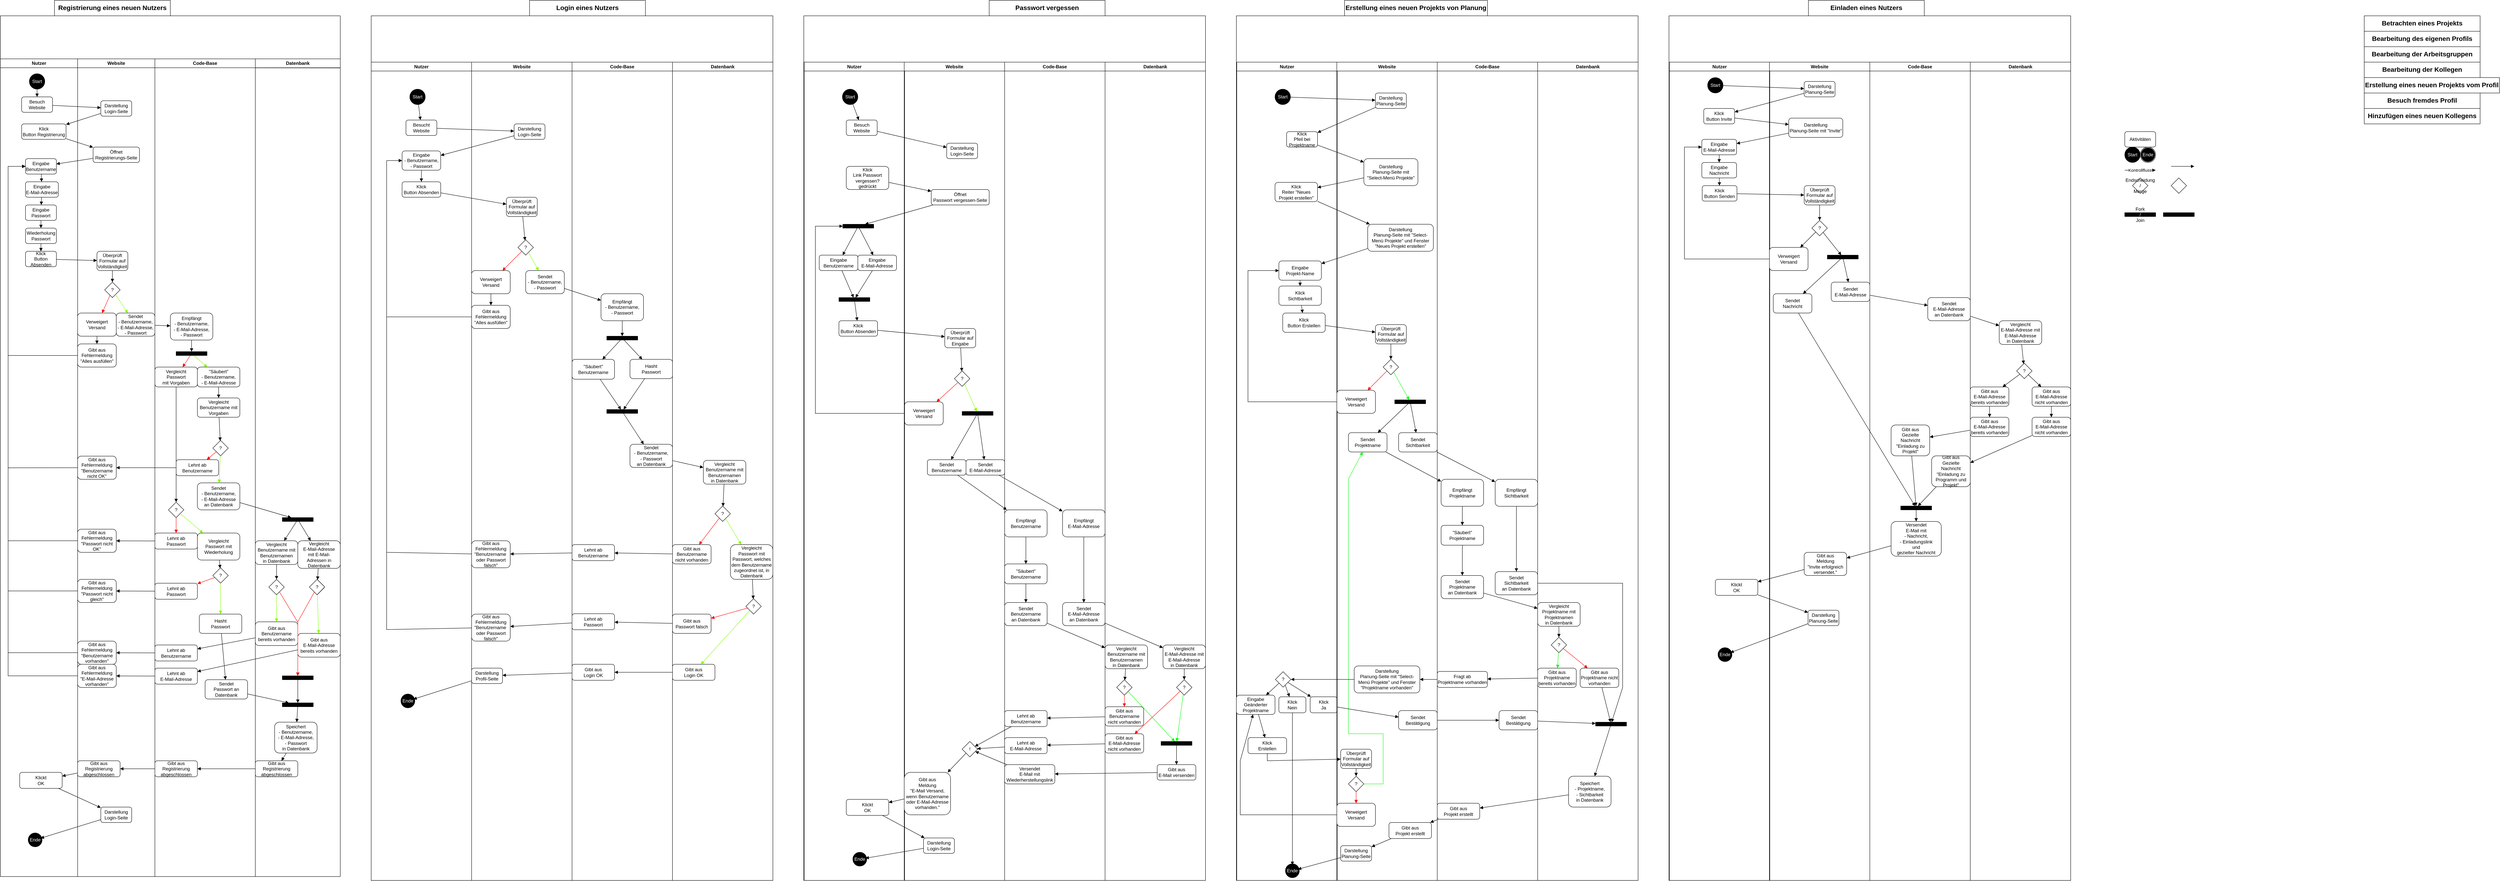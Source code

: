 <mxfile version="28.1.2">
  <diagram name="Seite-1" id="W-jbcQPk2gYaTExytXuP">
    <mxGraphModel dx="443" dy="307" grid="1" gridSize="10" guides="1" tooltips="1" connect="1" arrows="1" fold="1" page="1" pageScale="1" pageWidth="4681" pageHeight="3300" math="0" shadow="0">
      <root>
        <mxCell id="0" />
        <mxCell id="1" parent="0" />
        <mxCell id="O-Zs-4ViEouHGhHspxsE-1" value="&lt;b&gt;&lt;font style=&quot;font-size: 17px;&quot;&gt;Registrierung eines neuen Nutzers&lt;/font&gt;&lt;/b&gt;" style="rounded=0;whiteSpace=wrap;html=1;" parent="1" vertex="1">
          <mxGeometry x="140" y="40" width="300" height="40" as="geometry" />
        </mxCell>
        <mxCell id="O-Zs-4ViEouHGhHspxsE-40" value="" style="whiteSpace=wrap;html=1;container=1;" parent="1" vertex="1">
          <mxGeometry y="80" width="840" height="2230" as="geometry" />
        </mxCell>
        <mxCell id="O-Zs-4ViEouHGhHspxsE-41" value="Nutzer" style="swimlane;whiteSpace=wrap;html=1;" parent="O-Zs-4ViEouHGhHspxsE-40" vertex="1">
          <mxGeometry y="111.5" width="200" height="2118.5" as="geometry" />
        </mxCell>
        <mxCell id="O-Zs-4ViEouHGhHspxsE-155" value="Start" style="ellipse;whiteSpace=wrap;html=1;aspect=fixed;strokeColor=#000000;fillColor=#000000;fontColor=light-dark(#ffffff, #ededed);" parent="O-Zs-4ViEouHGhHspxsE-41" vertex="1">
          <mxGeometry x="75" y="38.5" width="40" height="40" as="geometry" />
        </mxCell>
        <mxCell id="O-Zs-4ViEouHGhHspxsE-156" value="Besuch&lt;div&gt;Website&lt;/div&gt;" style="rounded=1;whiteSpace=wrap;html=1;" parent="O-Zs-4ViEouHGhHspxsE-41" vertex="1">
          <mxGeometry x="55" y="98.5" width="80" height="40" as="geometry" />
        </mxCell>
        <mxCell id="O-Zs-4ViEouHGhHspxsE-157" value="" style="endArrow=block;html=1;rounded=0;endFill=1;" parent="O-Zs-4ViEouHGhHspxsE-41" source="O-Zs-4ViEouHGhHspxsE-155" target="O-Zs-4ViEouHGhHspxsE-156" edge="1">
          <mxGeometry width="50" height="50" relative="1" as="geometry">
            <mxPoint x="885" y="238.5" as="sourcePoint" />
            <mxPoint x="965" y="238.5" as="targetPoint" />
          </mxGeometry>
        </mxCell>
        <mxCell id="O-Zs-4ViEouHGhHspxsE-158" value="Klick&lt;div&gt;Button Registrierung&lt;/div&gt;" style="rounded=1;whiteSpace=wrap;html=1;" parent="O-Zs-4ViEouHGhHspxsE-41" vertex="1">
          <mxGeometry x="55" y="168.5" width="115" height="40" as="geometry" />
        </mxCell>
        <mxCell id="O-Zs-4ViEouHGhHspxsE-159" value="Eingabe&lt;div&gt;Benutzername&lt;span style=&quot;color: rgba(0, 0, 0, 0); font-family: monospace; font-size: 0px; text-align: start; text-wrap-mode: nowrap; background-color: transparent;&quot;&gt;%3CmxGraphModel%3E%3Croot%3E%3CmxCell%20id%3D%220%22%2F%3E%3CmxCell%20id%3D%221%22%20parent%3D%220%22%2F%3E%3CmxCell%20id%3D%222%22%20value%3D%22Aktivit%C3%A4ten%22%20style%3D%22rounded%3D1%3BwhiteSpace%3Dwrap%3Bhtml%3D1%3B%22%20vertex%3D%221%22%20parent%3D%221%22%3E%3CmxGeometry%20x%3D%22960%22%20y%3D%2280%22%20width%3D%2280%22%20height%3D%2240%22%20as%3D%22geometry%22%2F%3E%3C%2FmxCell%3E%3C%2Froot%3E%3C%2FmxGraphModel%3E&lt;/span&gt;&lt;span style=&quot;color: rgba(0, 0, 0, 0); font-family: monospace; font-size: 0px; text-align: start; text-wrap-mode: nowrap; background-color: transparent;&quot;&gt;%3CmxGraphModel%3E%3Croot%3E%3CmxCell%20id%3D%220%22%2F%3E%3CmxCell%20id%3D%221%22%20parent%3D%220%22%2F%3E%3CmxCell%20id%3D%222%22%20value%3D%22Aktivit%C3%A4ten%22%20style%3D%22rounded%3D1%3BwhiteSpace%3Dwrap%3Bhtml%3D1%3B%22%20vertex%3D%221%22%20parent%3D%221%22%3E%3CmxGeometry%20x%3D%22960%22%20y%3D%2280%22%20width%3D%2280%22%20height%3D%2240%22%20as%3D%22geometry%22%2F%3E%3C%2FmxCell%3E%3C%2Froot%3E%3C%2FmxGraphModel%3E&lt;/span&gt;&lt;/div&gt;" style="rounded=1;whiteSpace=wrap;html=1;" parent="O-Zs-4ViEouHGhHspxsE-41" vertex="1">
          <mxGeometry x="65" y="258.5" width="80" height="40" as="geometry" />
        </mxCell>
        <mxCell id="O-Zs-4ViEouHGhHspxsE-160" value="Eingabe&lt;div&gt;E-Mail-Adresse&lt;/div&gt;" style="rounded=1;whiteSpace=wrap;html=1;" parent="O-Zs-4ViEouHGhHspxsE-41" vertex="1">
          <mxGeometry x="65" y="318.5" width="85" height="40" as="geometry" />
        </mxCell>
        <mxCell id="O-Zs-4ViEouHGhHspxsE-161" value="Eingabe&lt;div&gt;Passwort&lt;/div&gt;" style="rounded=1;whiteSpace=wrap;html=1;" parent="O-Zs-4ViEouHGhHspxsE-41" vertex="1">
          <mxGeometry x="65" y="378.5" width="80" height="40" as="geometry" />
        </mxCell>
        <mxCell id="O-Zs-4ViEouHGhHspxsE-162" value="Wiederholung&lt;div&gt;Passwort&lt;/div&gt;" style="rounded=1;whiteSpace=wrap;html=1;" parent="O-Zs-4ViEouHGhHspxsE-41" vertex="1">
          <mxGeometry x="65" y="438.5" width="80" height="40" as="geometry" />
        </mxCell>
        <mxCell id="O-Zs-4ViEouHGhHspxsE-163" value="Klick&lt;div&gt;Button&lt;/div&gt;&lt;div&gt;Absenden&lt;/div&gt;" style="rounded=1;whiteSpace=wrap;html=1;" parent="O-Zs-4ViEouHGhHspxsE-41" vertex="1">
          <mxGeometry x="65" y="498.5" width="80" height="40" as="geometry" />
        </mxCell>
        <mxCell id="O-Zs-4ViEouHGhHspxsE-164" value="" style="endArrow=block;html=1;rounded=0;endFill=1;" parent="O-Zs-4ViEouHGhHspxsE-41" source="O-Zs-4ViEouHGhHspxsE-159" target="O-Zs-4ViEouHGhHspxsE-160" edge="1">
          <mxGeometry width="50" height="50" relative="1" as="geometry">
            <mxPoint x="275" y="378.5" as="sourcePoint" />
            <mxPoint x="395" y="378.5" as="targetPoint" />
          </mxGeometry>
        </mxCell>
        <mxCell id="O-Zs-4ViEouHGhHspxsE-165" value="" style="endArrow=block;html=1;rounded=0;endFill=1;" parent="O-Zs-4ViEouHGhHspxsE-41" source="O-Zs-4ViEouHGhHspxsE-160" target="O-Zs-4ViEouHGhHspxsE-161" edge="1">
          <mxGeometry width="50" height="50" relative="1" as="geometry">
            <mxPoint x="225" y="388.5" as="sourcePoint" />
            <mxPoint x="345" y="388.5" as="targetPoint" />
          </mxGeometry>
        </mxCell>
        <mxCell id="O-Zs-4ViEouHGhHspxsE-166" value="" style="endArrow=block;html=1;rounded=0;endFill=1;" parent="O-Zs-4ViEouHGhHspxsE-41" source="O-Zs-4ViEouHGhHspxsE-161" target="O-Zs-4ViEouHGhHspxsE-162" edge="1">
          <mxGeometry width="50" height="50" relative="1" as="geometry">
            <mxPoint x="235" y="398.5" as="sourcePoint" />
            <mxPoint x="355" y="398.5" as="targetPoint" />
          </mxGeometry>
        </mxCell>
        <mxCell id="O-Zs-4ViEouHGhHspxsE-167" value="" style="endArrow=block;html=1;rounded=0;endFill=1;" parent="O-Zs-4ViEouHGhHspxsE-41" source="O-Zs-4ViEouHGhHspxsE-162" target="O-Zs-4ViEouHGhHspxsE-163" edge="1">
          <mxGeometry width="50" height="50" relative="1" as="geometry">
            <mxPoint x="255" y="478.5" as="sourcePoint" />
            <mxPoint x="375" y="478.5" as="targetPoint" />
          </mxGeometry>
        </mxCell>
        <mxCell id="O-Zs-4ViEouHGhHspxsE-280" value="Klickt&lt;div&gt;OK&lt;/div&gt;" style="rounded=1;whiteSpace=wrap;html=1;" parent="O-Zs-4ViEouHGhHspxsE-41" vertex="1">
          <mxGeometry x="50" y="1848.5" width="110" height="41.5" as="geometry" />
        </mxCell>
        <mxCell id="O-Zs-4ViEouHGhHspxsE-275" value="Ende" style="ellipse;whiteSpace=wrap;html=1;aspect=fixed;fillColor=#000000;fontColor=light-dark(#ffffff, #ededed);strokeWidth=7;" parent="O-Zs-4ViEouHGhHspxsE-41" vertex="1">
          <mxGeometry x="75" y="2008.5" width="30" height="30" as="geometry" />
        </mxCell>
        <mxCell id="O-Zs-4ViEouHGhHspxsE-42" value="Website" style="swimlane;whiteSpace=wrap;html=1;" parent="O-Zs-4ViEouHGhHspxsE-40" vertex="1">
          <mxGeometry x="200" y="111.5" width="200" height="2118.5" as="geometry" />
        </mxCell>
        <mxCell id="O-Zs-4ViEouHGhHspxsE-168" value="Darstellung&lt;div&gt;Login-Seite&lt;/div&gt;" style="rounded=1;whiteSpace=wrap;html=1;" parent="O-Zs-4ViEouHGhHspxsE-42" vertex="1">
          <mxGeometry x="60" y="108.5" width="80" height="40" as="geometry" />
        </mxCell>
        <mxCell id="O-Zs-4ViEouHGhHspxsE-170" value="Öffnet&lt;div&gt;Registrierungs-&lt;span style=&quot;background-color: transparent; color: light-dark(rgb(0, 0, 0), rgb(255, 255, 255));&quot;&gt;Seite&lt;/span&gt;&lt;/div&gt;" style="rounded=1;whiteSpace=wrap;html=1;" parent="O-Zs-4ViEouHGhHspxsE-42" vertex="1">
          <mxGeometry x="40" y="228.5" width="120" height="40" as="geometry" />
        </mxCell>
        <mxCell id="O-Zs-4ViEouHGhHspxsE-176" value="Überprüft&lt;div&gt;Formular auf Vollständigkeit&lt;/div&gt;" style="rounded=1;whiteSpace=wrap;html=1;" parent="O-Zs-4ViEouHGhHspxsE-42" vertex="1">
          <mxGeometry x="50" y="498.5" width="80" height="50" as="geometry" />
        </mxCell>
        <mxCell id="O-Zs-4ViEouHGhHspxsE-177" value="?" style="rhombus;whiteSpace=wrap;html=1;" parent="O-Zs-4ViEouHGhHspxsE-42" vertex="1">
          <mxGeometry x="70" y="578.5" width="40" height="40" as="geometry" />
        </mxCell>
        <mxCell id="O-Zs-4ViEouHGhHspxsE-179" value="Verweigert&lt;div&gt;Versand&lt;/div&gt;" style="rounded=1;whiteSpace=wrap;html=1;" parent="O-Zs-4ViEouHGhHspxsE-42" vertex="1">
          <mxGeometry y="658.5" width="100" height="60" as="geometry" />
        </mxCell>
        <mxCell id="O-Zs-4ViEouHGhHspxsE-180" value="Gibt aus&lt;div&gt;Fehlermeldung&lt;/div&gt;&lt;div&gt;&quot;Alles ausfüllen&quot;&lt;/div&gt;" style="rounded=1;whiteSpace=wrap;html=1;" parent="O-Zs-4ViEouHGhHspxsE-42" vertex="1">
          <mxGeometry y="738.5" width="100" height="60" as="geometry" />
        </mxCell>
        <mxCell id="O-Zs-4ViEouHGhHspxsE-178" value="Sendet&lt;div&gt;- Benutzername,&lt;/div&gt;&lt;div&gt;- E-Mail-Adresse,&lt;/div&gt;&lt;div&gt;- Passwort&lt;/div&gt;" style="rounded=1;whiteSpace=wrap;html=1;" parent="O-Zs-4ViEouHGhHspxsE-42" vertex="1">
          <mxGeometry x="100" y="658.5" width="100" height="60" as="geometry" />
        </mxCell>
        <mxCell id="O-Zs-4ViEouHGhHspxsE-183" value="" style="endArrow=block;html=1;rounded=0;endFill=1;" parent="O-Zs-4ViEouHGhHspxsE-42" source="O-Zs-4ViEouHGhHspxsE-176" target="O-Zs-4ViEouHGhHspxsE-177" edge="1">
          <mxGeometry width="50" height="50" relative="1" as="geometry">
            <mxPoint x="280" y="538.5" as="sourcePoint" />
            <mxPoint x="400" y="538.5" as="targetPoint" />
          </mxGeometry>
        </mxCell>
        <mxCell id="O-Zs-4ViEouHGhHspxsE-184" value="" style="endArrow=block;html=1;rounded=0;endFill=1;strokeColor=#FF0000;" parent="O-Zs-4ViEouHGhHspxsE-42" source="O-Zs-4ViEouHGhHspxsE-177" target="O-Zs-4ViEouHGhHspxsE-179" edge="1">
          <mxGeometry width="50" height="50" relative="1" as="geometry">
            <mxPoint x="170" y="578.5" as="sourcePoint" />
            <mxPoint x="290" y="578.5" as="targetPoint" />
          </mxGeometry>
        </mxCell>
        <mxCell id="O-Zs-4ViEouHGhHspxsE-185" value="" style="endArrow=block;html=1;rounded=0;endFill=1;strokeColor=#80FF00;" parent="O-Zs-4ViEouHGhHspxsE-42" source="O-Zs-4ViEouHGhHspxsE-177" target="O-Zs-4ViEouHGhHspxsE-178" edge="1">
          <mxGeometry width="50" height="50" relative="1" as="geometry">
            <mxPoint x="190" y="568.5" as="sourcePoint" />
            <mxPoint x="310" y="568.5" as="targetPoint" />
          </mxGeometry>
        </mxCell>
        <mxCell id="O-Zs-4ViEouHGhHspxsE-186" value="" style="endArrow=block;html=1;rounded=0;endFill=1;" parent="O-Zs-4ViEouHGhHspxsE-42" source="O-Zs-4ViEouHGhHspxsE-179" target="O-Zs-4ViEouHGhHspxsE-180" edge="1">
          <mxGeometry width="50" height="50" relative="1" as="geometry">
            <mxPoint x="260" y="578.5" as="sourcePoint" />
            <mxPoint x="380" y="578.5" as="targetPoint" />
          </mxGeometry>
        </mxCell>
        <mxCell id="O-Zs-4ViEouHGhHspxsE-243" value="Gibt aus&lt;div&gt;Fehlermeldung&lt;/div&gt;&lt;div&gt;&quot;Benutzername nicht OK&quot;&lt;/div&gt;" style="rounded=1;whiteSpace=wrap;html=1;" parent="O-Zs-4ViEouHGhHspxsE-42" vertex="1">
          <mxGeometry y="1029.25" width="100" height="60" as="geometry" />
        </mxCell>
        <mxCell id="O-Zs-4ViEouHGhHspxsE-245" value="Gibt aus&lt;div&gt;Fehlermeldung&lt;/div&gt;&lt;div&gt;&quot;Passwort nicht OK&quot;&lt;/div&gt;" style="rounded=1;whiteSpace=wrap;html=1;" parent="O-Zs-4ViEouHGhHspxsE-42" vertex="1">
          <mxGeometry y="1218.5" width="100" height="60" as="geometry" />
        </mxCell>
        <mxCell id="O-Zs-4ViEouHGhHspxsE-247" value="Gibt aus&lt;div&gt;Fehlermeldung&lt;/div&gt;&lt;div&gt;&quot;Passwort nicht gleich&quot;&lt;/div&gt;" style="rounded=1;whiteSpace=wrap;html=1;" parent="O-Zs-4ViEouHGhHspxsE-42" vertex="1">
          <mxGeometry y="1348.5" width="100" height="60" as="geometry" />
        </mxCell>
        <mxCell id="O-Zs-4ViEouHGhHspxsE-251" value="Gibt aus&lt;div&gt;Fehlermeldung&lt;/div&gt;&lt;div&gt;&quot;Benutzername vorhanden&quot;&lt;/div&gt;" style="rounded=1;whiteSpace=wrap;html=1;" parent="O-Zs-4ViEouHGhHspxsE-42" vertex="1">
          <mxGeometry y="1508.5" width="100" height="60" as="geometry" />
        </mxCell>
        <mxCell id="O-Zs-4ViEouHGhHspxsE-252" value="Gibt aus&lt;div&gt;Fehlermeldung&lt;/div&gt;&lt;div&gt;&quot;E-Mail-Adresse vorhanden&quot;&lt;/div&gt;" style="rounded=1;whiteSpace=wrap;html=1;" parent="O-Zs-4ViEouHGhHspxsE-42" vertex="1">
          <mxGeometry y="1568.5" width="100" height="60" as="geometry" />
        </mxCell>
        <mxCell id="O-Zs-4ViEouHGhHspxsE-274" value="Gibt aus&lt;div&gt;Registrierung abgeschlossen&lt;/div&gt;" style="rounded=1;whiteSpace=wrap;html=1;" parent="O-Zs-4ViEouHGhHspxsE-42" vertex="1">
          <mxGeometry y="1818.5" width="110" height="41.5" as="geometry" />
        </mxCell>
        <mxCell id="O-Zs-4ViEouHGhHspxsE-43" value="Code-Base" style="swimlane;whiteSpace=wrap;html=1;" parent="O-Zs-4ViEouHGhHspxsE-40" vertex="1">
          <mxGeometry x="400" y="111.5" width="260" height="2118.5" as="geometry" />
        </mxCell>
        <mxCell id="O-Zs-4ViEouHGhHspxsE-181" value="Empfängt&lt;div&gt;- Benutzername,&lt;/div&gt;&lt;div&gt;- E-Mail-Adresse,&lt;/div&gt;&lt;div&gt;- Passwort&lt;/div&gt;" style="rounded=1;whiteSpace=wrap;html=1;" parent="O-Zs-4ViEouHGhHspxsE-43" vertex="1">
          <mxGeometry x="40" y="658.5" width="110" height="70" as="geometry" />
        </mxCell>
        <mxCell id="O-Zs-4ViEouHGhHspxsE-189" value="&quot;Säubert&quot;&lt;div&gt;- Benutzername,&lt;/div&gt;&lt;div&gt;- E-Mail-Adresse&lt;/div&gt;" style="rounded=1;whiteSpace=wrap;html=1;" parent="O-Zs-4ViEouHGhHspxsE-43" vertex="1">
          <mxGeometry x="110" y="798.5" width="110" height="51.5" as="geometry" />
        </mxCell>
        <mxCell id="O-Zs-4ViEouHGhHspxsE-193" value="Vergleicht&lt;div&gt;Passwort mit&amp;nbsp;&lt;span style=&quot;background-color: transparent; color: light-dark(rgb(0, 0, 0), rgb(255, 255, 255));&quot;&gt;Vorgaben&lt;/span&gt;&lt;/div&gt;" style="rounded=1;whiteSpace=wrap;html=1;" parent="O-Zs-4ViEouHGhHspxsE-43" vertex="1">
          <mxGeometry y="798.5" width="110" height="51.5" as="geometry" />
        </mxCell>
        <mxCell id="O-Zs-4ViEouHGhHspxsE-194" value="?" style="rhombus;whiteSpace=wrap;html=1;" parent="O-Zs-4ViEouHGhHspxsE-43" vertex="1">
          <mxGeometry x="35" y="1148.5" width="40" height="40" as="geometry" />
        </mxCell>
        <mxCell id="O-Zs-4ViEouHGhHspxsE-195" value="Lehnt ab&lt;div&gt;Passwort&lt;/div&gt;" style="rounded=1;whiteSpace=wrap;html=1;" parent="O-Zs-4ViEouHGhHspxsE-43" vertex="1">
          <mxGeometry y="1228.5" width="110" height="41.5" as="geometry" />
        </mxCell>
        <mxCell id="O-Zs-4ViEouHGhHspxsE-196" value="Vergleicht&lt;div&gt;Passwort mit Wiederholung&lt;/div&gt;" style="rounded=1;whiteSpace=wrap;html=1;" parent="O-Zs-4ViEouHGhHspxsE-43" vertex="1">
          <mxGeometry x="110" y="1228.5" width="110" height="70" as="geometry" />
        </mxCell>
        <mxCell id="O-Zs-4ViEouHGhHspxsE-197" value="?" style="rhombus;whiteSpace=wrap;html=1;" parent="O-Zs-4ViEouHGhHspxsE-43" vertex="1">
          <mxGeometry x="150" y="1318.5" width="40" height="40" as="geometry" />
        </mxCell>
        <mxCell id="O-Zs-4ViEouHGhHspxsE-198" value="Lehnt ab&lt;div&gt;Passwort&lt;/div&gt;" style="rounded=1;whiteSpace=wrap;html=1;" parent="O-Zs-4ViEouHGhHspxsE-43" vertex="1">
          <mxGeometry y="1358.5" width="110" height="41.5" as="geometry" />
        </mxCell>
        <mxCell id="O-Zs-4ViEouHGhHspxsE-205" value="" style="rounded=0;whiteSpace=wrap;html=1;fillColor=light-dark(#000000,#000000);" parent="O-Zs-4ViEouHGhHspxsE-43" vertex="1">
          <mxGeometry x="55" y="758.5" width="80" height="10" as="geometry" />
        </mxCell>
        <mxCell id="O-Zs-4ViEouHGhHspxsE-206" value="" style="endArrow=block;html=1;rounded=0;endFill=1;" parent="O-Zs-4ViEouHGhHspxsE-43" source="O-Zs-4ViEouHGhHspxsE-181" target="O-Zs-4ViEouHGhHspxsE-205" edge="1">
          <mxGeometry width="50" height="50" relative="1" as="geometry">
            <mxPoint x="290" y="718.5" as="sourcePoint" />
            <mxPoint x="330" y="719.5" as="targetPoint" />
          </mxGeometry>
        </mxCell>
        <mxCell id="O-Zs-4ViEouHGhHspxsE-207" value="" style="endArrow=block;html=1;rounded=0;endFill=1;strokeColor=#80FF00;" parent="O-Zs-4ViEouHGhHspxsE-43" source="O-Zs-4ViEouHGhHspxsE-205" target="O-Zs-4ViEouHGhHspxsE-189" edge="1">
          <mxGeometry width="50" height="50" relative="1" as="geometry">
            <mxPoint x="180" y="758.5" as="sourcePoint" />
            <mxPoint x="220" y="759.5" as="targetPoint" />
          </mxGeometry>
        </mxCell>
        <mxCell id="O-Zs-4ViEouHGhHspxsE-208" value="" style="endArrow=block;html=1;rounded=0;endFill=1;strokeColor=#FF0000;" parent="O-Zs-4ViEouHGhHspxsE-43" source="O-Zs-4ViEouHGhHspxsE-205" target="O-Zs-4ViEouHGhHspxsE-193" edge="1">
          <mxGeometry width="50" height="50" relative="1" as="geometry">
            <mxPoint x="160" y="768.5" as="sourcePoint" />
            <mxPoint x="200" y="769.5" as="targetPoint" />
          </mxGeometry>
        </mxCell>
        <mxCell id="O-Zs-4ViEouHGhHspxsE-209" value="" style="endArrow=block;html=1;rounded=0;endFill=1;" parent="O-Zs-4ViEouHGhHspxsE-43" source="O-Zs-4ViEouHGhHspxsE-193" target="O-Zs-4ViEouHGhHspxsE-194" edge="1">
          <mxGeometry width="50" height="50" relative="1" as="geometry">
            <mxPoint x="-90" y="948.5" as="sourcePoint" />
            <mxPoint x="-50" y="949.5" as="targetPoint" />
          </mxGeometry>
        </mxCell>
        <mxCell id="O-Zs-4ViEouHGhHspxsE-210" value="" style="endArrow=block;html=1;rounded=0;endFill=1;strokeColor=#FF0000;" parent="O-Zs-4ViEouHGhHspxsE-43" source="O-Zs-4ViEouHGhHspxsE-194" target="O-Zs-4ViEouHGhHspxsE-195" edge="1">
          <mxGeometry width="50" height="50" relative="1" as="geometry">
            <mxPoint x="110" y="928.5" as="sourcePoint" />
            <mxPoint x="150" y="929.5" as="targetPoint" />
          </mxGeometry>
        </mxCell>
        <mxCell id="O-Zs-4ViEouHGhHspxsE-211" value="" style="endArrow=block;html=1;rounded=0;endFill=1;strokeColor=#80FF00;" parent="O-Zs-4ViEouHGhHspxsE-43" source="O-Zs-4ViEouHGhHspxsE-194" target="O-Zs-4ViEouHGhHspxsE-196" edge="1">
          <mxGeometry width="50" height="50" relative="1" as="geometry">
            <mxPoint x="140" y="918.5" as="sourcePoint" />
            <mxPoint x="180" y="919.5" as="targetPoint" />
          </mxGeometry>
        </mxCell>
        <mxCell id="O-Zs-4ViEouHGhHspxsE-212" value="" style="endArrow=block;html=1;rounded=0;endFill=1;" parent="O-Zs-4ViEouHGhHspxsE-43" source="O-Zs-4ViEouHGhHspxsE-196" target="O-Zs-4ViEouHGhHspxsE-197" edge="1">
          <mxGeometry width="50" height="50" relative="1" as="geometry">
            <mxPoint x="130" y="898.5" as="sourcePoint" />
            <mxPoint x="170" y="899.5" as="targetPoint" />
          </mxGeometry>
        </mxCell>
        <mxCell id="O-Zs-4ViEouHGhHspxsE-213" value="" style="endArrow=block;html=1;rounded=0;endFill=1;strokeColor=#FF0000;" parent="O-Zs-4ViEouHGhHspxsE-43" source="O-Zs-4ViEouHGhHspxsE-197" target="O-Zs-4ViEouHGhHspxsE-198" edge="1">
          <mxGeometry width="50" height="50" relative="1" as="geometry">
            <mxPoint x="-100" y="998.5" as="sourcePoint" />
            <mxPoint x="-60" y="999.5" as="targetPoint" />
          </mxGeometry>
        </mxCell>
        <mxCell id="O-Zs-4ViEouHGhHspxsE-222" value="Vergleicht&lt;div&gt;Benutzername mit Vorgaben&lt;/div&gt;" style="rounded=1;whiteSpace=wrap;html=1;" parent="O-Zs-4ViEouHGhHspxsE-43" vertex="1">
          <mxGeometry x="110" y="878.5" width="110" height="50" as="geometry" />
        </mxCell>
        <mxCell id="O-Zs-4ViEouHGhHspxsE-220" value="Lehnt ab&lt;div&gt;Benutzername&lt;/div&gt;" style="rounded=1;whiteSpace=wrap;html=1;" parent="O-Zs-4ViEouHGhHspxsE-43" vertex="1">
          <mxGeometry x="55" y="1038.5" width="110" height="41.5" as="geometry" />
        </mxCell>
        <mxCell id="O-Zs-4ViEouHGhHspxsE-218" value="Sendet&lt;div&gt;- Benutzername,&lt;/div&gt;&lt;div&gt;- E-Mail-Adresse&lt;/div&gt;&lt;div&gt;an Datenbank&lt;/div&gt;" style="rounded=1;whiteSpace=wrap;html=1;" parent="O-Zs-4ViEouHGhHspxsE-43" vertex="1">
          <mxGeometry x="110" y="1098.5" width="110" height="70" as="geometry" />
        </mxCell>
        <mxCell id="O-Zs-4ViEouHGhHspxsE-224" value="" style="endArrow=block;html=1;rounded=0;endFill=1;" parent="O-Zs-4ViEouHGhHspxsE-43" source="O-Zs-4ViEouHGhHspxsE-189" target="O-Zs-4ViEouHGhHspxsE-222" edge="1">
          <mxGeometry width="50" height="50" relative="1" as="geometry">
            <mxPoint x="590" y="968.5" as="sourcePoint" />
            <mxPoint x="648" y="1019.5" as="targetPoint" />
          </mxGeometry>
        </mxCell>
        <mxCell id="O-Zs-4ViEouHGhHspxsE-241" value="Lehnt ab&lt;div&gt;Benutzername&lt;/div&gt;" style="rounded=1;whiteSpace=wrap;html=1;" parent="O-Zs-4ViEouHGhHspxsE-43" vertex="1">
          <mxGeometry y="1518.5" width="110" height="41.5" as="geometry" />
        </mxCell>
        <mxCell id="O-Zs-4ViEouHGhHspxsE-242" value="Lehnt ab&lt;div&gt;E-Mail-Adresse&lt;/div&gt;" style="rounded=1;whiteSpace=wrap;html=1;" parent="O-Zs-4ViEouHGhHspxsE-43" vertex="1">
          <mxGeometry y="1578.5" width="110" height="41.5" as="geometry" />
        </mxCell>
        <mxCell id="O-Zs-4ViEouHGhHspxsE-261" value="Sendet&lt;div&gt;Passwort an Datenbank&lt;/div&gt;" style="rounded=1;whiteSpace=wrap;html=1;" parent="O-Zs-4ViEouHGhHspxsE-43" vertex="1">
          <mxGeometry x="130" y="1608.5" width="110" height="50" as="geometry" />
        </mxCell>
        <mxCell id="O-Zs-4ViEouHGhHspxsE-273" value="Gibt aus&lt;div&gt;Registrierung abgeschlossen&lt;/div&gt;" style="rounded=1;whiteSpace=wrap;html=1;" parent="O-Zs-4ViEouHGhHspxsE-43" vertex="1">
          <mxGeometry y="1818.5" width="110" height="41.5" as="geometry" />
        </mxCell>
        <mxCell id="oDLhC0aQKwnK3VKQSrJG-23" value="Hasht&lt;div&gt;Passwort&lt;/div&gt;" style="rounded=1;whiteSpace=wrap;html=1;" parent="O-Zs-4ViEouHGhHspxsE-43" vertex="1">
          <mxGeometry x="115" y="1438.5" width="110" height="50" as="geometry" />
        </mxCell>
        <mxCell id="O-Zs-4ViEouHGhHspxsE-262" value="" style="endArrow=block;html=1;rounded=0;endFill=1;strokeColor=#80FF00;" parent="O-Zs-4ViEouHGhHspxsE-43" source="O-Zs-4ViEouHGhHspxsE-197" target="oDLhC0aQKwnK3VKQSrJG-23" edge="1">
          <mxGeometry width="50" height="50" relative="1" as="geometry">
            <mxPoint x="580" y="1348.5" as="sourcePoint" />
            <mxPoint x="638" y="1399.5" as="targetPoint" />
          </mxGeometry>
        </mxCell>
        <mxCell id="oDLhC0aQKwnK3VKQSrJG-24" value="" style="endArrow=block;html=1;rounded=0;endFill=1;" parent="O-Zs-4ViEouHGhHspxsE-43" source="oDLhC0aQKwnK3VKQSrJG-23" target="O-Zs-4ViEouHGhHspxsE-261" edge="1">
          <mxGeometry width="50" height="50" relative="1" as="geometry">
            <mxPoint x="590" y="1498.5" as="sourcePoint" />
            <mxPoint x="593" y="1599.5" as="targetPoint" />
          </mxGeometry>
        </mxCell>
        <mxCell id="O-Zs-4ViEouHGhHspxsE-175" value="" style="endArrow=block;html=1;rounded=0;endFill=1;" parent="O-Zs-4ViEouHGhHspxsE-40" source="O-Zs-4ViEouHGhHspxsE-170" target="O-Zs-4ViEouHGhHspxsE-159" edge="1">
          <mxGeometry width="50" height="50" relative="1" as="geometry">
            <mxPoint x="915" y="440" as="sourcePoint" />
            <mxPoint x="145" y="400" as="targetPoint" />
          </mxGeometry>
        </mxCell>
        <mxCell id="O-Zs-4ViEouHGhHspxsE-174" value="" style="endArrow=block;html=1;rounded=0;endFill=1;" parent="O-Zs-4ViEouHGhHspxsE-40" source="O-Zs-4ViEouHGhHspxsE-158" target="O-Zs-4ViEouHGhHspxsE-170" edge="1">
          <mxGeometry width="50" height="50" relative="1" as="geometry">
            <mxPoint x="135" y="311.905" as="sourcePoint" />
            <mxPoint x="225" y="370" as="targetPoint" />
          </mxGeometry>
        </mxCell>
        <mxCell id="O-Zs-4ViEouHGhHspxsE-173" value="" style="endArrow=block;html=1;rounded=0;endFill=1;" parent="O-Zs-4ViEouHGhHspxsE-40" source="O-Zs-4ViEouHGhHspxsE-168" target="O-Zs-4ViEouHGhHspxsE-158" edge="1">
          <mxGeometry width="50" height="50" relative="1" as="geometry">
            <mxPoint x="825" y="330" as="sourcePoint" />
            <mxPoint x="135" y="296" as="targetPoint" />
          </mxGeometry>
        </mxCell>
        <mxCell id="O-Zs-4ViEouHGhHspxsE-172" value="" style="endArrow=block;html=1;rounded=0;endFill=1;" parent="O-Zs-4ViEouHGhHspxsE-40" source="O-Zs-4ViEouHGhHspxsE-156" target="O-Zs-4ViEouHGhHspxsE-168" edge="1">
          <mxGeometry width="50" height="50" relative="1" as="geometry">
            <mxPoint x="135" y="240" as="sourcePoint" />
            <mxPoint x="835" y="310" as="targetPoint" />
          </mxGeometry>
        </mxCell>
        <mxCell id="O-Zs-4ViEouHGhHspxsE-182" value="" style="endArrow=block;html=1;rounded=0;endFill=1;" parent="O-Zs-4ViEouHGhHspxsE-40" source="O-Zs-4ViEouHGhHspxsE-163" target="O-Zs-4ViEouHGhHspxsE-176" edge="1">
          <mxGeometry width="50" height="50" relative="1" as="geometry">
            <mxPoint x="90" y="720" as="sourcePoint" />
            <mxPoint x="210" y="720" as="targetPoint" />
          </mxGeometry>
        </mxCell>
        <mxCell id="O-Zs-4ViEouHGhHspxsE-187" value="" style="endArrow=block;html=1;rounded=0;endFill=1;" parent="O-Zs-4ViEouHGhHspxsE-40" source="O-Zs-4ViEouHGhHspxsE-180" target="O-Zs-4ViEouHGhHspxsE-159" edge="1">
          <mxGeometry width="50" height="50" relative="1" as="geometry">
            <mxPoint x="440" y="700" as="sourcePoint" />
            <mxPoint x="560" y="700" as="targetPoint" />
            <Array as="points">
              <mxPoint x="20" y="880" />
              <mxPoint x="20" y="390" />
            </Array>
          </mxGeometry>
        </mxCell>
        <mxCell id="O-Zs-4ViEouHGhHspxsE-188" value="" style="endArrow=block;html=1;rounded=0;endFill=1;" parent="O-Zs-4ViEouHGhHspxsE-40" source="O-Zs-4ViEouHGhHspxsE-178" target="O-Zs-4ViEouHGhHspxsE-181" edge="1">
          <mxGeometry width="50" height="50" relative="1" as="geometry">
            <mxPoint x="480" y="670" as="sourcePoint" />
            <mxPoint x="600" y="670" as="targetPoint" />
          </mxGeometry>
        </mxCell>
        <mxCell id="O-Zs-4ViEouHGhHspxsE-244" value="" style="endArrow=block;html=1;rounded=0;endFill=1;" parent="O-Zs-4ViEouHGhHspxsE-40" source="O-Zs-4ViEouHGhHspxsE-220" target="O-Zs-4ViEouHGhHspxsE-243" edge="1">
          <mxGeometry width="50" height="50" relative="1" as="geometry">
            <mxPoint x="960" y="1140" as="sourcePoint" />
            <mxPoint x="1018" y="1191" as="targetPoint" />
          </mxGeometry>
        </mxCell>
        <mxCell id="O-Zs-4ViEouHGhHspxsE-246" value="" style="endArrow=block;html=1;rounded=0;endFill=1;" parent="O-Zs-4ViEouHGhHspxsE-40" source="O-Zs-4ViEouHGhHspxsE-195" target="O-Zs-4ViEouHGhHspxsE-245" edge="1">
          <mxGeometry width="50" height="50" relative="1" as="geometry">
            <mxPoint x="1020" y="1310" as="sourcePoint" />
            <mxPoint x="1078" y="1361" as="targetPoint" />
          </mxGeometry>
        </mxCell>
        <mxCell id="O-Zs-4ViEouHGhHspxsE-248" value="" style="endArrow=block;html=1;rounded=0;endFill=1;" parent="O-Zs-4ViEouHGhHspxsE-40" source="O-Zs-4ViEouHGhHspxsE-198" target="O-Zs-4ViEouHGhHspxsE-247" edge="1">
          <mxGeometry width="50" height="50" relative="1" as="geometry">
            <mxPoint x="1030" y="1460" as="sourcePoint" />
            <mxPoint x="1088" y="1511" as="targetPoint" />
          </mxGeometry>
        </mxCell>
        <mxCell id="O-Zs-4ViEouHGhHspxsE-253" value="" style="endArrow=block;html=1;rounded=0;endFill=1;" parent="O-Zs-4ViEouHGhHspxsE-40" source="O-Zs-4ViEouHGhHspxsE-241" target="O-Zs-4ViEouHGhHspxsE-251" edge="1">
          <mxGeometry width="50" height="50" relative="1" as="geometry">
            <mxPoint x="1020" y="1560" as="sourcePoint" />
            <mxPoint x="1078" y="1611" as="targetPoint" />
          </mxGeometry>
        </mxCell>
        <mxCell id="O-Zs-4ViEouHGhHspxsE-254" value="" style="endArrow=block;html=1;rounded=0;endFill=1;" parent="O-Zs-4ViEouHGhHspxsE-40" source="O-Zs-4ViEouHGhHspxsE-242" target="O-Zs-4ViEouHGhHspxsE-252" edge="1">
          <mxGeometry width="50" height="50" relative="1" as="geometry">
            <mxPoint x="990" y="1600" as="sourcePoint" />
            <mxPoint x="1048" y="1651" as="targetPoint" />
          </mxGeometry>
        </mxCell>
        <mxCell id="O-Zs-4ViEouHGhHspxsE-255" value="" style="endArrow=block;html=1;rounded=0;endFill=1;" parent="O-Zs-4ViEouHGhHspxsE-40" source="O-Zs-4ViEouHGhHspxsE-252" target="O-Zs-4ViEouHGhHspxsE-159" edge="1">
          <mxGeometry width="50" height="50" relative="1" as="geometry">
            <mxPoint x="-320" y="1400" as="sourcePoint" />
            <mxPoint x="-262" y="1451" as="targetPoint" />
            <Array as="points">
              <mxPoint x="20" y="1710" />
              <mxPoint x="20" y="390" />
            </Array>
          </mxGeometry>
        </mxCell>
        <mxCell id="O-Zs-4ViEouHGhHspxsE-256" value="" style="endArrow=block;html=1;rounded=0;endFill=1;" parent="O-Zs-4ViEouHGhHspxsE-40" source="O-Zs-4ViEouHGhHspxsE-251" target="O-Zs-4ViEouHGhHspxsE-159" edge="1">
          <mxGeometry width="50" height="50" relative="1" as="geometry">
            <mxPoint x="-200" y="1620" as="sourcePoint" />
            <mxPoint x="-142" y="1671" as="targetPoint" />
            <Array as="points">
              <mxPoint x="20" y="1650" />
              <mxPoint x="20" y="390" />
            </Array>
          </mxGeometry>
        </mxCell>
        <mxCell id="O-Zs-4ViEouHGhHspxsE-257" value="" style="endArrow=block;html=1;rounded=0;endFill=1;" parent="O-Zs-4ViEouHGhHspxsE-40" source="O-Zs-4ViEouHGhHspxsE-247" target="O-Zs-4ViEouHGhHspxsE-159" edge="1">
          <mxGeometry width="50" height="50" relative="1" as="geometry">
            <mxPoint x="-210" y="1650" as="sourcePoint" />
            <mxPoint x="-210" y="670" as="targetPoint" />
            <Array as="points">
              <mxPoint x="20" y="1490" />
              <mxPoint x="20" y="390" />
            </Array>
          </mxGeometry>
        </mxCell>
        <mxCell id="O-Zs-4ViEouHGhHspxsE-258" value="" style="endArrow=block;html=1;rounded=0;endFill=1;" parent="O-Zs-4ViEouHGhHspxsE-40" source="O-Zs-4ViEouHGhHspxsE-245" target="O-Zs-4ViEouHGhHspxsE-159" edge="1">
          <mxGeometry width="50" height="50" relative="1" as="geometry">
            <mxPoint x="-200" y="1370" as="sourcePoint" />
            <mxPoint x="-142" y="1421" as="targetPoint" />
            <Array as="points">
              <mxPoint x="20" y="1360" />
              <mxPoint x="20" y="390" />
            </Array>
          </mxGeometry>
        </mxCell>
        <mxCell id="O-Zs-4ViEouHGhHspxsE-259" value="" style="endArrow=block;html=1;rounded=0;endFill=1;" parent="O-Zs-4ViEouHGhHspxsE-40" source="O-Zs-4ViEouHGhHspxsE-243" target="O-Zs-4ViEouHGhHspxsE-159" edge="1">
          <mxGeometry width="50" height="50" relative="1" as="geometry">
            <mxPoint x="-270" y="1200" as="sourcePoint" />
            <mxPoint x="-212" y="1251" as="targetPoint" />
            <Array as="points">
              <mxPoint x="20" y="1171" />
              <mxPoint x="20" y="390" />
            </Array>
          </mxGeometry>
        </mxCell>
        <mxCell id="O-Zs-4ViEouHGhHspxsE-278" value="" style="endArrow=block;html=1;rounded=0;endFill=1;" parent="O-Zs-4ViEouHGhHspxsE-40" source="O-Zs-4ViEouHGhHspxsE-273" target="O-Zs-4ViEouHGhHspxsE-274" edge="1">
          <mxGeometry width="50" height="50" relative="1" as="geometry">
            <mxPoint x="940" y="1960" as="sourcePoint" />
            <mxPoint x="998" y="2011" as="targetPoint" />
          </mxGeometry>
        </mxCell>
        <mxCell id="O-Zs-4ViEouHGhHspxsE-279" value="" style="endArrow=block;html=1;rounded=0;endFill=1;" parent="O-Zs-4ViEouHGhHspxsE-40" source="O-Zs-4ViEouHGhHspxsE-274" target="O-Zs-4ViEouHGhHspxsE-280" edge="1">
          <mxGeometry width="50" height="50" relative="1" as="geometry">
            <mxPoint x="950" y="1940" as="sourcePoint" />
            <mxPoint x="1008" y="1991" as="targetPoint" />
          </mxGeometry>
        </mxCell>
        <mxCell id="O-Zs-4ViEouHGhHspxsE-223" value="?" style="rhombus;whiteSpace=wrap;html=1;" parent="1" vertex="1">
          <mxGeometry x="550" y="1180" width="40" height="40" as="geometry" />
        </mxCell>
        <mxCell id="O-Zs-4ViEouHGhHspxsE-225" value="" style="endArrow=block;html=1;rounded=0;endFill=1;" parent="1" source="O-Zs-4ViEouHGhHspxsE-222" target="O-Zs-4ViEouHGhHspxsE-223" edge="1">
          <mxGeometry width="50" height="50" relative="1" as="geometry">
            <mxPoint x="1010" y="1160" as="sourcePoint" />
            <mxPoint x="1068" y="1211" as="targetPoint" />
          </mxGeometry>
        </mxCell>
        <mxCell id="O-Zs-4ViEouHGhHspxsE-226" value="" style="endArrow=block;html=1;rounded=0;endFill=1;strokeColor=#FF0000;" parent="1" source="O-Zs-4ViEouHGhHspxsE-223" target="O-Zs-4ViEouHGhHspxsE-220" edge="1">
          <mxGeometry width="50" height="50" relative="1" as="geometry">
            <mxPoint x="930" y="1230" as="sourcePoint" />
            <mxPoint x="988" y="1281" as="targetPoint" />
          </mxGeometry>
        </mxCell>
        <mxCell id="O-Zs-4ViEouHGhHspxsE-227" value="" style="endArrow=block;html=1;rounded=0;endFill=1;strokeColor=#80FF00;" parent="1" source="O-Zs-4ViEouHGhHspxsE-223" target="O-Zs-4ViEouHGhHspxsE-218" edge="1">
          <mxGeometry width="50" height="50" relative="1" as="geometry">
            <mxPoint x="1020" y="1240" as="sourcePoint" />
            <mxPoint x="1078" y="1291" as="targetPoint" />
          </mxGeometry>
        </mxCell>
        <mxCell id="O-Zs-4ViEouHGhHspxsE-281" value="Darstellung&lt;div&gt;Login-Seite&lt;/div&gt;" style="rounded=1;whiteSpace=wrap;html=1;" parent="1" vertex="1">
          <mxGeometry x="260" y="2130" width="80" height="40" as="geometry" />
        </mxCell>
        <mxCell id="O-Zs-4ViEouHGhHspxsE-282" value="" style="endArrow=block;html=1;rounded=0;endFill=1;" parent="1" source="O-Zs-4ViEouHGhHspxsE-280" target="O-Zs-4ViEouHGhHspxsE-281" edge="1">
          <mxGeometry width="50" height="50" relative="1" as="geometry">
            <mxPoint x="960" y="2050" as="sourcePoint" />
            <mxPoint x="1018" y="2101" as="targetPoint" />
          </mxGeometry>
        </mxCell>
        <mxCell id="O-Zs-4ViEouHGhHspxsE-283" value="" style="endArrow=block;html=1;rounded=0;endFill=1;" parent="1" source="O-Zs-4ViEouHGhHspxsE-281" target="O-Zs-4ViEouHGhHspxsE-275" edge="1">
          <mxGeometry width="50" height="50" relative="1" as="geometry">
            <mxPoint x="1000" y="2120" as="sourcePoint" />
            <mxPoint x="110" y="2370" as="targetPoint" />
          </mxGeometry>
        </mxCell>
        <mxCell id="O-Zs-4ViEouHGhHspxsE-44" value="Datenbank" style="swimlane;whiteSpace=wrap;html=1;startSize=23;fillColor=light-dark(#FFFFFF,#FFFFFF);fillStyle=solid;" parent="1" vertex="1">
          <mxGeometry x="660" y="191.5" width="220" height="2118.5" as="geometry" />
        </mxCell>
        <mxCell id="O-Zs-4ViEouHGhHspxsE-286" value="" style="rounded=0;whiteSpace=wrap;html=1;strokeWidth=0;strokeColor=none;" parent="O-Zs-4ViEouHGhHspxsE-44" vertex="1">
          <mxGeometry x="180" y="23.5" width="40" height="2095" as="geometry" />
        </mxCell>
        <mxCell id="O-Zs-4ViEouHGhHspxsE-216" value="Vergleicht&lt;div&gt;Benutzername mit Benutzernamen in&amp;nbsp;&lt;span style=&quot;background-color: transparent; color: light-dark(rgb(0, 0, 0), rgb(255, 255, 255));&quot;&gt;Datenbank&lt;/span&gt;&lt;/div&gt;" style="rounded=1;whiteSpace=wrap;html=1;" parent="O-Zs-4ViEouHGhHspxsE-44" vertex="1">
          <mxGeometry y="1248.5" width="110" height="61.5" as="geometry" />
        </mxCell>
        <mxCell id="O-Zs-4ViEouHGhHspxsE-217" value="Vergleicht&lt;div&gt;E-Mail-Adresse&lt;/div&gt;&lt;div&gt;mit E-Mail-Adressen in Datenbank&lt;/div&gt;" style="rounded=1;whiteSpace=wrap;html=1;" parent="O-Zs-4ViEouHGhHspxsE-44" vertex="1">
          <mxGeometry x="110" y="1248.5" width="110" height="71.5" as="geometry" />
        </mxCell>
        <mxCell id="O-Zs-4ViEouHGhHspxsE-219" value="?" style="rhombus;whiteSpace=wrap;html=1;" parent="O-Zs-4ViEouHGhHspxsE-44" vertex="1">
          <mxGeometry x="35" y="1348.5" width="40" height="40" as="geometry" />
        </mxCell>
        <mxCell id="O-Zs-4ViEouHGhHspxsE-229" value="" style="rounded=0;whiteSpace=wrap;html=1;fillColor=light-dark(#000000,#000000);" parent="O-Zs-4ViEouHGhHspxsE-44" vertex="1">
          <mxGeometry x="70" y="1188.5" width="80" height="10" as="geometry" />
        </mxCell>
        <mxCell id="O-Zs-4ViEouHGhHspxsE-231" value="" style="endArrow=block;html=1;rounded=0;endFill=1;" parent="O-Zs-4ViEouHGhHspxsE-44" source="O-Zs-4ViEouHGhHspxsE-229" target="O-Zs-4ViEouHGhHspxsE-216" edge="1">
          <mxGeometry width="50" height="50" relative="1" as="geometry">
            <mxPoint x="310" y="1218.5" as="sourcePoint" />
            <mxPoint x="368" y="1269.5" as="targetPoint" />
          </mxGeometry>
        </mxCell>
        <mxCell id="O-Zs-4ViEouHGhHspxsE-232" value="" style="endArrow=block;html=1;rounded=0;endFill=1;" parent="O-Zs-4ViEouHGhHspxsE-44" source="O-Zs-4ViEouHGhHspxsE-229" target="O-Zs-4ViEouHGhHspxsE-217" edge="1">
          <mxGeometry width="50" height="50" relative="1" as="geometry">
            <mxPoint x="300" y="1238.5" as="sourcePoint" />
            <mxPoint x="358" y="1289.5" as="targetPoint" />
          </mxGeometry>
        </mxCell>
        <mxCell id="O-Zs-4ViEouHGhHspxsE-233" value="" style="endArrow=block;html=1;rounded=0;endFill=1;" parent="O-Zs-4ViEouHGhHspxsE-44" source="O-Zs-4ViEouHGhHspxsE-216" target="O-Zs-4ViEouHGhHspxsE-219" edge="1">
          <mxGeometry width="50" height="50" relative="1" as="geometry">
            <mxPoint x="310" y="1278.5" as="sourcePoint" />
            <mxPoint x="368" y="1329.5" as="targetPoint" />
          </mxGeometry>
        </mxCell>
        <mxCell id="O-Zs-4ViEouHGhHspxsE-234" value="Gibt aus&lt;div&gt;Benutzername bereits vorhanden&lt;/div&gt;" style="rounded=1;whiteSpace=wrap;html=1;" parent="O-Zs-4ViEouHGhHspxsE-44" vertex="1">
          <mxGeometry y="1458.5" width="110" height="61.5" as="geometry" />
        </mxCell>
        <mxCell id="O-Zs-4ViEouHGhHspxsE-236" value="?" style="rhombus;whiteSpace=wrap;html=1;" parent="O-Zs-4ViEouHGhHspxsE-44" vertex="1">
          <mxGeometry x="140" y="1348.5" width="40" height="40" as="geometry" />
        </mxCell>
        <mxCell id="O-Zs-4ViEouHGhHspxsE-235" value="Gibt aus&lt;div&gt;E-Mail-Adresse bereits vorhanden&lt;/div&gt;" style="rounded=1;whiteSpace=wrap;html=1;" parent="O-Zs-4ViEouHGhHspxsE-44" vertex="1">
          <mxGeometry x="110" y="1488.5" width="110" height="61.5" as="geometry" />
        </mxCell>
        <mxCell id="O-Zs-4ViEouHGhHspxsE-237" value="" style="endArrow=block;html=1;rounded=0;endFill=1;strokeColor=#80FF00;" parent="O-Zs-4ViEouHGhHspxsE-44" source="O-Zs-4ViEouHGhHspxsE-219" target="O-Zs-4ViEouHGhHspxsE-234" edge="1">
          <mxGeometry width="50" height="50" relative="1" as="geometry">
            <mxPoint x="290" y="1448.5" as="sourcePoint" />
            <mxPoint x="348" y="1499.5" as="targetPoint" />
          </mxGeometry>
        </mxCell>
        <mxCell id="O-Zs-4ViEouHGhHspxsE-238" value="" style="endArrow=block;html=1;rounded=0;endFill=1;" parent="O-Zs-4ViEouHGhHspxsE-44" source="O-Zs-4ViEouHGhHspxsE-217" target="O-Zs-4ViEouHGhHspxsE-236" edge="1">
          <mxGeometry width="50" height="50" relative="1" as="geometry">
            <mxPoint x="350" y="1408.5" as="sourcePoint" />
            <mxPoint x="408" y="1459.5" as="targetPoint" />
          </mxGeometry>
        </mxCell>
        <mxCell id="O-Zs-4ViEouHGhHspxsE-239" value="" style="endArrow=block;html=1;rounded=0;endFill=1;strokeColor=#80FF00;" parent="O-Zs-4ViEouHGhHspxsE-44" source="O-Zs-4ViEouHGhHspxsE-236" target="O-Zs-4ViEouHGhHspxsE-235" edge="1">
          <mxGeometry width="50" height="50" relative="1" as="geometry">
            <mxPoint x="310" y="1478.5" as="sourcePoint" />
            <mxPoint x="368" y="1529.5" as="targetPoint" />
          </mxGeometry>
        </mxCell>
        <mxCell id="O-Zs-4ViEouHGhHspxsE-260" value="" style="rounded=0;whiteSpace=wrap;html=1;fillColor=light-dark(#000000,#000000);" parent="O-Zs-4ViEouHGhHspxsE-44" vertex="1">
          <mxGeometry x="70" y="1598.5" width="80" height="10" as="geometry" />
        </mxCell>
        <mxCell id="O-Zs-4ViEouHGhHspxsE-264" value="" style="rounded=0;whiteSpace=wrap;html=1;fillColor=light-dark(#000000,#000000);" parent="O-Zs-4ViEouHGhHspxsE-44" vertex="1">
          <mxGeometry x="70" y="1668.5" width="80" height="10" as="geometry" />
        </mxCell>
        <mxCell id="O-Zs-4ViEouHGhHspxsE-265" value="" style="endArrow=block;html=1;rounded=0;endFill=1;strokeColor=#FF0000;" parent="O-Zs-4ViEouHGhHspxsE-44" source="O-Zs-4ViEouHGhHspxsE-219" target="O-Zs-4ViEouHGhHspxsE-260" edge="1">
          <mxGeometry width="50" height="50" relative="1" as="geometry">
            <mxPoint x="330" y="1408.5" as="sourcePoint" />
            <mxPoint x="290" y="1608.5" as="targetPoint" />
            <Array as="points">
              <mxPoint x="110" y="1459.5" />
            </Array>
          </mxGeometry>
        </mxCell>
        <mxCell id="O-Zs-4ViEouHGhHspxsE-266" value="" style="endArrow=block;html=1;rounded=0;endFill=1;strokeColor=#FF0000;" parent="O-Zs-4ViEouHGhHspxsE-44" source="O-Zs-4ViEouHGhHspxsE-236" target="O-Zs-4ViEouHGhHspxsE-260" edge="1">
          <mxGeometry width="50" height="50" relative="1" as="geometry">
            <mxPoint x="280" y="1448.5" as="sourcePoint" />
            <mxPoint x="338" y="1499.5" as="targetPoint" />
            <Array as="points">
              <mxPoint x="110" y="1458.5" />
            </Array>
          </mxGeometry>
        </mxCell>
        <mxCell id="O-Zs-4ViEouHGhHspxsE-268" value="" style="endArrow=block;html=1;rounded=0;endFill=1;" parent="O-Zs-4ViEouHGhHspxsE-44" source="O-Zs-4ViEouHGhHspxsE-260" target="O-Zs-4ViEouHGhHspxsE-264" edge="1">
          <mxGeometry width="50" height="50" relative="1" as="geometry">
            <mxPoint x="270" y="1648.5" as="sourcePoint" />
            <mxPoint x="328" y="1699.5" as="targetPoint" />
          </mxGeometry>
        </mxCell>
        <mxCell id="O-Zs-4ViEouHGhHspxsE-269" value="Speichert&lt;div&gt;- Benutzername,&lt;/div&gt;&lt;div&gt;- E-Mail-Adresse,&lt;/div&gt;&lt;div&gt;- Passwort&lt;/div&gt;&lt;div&gt;in Datenbank&lt;/div&gt;" style="rounded=1;whiteSpace=wrap;html=1;" parent="O-Zs-4ViEouHGhHspxsE-44" vertex="1">
          <mxGeometry x="50" y="1718.5" width="110" height="80" as="geometry" />
        </mxCell>
        <mxCell id="O-Zs-4ViEouHGhHspxsE-271" value="" style="endArrow=block;html=1;rounded=0;endFill=1;" parent="O-Zs-4ViEouHGhHspxsE-44" source="O-Zs-4ViEouHGhHspxsE-264" target="O-Zs-4ViEouHGhHspxsE-269" edge="1">
          <mxGeometry width="50" height="50" relative="1" as="geometry">
            <mxPoint x="330" y="1668.5" as="sourcePoint" />
            <mxPoint x="370" y="1778.5" as="targetPoint" />
          </mxGeometry>
        </mxCell>
        <mxCell id="O-Zs-4ViEouHGhHspxsE-272" value="Gibt aus&lt;div&gt;Registrierung abgeschlossen&lt;/div&gt;" style="rounded=1;whiteSpace=wrap;html=1;" parent="O-Zs-4ViEouHGhHspxsE-44" vertex="1">
          <mxGeometry y="1818.5" width="110" height="41.5" as="geometry" />
        </mxCell>
        <mxCell id="O-Zs-4ViEouHGhHspxsE-276" value="" style="endArrow=block;html=1;rounded=0;endFill=1;" parent="O-Zs-4ViEouHGhHspxsE-44" source="O-Zs-4ViEouHGhHspxsE-269" target="O-Zs-4ViEouHGhHspxsE-272" edge="1">
          <mxGeometry width="50" height="50" relative="1" as="geometry">
            <mxPoint x="310" y="1768.5" as="sourcePoint" />
            <mxPoint x="368" y="1819.5" as="targetPoint" />
          </mxGeometry>
        </mxCell>
        <mxCell id="O-Zs-4ViEouHGhHspxsE-291" value="" style="endArrow=none;html=1;rounded=0;entryX=1;entryY=1;entryDx=0;entryDy=0;exitX=0.5;exitY=1;exitDx=0;exitDy=0;" parent="O-Zs-4ViEouHGhHspxsE-44" source="O-Zs-4ViEouHGhHspxsE-44" target="O-Zs-4ViEouHGhHspxsE-286" edge="1">
          <mxGeometry width="50" height="50" relative="1" as="geometry">
            <mxPoint x="250" y="2198.5" as="sourcePoint" />
            <mxPoint x="300" y="2148.5" as="targetPoint" />
          </mxGeometry>
        </mxCell>
        <mxCell id="O-Zs-4ViEouHGhHspxsE-293" value="" style="endArrow=none;html=1;rounded=0;entryX=0;entryY=0;entryDx=0;entryDy=0;exitX=0.639;exitY=0.003;exitDx=0;exitDy=0;exitPerimeter=0;strokeColor=light-dark(#ffffff, #ededed);strokeWidth=4;" parent="O-Zs-4ViEouHGhHspxsE-44" source="O-Zs-4ViEouHGhHspxsE-217" target="O-Zs-4ViEouHGhHspxsE-286" edge="1">
          <mxGeometry width="50" height="50" relative="1" as="geometry">
            <mxPoint x="240" y="1248.5" as="sourcePoint" />
            <mxPoint x="300" y="-11.5" as="targetPoint" />
          </mxGeometry>
        </mxCell>
        <mxCell id="O-Zs-4ViEouHGhHspxsE-294" value="" style="endArrow=none;html=1;rounded=0;strokeWidth=3;strokeColor=light-dark(#ffffff, #ededed);entryX=0.006;entryY=0.699;entryDx=0;entryDy=0;entryPerimeter=0;exitX=0.006;exitY=0.619;exitDx=0;exitDy=0;exitPerimeter=0;" parent="O-Zs-4ViEouHGhHspxsE-44" source="O-Zs-4ViEouHGhHspxsE-286" target="O-Zs-4ViEouHGhHspxsE-286" edge="1">
          <mxGeometry width="50" height="50" relative="1" as="geometry">
            <mxPoint x="280" y="1298.5" as="sourcePoint" />
            <mxPoint x="330" y="1248.5" as="targetPoint" />
          </mxGeometry>
        </mxCell>
        <mxCell id="O-Zs-4ViEouHGhHspxsE-297" value="" style="endArrow=none;html=1;rounded=0;exitX=0.155;exitY=-0.002;exitDx=0;exitDy=0;exitPerimeter=0;entryX=0.909;entryY=-0.002;entryDx=0;entryDy=0;entryPerimeter=0;" parent="O-Zs-4ViEouHGhHspxsE-44" source="O-Zs-4ViEouHGhHspxsE-217" target="O-Zs-4ViEouHGhHspxsE-217" edge="1">
          <mxGeometry width="50" height="50" relative="1" as="geometry">
            <mxPoint x="260" y="1288.5" as="sourcePoint" />
            <mxPoint x="310" y="1238.5" as="targetPoint" />
          </mxGeometry>
        </mxCell>
        <mxCell id="O-Zs-4ViEouHGhHspxsE-299" value="" style="endArrow=none;html=1;rounded=0;exitX=-0.015;exitY=0.642;exitDx=0;exitDy=0;exitPerimeter=0;entryX=0.5;entryY=1;entryDx=0;entryDy=0;" parent="O-Zs-4ViEouHGhHspxsE-44" source="O-Zs-4ViEouHGhHspxsE-286" target="O-Zs-4ViEouHGhHspxsE-236" edge="1">
          <mxGeometry width="50" height="50" relative="1" as="geometry">
            <mxPoint x="270" y="1388.5" as="sourcePoint" />
            <mxPoint x="320" y="1338.5" as="targetPoint" />
          </mxGeometry>
        </mxCell>
        <mxCell id="O-Zs-4ViEouHGhHspxsE-301" value="" style="endArrow=none;html=1;rounded=0;exitX=0.5;exitY=1;exitDx=0;exitDy=0;entryX=0.75;entryY=1;entryDx=0;entryDy=0;" parent="O-Zs-4ViEouHGhHspxsE-44" source="O-Zs-4ViEouHGhHspxsE-235" target="O-Zs-4ViEouHGhHspxsE-235" edge="1">
          <mxGeometry width="50" height="50" relative="1" as="geometry">
            <mxPoint x="170" y="1548.5" as="sourcePoint" />
            <mxPoint x="270" y="1538.5" as="targetPoint" />
          </mxGeometry>
        </mxCell>
        <mxCell id="O-Zs-4ViEouHGhHspxsE-230" value="" style="endArrow=block;html=1;rounded=0;endFill=1;" parent="1" source="O-Zs-4ViEouHGhHspxsE-218" target="O-Zs-4ViEouHGhHspxsE-229" edge="1">
          <mxGeometry width="50" height="50" relative="1" as="geometry">
            <mxPoint x="940" y="1320" as="sourcePoint" />
            <mxPoint x="998" y="1371" as="targetPoint" />
          </mxGeometry>
        </mxCell>
        <mxCell id="O-Zs-4ViEouHGhHspxsE-249" value="" style="endArrow=block;html=1;rounded=0;endFill=1;" parent="1" source="O-Zs-4ViEouHGhHspxsE-234" target="O-Zs-4ViEouHGhHspxsE-241" edge="1">
          <mxGeometry width="50" height="50" relative="1" as="geometry">
            <mxPoint x="1030" y="1630" as="sourcePoint" />
            <mxPoint x="1088" y="1681" as="targetPoint" />
          </mxGeometry>
        </mxCell>
        <mxCell id="O-Zs-4ViEouHGhHspxsE-250" value="" style="endArrow=block;html=1;rounded=0;endFill=1;" parent="1" source="O-Zs-4ViEouHGhHspxsE-235" target="O-Zs-4ViEouHGhHspxsE-242" edge="1">
          <mxGeometry width="50" height="50" relative="1" as="geometry">
            <mxPoint x="1010" y="1650" as="sourcePoint" />
            <mxPoint x="1068" y="1701" as="targetPoint" />
          </mxGeometry>
        </mxCell>
        <mxCell id="O-Zs-4ViEouHGhHspxsE-267" value="" style="endArrow=block;html=1;rounded=0;endFill=1;" parent="1" source="O-Zs-4ViEouHGhHspxsE-261" target="O-Zs-4ViEouHGhHspxsE-264" edge="1">
          <mxGeometry width="50" height="50" relative="1" as="geometry">
            <mxPoint x="970" y="1740" as="sourcePoint" />
            <mxPoint x="1028" y="1791" as="targetPoint" />
          </mxGeometry>
        </mxCell>
        <mxCell id="O-Zs-4ViEouHGhHspxsE-277" value="" style="endArrow=block;html=1;rounded=0;endFill=1;" parent="1" source="O-Zs-4ViEouHGhHspxsE-272" target="O-Zs-4ViEouHGhHspxsE-273" edge="1">
          <mxGeometry width="50" height="50" relative="1" as="geometry">
            <mxPoint x="970" y="2010" as="sourcePoint" />
            <mxPoint x="1028" y="2061" as="targetPoint" />
          </mxGeometry>
        </mxCell>
        <mxCell id="O-Zs-4ViEouHGhHspxsE-287" value="" style="rounded=0;whiteSpace=wrap;html=1;strokeWidth=0;strokeColor=none;" parent="1" vertex="1">
          <mxGeometry x="830" y="80" width="50" height="111.5" as="geometry" />
        </mxCell>
        <mxCell id="O-Zs-4ViEouHGhHspxsE-289" value="" style="endArrow=none;html=1;rounded=0;entryX=1;entryY=0;entryDx=0;entryDy=0;" parent="1" target="O-Zs-4ViEouHGhHspxsE-287" edge="1">
          <mxGeometry width="50" height="50" relative="1" as="geometry">
            <mxPoint x="700" y="80" as="sourcePoint" />
            <mxPoint x="750" y="30" as="targetPoint" />
          </mxGeometry>
        </mxCell>
        <mxCell id="O-Zs-4ViEouHGhHspxsE-290" value="" style="endArrow=none;html=1;rounded=0;exitX=1;exitY=0;exitDx=0;exitDy=0;entryX=1;entryY=1;entryDx=0;entryDy=0;" parent="1" source="O-Zs-4ViEouHGhHspxsE-287" target="O-Zs-4ViEouHGhHspxsE-286" edge="1">
          <mxGeometry width="50" height="50" relative="1" as="geometry">
            <mxPoint x="780" y="80" as="sourcePoint" />
            <mxPoint x="830" y="30" as="targetPoint" />
          </mxGeometry>
        </mxCell>
        <mxCell id="O-Zs-4ViEouHGhHspxsE-292" value="" style="endArrow=none;html=1;rounded=0;exitX=0;exitY=1;exitDx=0;exitDy=0;entryX=1;entryY=0;entryDx=0;entryDy=0;" parent="1" source="O-Zs-4ViEouHGhHspxsE-287" target="O-Zs-4ViEouHGhHspxsE-44" edge="1">
          <mxGeometry width="50" height="50" relative="1" as="geometry">
            <mxPoint x="900" y="210" as="sourcePoint" />
            <mxPoint x="950" y="160" as="targetPoint" />
          </mxGeometry>
        </mxCell>
        <mxCell id="O-Zs-4ViEouHGhHspxsE-295" value="" style="endArrow=none;html=1;rounded=0;strokeWidth=4;strokeColor=light-dark(#ffffff, #ededed);entryX=0.634;entryY=1.008;entryDx=0;entryDy=0;entryPerimeter=0;" parent="1" target="O-Zs-4ViEouHGhHspxsE-235" edge="1">
          <mxGeometry width="50" height="50" relative="1" as="geometry">
            <mxPoint x="840" y="2310" as="sourcePoint" />
            <mxPoint x="840" y="1750" as="targetPoint" />
          </mxGeometry>
        </mxCell>
        <mxCell id="O-Zs-4ViEouHGhHspxsE-296" value="" style="endArrow=none;html=1;rounded=0;exitX=0.001;exitY=0.011;exitDx=0;exitDy=0;exitPerimeter=0;" parent="1" source="O-Zs-4ViEouHGhHspxsE-44" edge="1">
          <mxGeometry width="50" height="50" relative="1" as="geometry">
            <mxPoint x="910" y="260" as="sourcePoint" />
            <mxPoint x="880" y="215" as="targetPoint" />
          </mxGeometry>
        </mxCell>
        <mxCell id="O-Zs-4ViEouHGhHspxsE-298" value="" style="endArrow=none;html=1;rounded=0;exitX=0.5;exitY=0;exitDx=0;exitDy=0;" parent="1" source="O-Zs-4ViEouHGhHspxsE-236" edge="1">
          <mxGeometry width="50" height="50" relative="1" as="geometry">
            <mxPoint x="910" y="1590" as="sourcePoint" />
            <mxPoint x="840" y="1560" as="targetPoint" />
          </mxGeometry>
        </mxCell>
        <mxCell id="O-Zs-4ViEouHGhHspxsE-302" value="" style="endArrow=none;html=1;rounded=0;" parent="1" edge="1">
          <mxGeometry width="50" height="50" relative="1" as="geometry">
            <mxPoint x="820" y="2310" as="sourcePoint" />
            <mxPoint x="860" y="2310" as="targetPoint" />
          </mxGeometry>
        </mxCell>
        <mxCell id="O-Zs-4ViEouHGhHspxsE-303" value="&lt;b&gt;&lt;font style=&quot;font-size: 17px;&quot;&gt;Login eines Nutzers&lt;/font&gt;&lt;/b&gt;" style="rounded=0;whiteSpace=wrap;html=1;" parent="1" vertex="1">
          <mxGeometry x="1370" y="40" width="300" height="40" as="geometry" />
        </mxCell>
        <mxCell id="O-Zs-4ViEouHGhHspxsE-304" value="&lt;b&gt;&lt;font style=&quot;font-size: 17px;&quot;&gt;Passwort vergessen&lt;/font&gt;&lt;/b&gt;" style="rounded=0;whiteSpace=wrap;html=1;" parent="1" vertex="1">
          <mxGeometry x="2560" y="40" width="300" height="40" as="geometry" />
        </mxCell>
        <mxCell id="O-Zs-4ViEouHGhHspxsE-305" value="&lt;b&gt;&lt;font style=&quot;font-size: 17px;&quot;&gt;Erstellung eines neuen Projekts vom Profil&lt;/font&gt;&lt;/b&gt;" style="rounded=0;whiteSpace=wrap;html=1;" parent="1" vertex="1">
          <mxGeometry x="6120" y="240" width="350" height="40" as="geometry" />
        </mxCell>
        <mxCell id="O-Zs-4ViEouHGhHspxsE-306" value="&lt;b&gt;&lt;font style=&quot;font-size: 17px;&quot;&gt;Einladen eines Nutzers&lt;/font&gt;&lt;/b&gt;" style="rounded=0;whiteSpace=wrap;html=1;" parent="1" vertex="1">
          <mxGeometry x="4681" y="40" width="300" height="40" as="geometry" />
        </mxCell>
        <mxCell id="O-Zs-4ViEouHGhHspxsE-307" value="&lt;b&gt;&lt;font style=&quot;font-size: 17px;&quot;&gt;Betrachten eines Projekts&lt;/font&gt;&lt;/b&gt;" style="rounded=0;whiteSpace=wrap;html=1;" parent="1" vertex="1">
          <mxGeometry x="6120" y="80" width="300" height="40" as="geometry" />
        </mxCell>
        <mxCell id="O-Zs-4ViEouHGhHspxsE-308" value="&lt;b&gt;&lt;font style=&quot;font-size: 17px;&quot;&gt;Bearbeitung des eigenen Profils&lt;/font&gt;&lt;/b&gt;" style="rounded=0;whiteSpace=wrap;html=1;" parent="1" vertex="1">
          <mxGeometry x="6120" y="120" width="300" height="40" as="geometry" />
        </mxCell>
        <mxCell id="O-Zs-4ViEouHGhHspxsE-309" value="&lt;span style=&quot;font-size: 17px;&quot;&gt;&lt;b&gt;Bearbeitung der Arbeitsgruppen&lt;/b&gt;&lt;/span&gt;" style="rounded=0;whiteSpace=wrap;html=1;" parent="1" vertex="1">
          <mxGeometry x="6120" y="160" width="300" height="40" as="geometry" />
        </mxCell>
        <mxCell id="O-Zs-4ViEouHGhHspxsE-310" value="&lt;b&gt;&lt;font style=&quot;font-size: 17px;&quot;&gt;Bearbeitung der Kollegen&lt;/font&gt;&lt;/b&gt;" style="rounded=0;whiteSpace=wrap;html=1;" parent="1" vertex="1">
          <mxGeometry x="6120" y="200" width="300" height="40" as="geometry" />
        </mxCell>
        <mxCell id="O-Zs-4ViEouHGhHspxsE-311" value="&lt;b&gt;&lt;font style=&quot;font-size: 17px;&quot;&gt;Besuch fremdes Profil&lt;/font&gt;&lt;/b&gt;" style="rounded=0;whiteSpace=wrap;html=1;" parent="1" vertex="1">
          <mxGeometry x="6120" y="280" width="300" height="40" as="geometry" />
        </mxCell>
        <mxCell id="O-Zs-4ViEouHGhHspxsE-312" value="&lt;b&gt;&lt;font style=&quot;font-size: 17px;&quot;&gt;Hinzufügen eines neuen Kollegens&lt;/font&gt;&lt;/b&gt;" style="rounded=0;whiteSpace=wrap;html=1;" parent="1" vertex="1">
          <mxGeometry x="6120" y="320" width="300" height="40" as="geometry" />
        </mxCell>
        <mxCell id="O-Zs-4ViEouHGhHspxsE-396" value="" style="rounded=0;whiteSpace=wrap;html=1;container=1;" parent="1" vertex="1">
          <mxGeometry x="960" y="80" width="1040" height="2240" as="geometry" />
        </mxCell>
        <mxCell id="O-Zs-4ViEouHGhHspxsE-397" value="Nutzer" style="swimlane;whiteSpace=wrap;html=1;" parent="O-Zs-4ViEouHGhHspxsE-396" vertex="1">
          <mxGeometry y="120" width="260" height="2120" as="geometry" />
        </mxCell>
        <mxCell id="oDLhC0aQKwnK3VKQSrJG-2" value="Besucht&lt;div&gt;Website&lt;/div&gt;" style="rounded=1;whiteSpace=wrap;html=1;" parent="O-Zs-4ViEouHGhHspxsE-397" vertex="1">
          <mxGeometry x="90" y="150" width="80" height="40" as="geometry" />
        </mxCell>
        <mxCell id="oDLhC0aQKwnK3VKQSrJG-4" value="Eingabe&lt;div&gt;- Benutzername,&lt;/div&gt;&lt;div&gt;- Passwort&lt;/div&gt;" style="rounded=1;whiteSpace=wrap;html=1;" parent="O-Zs-4ViEouHGhHspxsE-397" vertex="1">
          <mxGeometry x="80" y="230" width="100" height="50" as="geometry" />
        </mxCell>
        <mxCell id="oDLhC0aQKwnK3VKQSrJG-5" value="Klick&lt;div&gt;Button Absenden&lt;/div&gt;" style="rounded=1;whiteSpace=wrap;html=1;" parent="O-Zs-4ViEouHGhHspxsE-397" vertex="1">
          <mxGeometry x="80" y="310" width="100" height="40" as="geometry" />
        </mxCell>
        <mxCell id="oDLhC0aQKwnK3VKQSrJG-14" value="" style="endArrow=block;html=1;rounded=0;endFill=1;" parent="O-Zs-4ViEouHGhHspxsE-397" source="oDLhC0aQKwnK3VKQSrJG-4" target="oDLhC0aQKwnK3VKQSrJG-5" edge="1">
          <mxGeometry width="50" height="50" relative="1" as="geometry">
            <mxPoint x="210" y="280" as="sourcePoint" />
            <mxPoint x="270" y="280" as="targetPoint" />
          </mxGeometry>
        </mxCell>
        <mxCell id="O-Zs-4ViEouHGhHspxsE-479" value="Website" style="swimlane;whiteSpace=wrap;html=1;" parent="O-Zs-4ViEouHGhHspxsE-396" vertex="1">
          <mxGeometry x="260" y="120" width="260" height="2120" as="geometry" />
        </mxCell>
        <mxCell id="oDLhC0aQKwnK3VKQSrJG-6" value="Überprüft&lt;div&gt;Formular auf Vollständigkeit&lt;/div&gt;" style="rounded=1;whiteSpace=wrap;html=1;" parent="O-Zs-4ViEouHGhHspxsE-479" vertex="1">
          <mxGeometry x="90" y="350" width="80" height="50" as="geometry" />
        </mxCell>
        <mxCell id="oDLhC0aQKwnK3VKQSrJG-8" value="Verweigert&lt;div&gt;Versand&lt;/div&gt;" style="rounded=1;whiteSpace=wrap;html=1;" parent="O-Zs-4ViEouHGhHspxsE-479" vertex="1">
          <mxGeometry y="540" width="100" height="60" as="geometry" />
        </mxCell>
        <mxCell id="oDLhC0aQKwnK3VKQSrJG-9" value="Sendet&lt;div&gt;- Benutzername&lt;span style=&quot;background-color: transparent; color: light-dark(rgb(0, 0, 0), rgb(255, 255, 255));&quot;&gt;,&lt;/span&gt;&lt;/div&gt;&lt;div&gt;- Passwort&lt;/div&gt;" style="rounded=1;whiteSpace=wrap;html=1;" parent="O-Zs-4ViEouHGhHspxsE-479" vertex="1">
          <mxGeometry x="140" y="540" width="100" height="60" as="geometry" />
        </mxCell>
        <mxCell id="oDLhC0aQKwnK3VKQSrJG-10" value="Gibt aus&lt;div&gt;Fehlermeldung&lt;/div&gt;&lt;div&gt;&quot;Alles ausfüllen&quot;&lt;/div&gt;" style="rounded=1;whiteSpace=wrap;html=1;" parent="O-Zs-4ViEouHGhHspxsE-479" vertex="1">
          <mxGeometry y="630" width="100" height="60" as="geometry" />
        </mxCell>
        <mxCell id="oDLhC0aQKwnK3VKQSrJG-19" value="" style="endArrow=block;html=1;rounded=0;endFill=1;" parent="O-Zs-4ViEouHGhHspxsE-479" source="oDLhC0aQKwnK3VKQSrJG-8" target="oDLhC0aQKwnK3VKQSrJG-10" edge="1">
          <mxGeometry width="50" height="50" relative="1" as="geometry">
            <mxPoint x="50" y="490" as="sourcePoint" />
            <mxPoint x="110" y="490" as="targetPoint" />
          </mxGeometry>
        </mxCell>
        <mxCell id="oDLhC0aQKwnK3VKQSrJG-44" value="Gibt aus&lt;div&gt;Fehlermeldung&lt;/div&gt;&lt;div&gt;&quot;Benutzername&amp;nbsp; oder Passwort falsch&quot;&lt;/div&gt;" style="rounded=1;whiteSpace=wrap;html=1;" parent="O-Zs-4ViEouHGhHspxsE-479" vertex="1">
          <mxGeometry y="1240" width="100" height="70" as="geometry" />
        </mxCell>
        <mxCell id="oDLhC0aQKwnK3VKQSrJG-49" value="Gibt aus&lt;div&gt;Fehlermeldung&lt;/div&gt;&lt;div&gt;&quot;Benutzername&amp;nbsp; oder Passwort falsch&quot;&lt;/div&gt;" style="rounded=1;whiteSpace=wrap;html=1;" parent="O-Zs-4ViEouHGhHspxsE-479" vertex="1">
          <mxGeometry y="1430" width="100" height="70" as="geometry" />
        </mxCell>
        <mxCell id="oDLhC0aQKwnK3VKQSrJG-52" value="Darstellung&lt;div&gt;Profil-Seite&lt;/div&gt;" style="rounded=1;whiteSpace=wrap;html=1;" parent="O-Zs-4ViEouHGhHspxsE-479" vertex="1">
          <mxGeometry y="1570" width="80" height="40" as="geometry" />
        </mxCell>
        <mxCell id="O-Zs-4ViEouHGhHspxsE-480" value="Code-Base" style="swimlane;whiteSpace=wrap;html=1;" parent="O-Zs-4ViEouHGhHspxsE-396" vertex="1">
          <mxGeometry x="520" y="120" width="260" height="2120" as="geometry" />
        </mxCell>
        <mxCell id="oDLhC0aQKwnK3VKQSrJG-21" value="Empfängt&lt;div&gt;- Benutzername,&lt;/div&gt;&lt;div&gt;&lt;span style=&quot;background-color: transparent; color: light-dark(rgb(0, 0, 0), rgb(255, 255, 255));&quot;&gt;- Passwort&lt;/span&gt;&lt;/div&gt;" style="rounded=1;whiteSpace=wrap;html=1;" parent="O-Zs-4ViEouHGhHspxsE-480" vertex="1">
          <mxGeometry x="75" y="600" width="110" height="70" as="geometry" />
        </mxCell>
        <mxCell id="oDLhC0aQKwnK3VKQSrJG-22" value="&quot;Säubert&quot;&lt;div&gt;Benutzername&lt;/div&gt;" style="rounded=1;whiteSpace=wrap;html=1;" parent="O-Zs-4ViEouHGhHspxsE-480" vertex="1">
          <mxGeometry y="770" width="110" height="51.5" as="geometry" />
        </mxCell>
        <mxCell id="oDLhC0aQKwnK3VKQSrJG-25" value="" style="rounded=0;whiteSpace=wrap;html=1;fillColor=light-dark(#000000,#000000);" parent="O-Zs-4ViEouHGhHspxsE-480" vertex="1">
          <mxGeometry x="90" y="710" width="80" height="10" as="geometry" />
        </mxCell>
        <mxCell id="oDLhC0aQKwnK3VKQSrJG-30" value="Hasht&lt;div&gt;Passwort&lt;/div&gt;" style="rounded=1;whiteSpace=wrap;html=1;" parent="O-Zs-4ViEouHGhHspxsE-480" vertex="1">
          <mxGeometry x="150" y="770" width="110" height="50" as="geometry" />
        </mxCell>
        <mxCell id="oDLhC0aQKwnK3VKQSrJG-29" value="" style="rounded=0;whiteSpace=wrap;html=1;fillColor=light-dark(#000000,#000000);" parent="O-Zs-4ViEouHGhHspxsE-480" vertex="1">
          <mxGeometry x="90" y="900" width="80" height="10" as="geometry" />
        </mxCell>
        <mxCell id="oDLhC0aQKwnK3VKQSrJG-31" value="Sendet&lt;div&gt;- Benutzername,&lt;/div&gt;&lt;div&gt;- Passwort&lt;/div&gt;&lt;div&gt;an Datenbank&lt;/div&gt;" style="rounded=1;whiteSpace=wrap;html=1;" parent="O-Zs-4ViEouHGhHspxsE-480" vertex="1">
          <mxGeometry x="150" y="990" width="110" height="60" as="geometry" />
        </mxCell>
        <mxCell id="oDLhC0aQKwnK3VKQSrJG-33" value="" style="endArrow=block;html=1;rounded=0;endFill=1;" parent="O-Zs-4ViEouHGhHspxsE-480" source="oDLhC0aQKwnK3VKQSrJG-21" target="oDLhC0aQKwnK3VKQSrJG-25" edge="1">
          <mxGeometry width="50" height="50" relative="1" as="geometry">
            <mxPoint x="50" y="690" as="sourcePoint" />
            <mxPoint x="76" y="737" as="targetPoint" />
          </mxGeometry>
        </mxCell>
        <mxCell id="oDLhC0aQKwnK3VKQSrJG-34" value="" style="endArrow=block;html=1;rounded=0;endFill=1;" parent="O-Zs-4ViEouHGhHspxsE-480" source="oDLhC0aQKwnK3VKQSrJG-25" target="oDLhC0aQKwnK3VKQSrJG-22" edge="1">
          <mxGeometry width="50" height="50" relative="1" as="geometry">
            <mxPoint x="30" y="710" as="sourcePoint" />
            <mxPoint x="56" y="757" as="targetPoint" />
          </mxGeometry>
        </mxCell>
        <mxCell id="oDLhC0aQKwnK3VKQSrJG-35" value="" style="endArrow=block;html=1;rounded=0;endFill=1;" parent="O-Zs-4ViEouHGhHspxsE-480" source="oDLhC0aQKwnK3VKQSrJG-25" target="oDLhC0aQKwnK3VKQSrJG-30" edge="1">
          <mxGeometry width="50" height="50" relative="1" as="geometry">
            <mxPoint x="30" y="710" as="sourcePoint" />
            <mxPoint x="56" y="757" as="targetPoint" />
          </mxGeometry>
        </mxCell>
        <mxCell id="oDLhC0aQKwnK3VKQSrJG-36" value="" style="endArrow=block;html=1;rounded=0;endFill=1;" parent="O-Zs-4ViEouHGhHspxsE-480" source="oDLhC0aQKwnK3VKQSrJG-22" target="oDLhC0aQKwnK3VKQSrJG-29" edge="1">
          <mxGeometry width="50" height="50" relative="1" as="geometry">
            <mxPoint x="120" y="830" as="sourcePoint" />
            <mxPoint x="146" y="877" as="targetPoint" />
          </mxGeometry>
        </mxCell>
        <mxCell id="oDLhC0aQKwnK3VKQSrJG-37" value="" style="endArrow=block;html=1;rounded=0;endFill=1;" parent="O-Zs-4ViEouHGhHspxsE-480" source="oDLhC0aQKwnK3VKQSrJG-30" target="oDLhC0aQKwnK3VKQSrJG-29" edge="1">
          <mxGeometry width="50" height="50" relative="1" as="geometry">
            <mxPoint x="150" y="850" as="sourcePoint" />
            <mxPoint x="176" y="897" as="targetPoint" />
          </mxGeometry>
        </mxCell>
        <mxCell id="oDLhC0aQKwnK3VKQSrJG-38" value="" style="endArrow=block;html=1;rounded=0;endFill=1;" parent="O-Zs-4ViEouHGhHspxsE-480" source="oDLhC0aQKwnK3VKQSrJG-29" target="oDLhC0aQKwnK3VKQSrJG-31" edge="1">
          <mxGeometry width="50" height="50" relative="1" as="geometry">
            <mxPoint x="210" y="920" as="sourcePoint" />
            <mxPoint x="236" y="967" as="targetPoint" />
          </mxGeometry>
        </mxCell>
        <mxCell id="oDLhC0aQKwnK3VKQSrJG-43" value="Lehnt ab&lt;div&gt;Benutzername&lt;/div&gt;" style="rounded=1;whiteSpace=wrap;html=1;" parent="O-Zs-4ViEouHGhHspxsE-480" vertex="1">
          <mxGeometry y="1250" width="110" height="41.5" as="geometry" />
        </mxCell>
        <mxCell id="oDLhC0aQKwnK3VKQSrJG-47" value="Lehnt ab&lt;div&gt;Passwort&lt;/div&gt;" style="rounded=1;whiteSpace=wrap;html=1;" parent="O-Zs-4ViEouHGhHspxsE-480" vertex="1">
          <mxGeometry y="1429" width="110" height="41.5" as="geometry" />
        </mxCell>
        <mxCell id="oDLhC0aQKwnK3VKQSrJG-51" value="Gibt aus&lt;div&gt;Login OK&lt;/div&gt;" style="rounded=1;whiteSpace=wrap;html=1;" parent="O-Zs-4ViEouHGhHspxsE-480" vertex="1">
          <mxGeometry y="1560" width="110" height="41.5" as="geometry" />
        </mxCell>
        <mxCell id="O-Zs-4ViEouHGhHspxsE-481" value="Datenbank" style="swimlane;whiteSpace=wrap;html=1;" parent="O-Zs-4ViEouHGhHspxsE-396" vertex="1">
          <mxGeometry x="780" y="120" width="260" height="2120" as="geometry" />
        </mxCell>
        <mxCell id="oDLhC0aQKwnK3VKQSrJG-39" value="Vergleicht&lt;div&gt;Benutzername mit Benutzernamen in&amp;nbsp;&lt;span style=&quot;background-color: transparent; color: light-dark(rgb(0, 0, 0), rgb(255, 255, 255));&quot;&gt;Datenbank&lt;/span&gt;&lt;/div&gt;" style="rounded=1;whiteSpace=wrap;html=1;" parent="O-Zs-4ViEouHGhHspxsE-481" vertex="1">
          <mxGeometry x="80" y="1031.75" width="110" height="61.5" as="geometry" />
        </mxCell>
        <mxCell id="oDLhC0aQKwnK3VKQSrJG-40" value="?" style="rhombus;whiteSpace=wrap;html=1;" parent="O-Zs-4ViEouHGhHspxsE-481" vertex="1">
          <mxGeometry x="110" y="1150" width="40" height="40" as="geometry" />
        </mxCell>
        <mxCell id="oDLhC0aQKwnK3VKQSrJG-42" value="Gibt aus&lt;div&gt;Benutzername nicht vorhanden&lt;/div&gt;" style="rounded=1;whiteSpace=wrap;html=1;" parent="O-Zs-4ViEouHGhHspxsE-481" vertex="1">
          <mxGeometry y="1250" width="100" height="50" as="geometry" />
        </mxCell>
        <mxCell id="oDLhC0aQKwnK3VKQSrJG-45" value="Vergleicht&lt;div&gt;Passwort mit Passwort, welches dem Benutzername zugeordnet ist,&lt;span style=&quot;background-color: transparent; color: light-dark(rgb(0, 0, 0), rgb(255, 255, 255));&quot;&gt;&amp;nbsp;in Datenbank&lt;/span&gt;&lt;/div&gt;" style="rounded=1;whiteSpace=wrap;html=1;" parent="O-Zs-4ViEouHGhHspxsE-481" vertex="1">
          <mxGeometry x="150" y="1250" width="110" height="90" as="geometry" />
        </mxCell>
        <mxCell id="oDLhC0aQKwnK3VKQSrJG-48" value="Gibt aus&lt;div&gt;Passwort falsch&lt;/div&gt;" style="rounded=1;whiteSpace=wrap;html=1;" parent="O-Zs-4ViEouHGhHspxsE-481" vertex="1">
          <mxGeometry y="1430" width="100" height="50" as="geometry" />
        </mxCell>
        <mxCell id="oDLhC0aQKwnK3VKQSrJG-50" value="Gibt aus&lt;div&gt;Login OK&lt;/div&gt;" style="rounded=1;whiteSpace=wrap;html=1;" parent="O-Zs-4ViEouHGhHspxsE-481" vertex="1">
          <mxGeometry y="1560" width="110" height="41.5" as="geometry" />
        </mxCell>
        <mxCell id="oDLhC0aQKwnK3VKQSrJG-55" value="" style="endArrow=block;html=1;rounded=0;endFill=1;" parent="O-Zs-4ViEouHGhHspxsE-481" source="oDLhC0aQKwnK3VKQSrJG-39" target="oDLhC0aQKwnK3VKQSrJG-40" edge="1">
          <mxGeometry width="50" height="50" relative="1" as="geometry">
            <mxPoint x="20" y="1140" as="sourcePoint" />
            <mxPoint x="80" y="1140" as="targetPoint" />
          </mxGeometry>
        </mxCell>
        <mxCell id="oDLhC0aQKwnK3VKQSrJG-56" value="" style="endArrow=block;html=1;rounded=0;endFill=1;strokeColor=#FF0000;" parent="O-Zs-4ViEouHGhHspxsE-481" source="oDLhC0aQKwnK3VKQSrJG-40" target="oDLhC0aQKwnK3VKQSrJG-42" edge="1">
          <mxGeometry width="50" height="50" relative="1" as="geometry">
            <mxPoint x="30" y="1200" as="sourcePoint" />
            <mxPoint x="90" y="1200" as="targetPoint" />
          </mxGeometry>
        </mxCell>
        <mxCell id="oDLhC0aQKwnK3VKQSrJG-57" value="" style="endArrow=block;html=1;rounded=0;endFill=1;strokeColor=#80FF00;" parent="O-Zs-4ViEouHGhHspxsE-481" source="oDLhC0aQKwnK3VKQSrJG-40" target="oDLhC0aQKwnK3VKQSrJG-45" edge="1">
          <mxGeometry width="50" height="50" relative="1" as="geometry">
            <mxPoint x="200" y="1200" as="sourcePoint" />
            <mxPoint x="260" y="1200" as="targetPoint" />
          </mxGeometry>
        </mxCell>
        <mxCell id="oDLhC0aQKwnK3VKQSrJG-15" value="" style="endArrow=block;html=1;rounded=0;endFill=1;" parent="O-Zs-4ViEouHGhHspxsE-396" source="oDLhC0aQKwnK3VKQSrJG-5" target="oDLhC0aQKwnK3VKQSrJG-6" edge="1">
          <mxGeometry width="50" height="50" relative="1" as="geometry">
            <mxPoint x="230" y="440" as="sourcePoint" />
            <mxPoint x="290" y="440" as="targetPoint" />
          </mxGeometry>
        </mxCell>
        <mxCell id="oDLhC0aQKwnK3VKQSrJG-20" value="" style="endArrow=block;html=1;rounded=0;endFill=1;" parent="O-Zs-4ViEouHGhHspxsE-396" source="oDLhC0aQKwnK3VKQSrJG-10" target="oDLhC0aQKwnK3VKQSrJG-4" edge="1">
          <mxGeometry width="50" height="50" relative="1" as="geometry">
            <mxPoint x="210" y="750" as="sourcePoint" />
            <mxPoint x="-110" y="520" as="targetPoint" />
            <Array as="points">
              <mxPoint x="40" y="780" />
              <mxPoint x="40" y="375" />
            </Array>
          </mxGeometry>
        </mxCell>
        <mxCell id="oDLhC0aQKwnK3VKQSrJG-32" value="" style="endArrow=block;html=1;rounded=0;endFill=1;" parent="O-Zs-4ViEouHGhHspxsE-396" source="oDLhC0aQKwnK3VKQSrJG-9" target="oDLhC0aQKwnK3VKQSrJG-21" edge="1">
          <mxGeometry width="50" height="50" relative="1" as="geometry">
            <mxPoint x="400" y="890" as="sourcePoint" />
            <mxPoint x="426" y="937" as="targetPoint" />
          </mxGeometry>
        </mxCell>
        <mxCell id="oDLhC0aQKwnK3VKQSrJG-54" value="" style="endArrow=block;html=1;rounded=0;endFill=1;" parent="O-Zs-4ViEouHGhHspxsE-396" source="oDLhC0aQKwnK3VKQSrJG-31" target="oDLhC0aQKwnK3VKQSrJG-39" edge="1">
          <mxGeometry width="50" height="50" relative="1" as="geometry">
            <mxPoint x="680" y="1230" as="sourcePoint" />
            <mxPoint x="740" y="1230" as="targetPoint" />
          </mxGeometry>
        </mxCell>
        <mxCell id="oDLhC0aQKwnK3VKQSrJG-58" value="" style="endArrow=block;html=1;rounded=0;endFill=1;" parent="O-Zs-4ViEouHGhHspxsE-396" source="oDLhC0aQKwnK3VKQSrJG-42" target="oDLhC0aQKwnK3VKQSrJG-43" edge="1">
          <mxGeometry width="50" height="50" relative="1" as="geometry">
            <mxPoint x="690" y="1360" as="sourcePoint" />
            <mxPoint x="750" y="1360" as="targetPoint" />
          </mxGeometry>
        </mxCell>
        <mxCell id="oDLhC0aQKwnK3VKQSrJG-59" value="" style="endArrow=block;html=1;rounded=0;endFill=1;" parent="O-Zs-4ViEouHGhHspxsE-396" source="oDLhC0aQKwnK3VKQSrJG-43" target="oDLhC0aQKwnK3VKQSrJG-44" edge="1">
          <mxGeometry width="50" height="50" relative="1" as="geometry">
            <mxPoint x="430" y="1320" as="sourcePoint" />
            <mxPoint x="490" y="1320" as="targetPoint" />
          </mxGeometry>
        </mxCell>
        <mxCell id="oDLhC0aQKwnK3VKQSrJG-60" value="" style="endArrow=block;html=1;rounded=0;endFill=1;" parent="O-Zs-4ViEouHGhHspxsE-396" source="oDLhC0aQKwnK3VKQSrJG-44" target="oDLhC0aQKwnK3VKQSrJG-4" edge="1">
          <mxGeometry width="50" height="50" relative="1" as="geometry">
            <mxPoint x="150" y="1290" as="sourcePoint" />
            <mxPoint x="210" y="1290" as="targetPoint" />
            <Array as="points">
              <mxPoint x="40" y="1390" />
              <mxPoint x="40" y="375" />
            </Array>
          </mxGeometry>
        </mxCell>
        <mxCell id="oDLhC0aQKwnK3VKQSrJG-64" value="" style="endArrow=block;html=1;rounded=0;endFill=1;" parent="O-Zs-4ViEouHGhHspxsE-396" source="oDLhC0aQKwnK3VKQSrJG-48" target="oDLhC0aQKwnK3VKQSrJG-47" edge="1">
          <mxGeometry width="50" height="50" relative="1" as="geometry">
            <mxPoint x="620" y="1640" as="sourcePoint" />
            <mxPoint x="680" y="1640" as="targetPoint" />
          </mxGeometry>
        </mxCell>
        <mxCell id="oDLhC0aQKwnK3VKQSrJG-65" value="" style="endArrow=block;html=1;rounded=0;endFill=1;" parent="O-Zs-4ViEouHGhHspxsE-396" source="oDLhC0aQKwnK3VKQSrJG-50" target="oDLhC0aQKwnK3VKQSrJG-51" edge="1">
          <mxGeometry width="50" height="50" relative="1" as="geometry">
            <mxPoint x="680" y="1660" as="sourcePoint" />
            <mxPoint x="740" y="1660" as="targetPoint" />
          </mxGeometry>
        </mxCell>
        <mxCell id="oDLhC0aQKwnK3VKQSrJG-66" value="" style="endArrow=block;html=1;rounded=0;endFill=1;" parent="O-Zs-4ViEouHGhHspxsE-396" source="oDLhC0aQKwnK3VKQSrJG-47" target="oDLhC0aQKwnK3VKQSrJG-49" edge="1">
          <mxGeometry width="50" height="50" relative="1" as="geometry">
            <mxPoint x="560" y="1640" as="sourcePoint" />
            <mxPoint x="620" y="1640" as="targetPoint" />
          </mxGeometry>
        </mxCell>
        <mxCell id="oDLhC0aQKwnK3VKQSrJG-67" value="" style="endArrow=block;html=1;rounded=0;endFill=1;" parent="O-Zs-4ViEouHGhHspxsE-396" source="oDLhC0aQKwnK3VKQSrJG-51" target="oDLhC0aQKwnK3VKQSrJG-52" edge="1">
          <mxGeometry width="50" height="50" relative="1" as="geometry">
            <mxPoint x="440" y="1660" as="sourcePoint" />
            <mxPoint x="500" y="1660" as="targetPoint" />
          </mxGeometry>
        </mxCell>
        <mxCell id="oDLhC0aQKwnK3VKQSrJG-69" value="" style="endArrow=block;html=1;rounded=0;endFill=1;" parent="O-Zs-4ViEouHGhHspxsE-396" source="oDLhC0aQKwnK3VKQSrJG-49" target="oDLhC0aQKwnK3VKQSrJG-4" edge="1">
          <mxGeometry width="50" height="50" relative="1" as="geometry">
            <mxPoint x="130" y="1590" as="sourcePoint" />
            <mxPoint x="190" y="1590" as="targetPoint" />
            <Array as="points">
              <mxPoint x="40" y="1590" />
              <mxPoint x="40" y="375" />
            </Array>
          </mxGeometry>
        </mxCell>
        <mxCell id="oDLhC0aQKwnK3VKQSrJG-1" value="Start" style="ellipse;whiteSpace=wrap;html=1;aspect=fixed;strokeColor=#000000;fillColor=#000000;fontColor=light-dark(#ffffff, #ededed);" parent="1" vertex="1">
          <mxGeometry x="1060" y="270" width="40" height="40" as="geometry" />
        </mxCell>
        <mxCell id="oDLhC0aQKwnK3VKQSrJG-3" value="Darstellung&lt;div&gt;Login-Seite&lt;/div&gt;" style="rounded=1;whiteSpace=wrap;html=1;" parent="1" vertex="1">
          <mxGeometry x="1330" y="360" width="80" height="40" as="geometry" />
        </mxCell>
        <mxCell id="oDLhC0aQKwnK3VKQSrJG-7" value="?" style="rhombus;whiteSpace=wrap;html=1;" parent="1" vertex="1">
          <mxGeometry x="1340" y="660" width="40" height="40" as="geometry" />
        </mxCell>
        <mxCell id="oDLhC0aQKwnK3VKQSrJG-11" value="" style="endArrow=block;html=1;rounded=0;endFill=1;" parent="1" source="oDLhC0aQKwnK3VKQSrJG-1" target="oDLhC0aQKwnK3VKQSrJG-2" edge="1">
          <mxGeometry width="50" height="50" relative="1" as="geometry">
            <mxPoint x="860" y="670" as="sourcePoint" />
            <mxPoint x="920" y="670" as="targetPoint" />
          </mxGeometry>
        </mxCell>
        <mxCell id="oDLhC0aQKwnK3VKQSrJG-12" value="" style="endArrow=block;html=1;rounded=0;endFill=1;" parent="1" source="oDLhC0aQKwnK3VKQSrJG-2" target="oDLhC0aQKwnK3VKQSrJG-3" edge="1">
          <mxGeometry width="50" height="50" relative="1" as="geometry">
            <mxPoint x="1190" y="430" as="sourcePoint" />
            <mxPoint x="1250" y="430" as="targetPoint" />
          </mxGeometry>
        </mxCell>
        <mxCell id="oDLhC0aQKwnK3VKQSrJG-13" value="" style="endArrow=block;html=1;rounded=0;endFill=1;" parent="1" source="oDLhC0aQKwnK3VKQSrJG-3" target="oDLhC0aQKwnK3VKQSrJG-4" edge="1">
          <mxGeometry width="50" height="50" relative="1" as="geometry">
            <mxPoint x="1250" y="430" as="sourcePoint" />
            <mxPoint x="1310" y="430" as="targetPoint" />
          </mxGeometry>
        </mxCell>
        <mxCell id="oDLhC0aQKwnK3VKQSrJG-16" value="" style="endArrow=block;html=1;rounded=0;endFill=1;" parent="1" source="oDLhC0aQKwnK3VKQSrJG-6" target="oDLhC0aQKwnK3VKQSrJG-7" edge="1">
          <mxGeometry width="50" height="50" relative="1" as="geometry">
            <mxPoint x="1230" y="640" as="sourcePoint" />
            <mxPoint x="1290" y="640" as="targetPoint" />
          </mxGeometry>
        </mxCell>
        <mxCell id="oDLhC0aQKwnK3VKQSrJG-17" value="" style="endArrow=block;html=1;rounded=0;endFill=1;strokeColor=#FF0000;" parent="1" source="oDLhC0aQKwnK3VKQSrJG-7" target="oDLhC0aQKwnK3VKQSrJG-8" edge="1">
          <mxGeometry width="50" height="50" relative="1" as="geometry">
            <mxPoint x="1280" y="660" as="sourcePoint" />
            <mxPoint x="1340" y="660" as="targetPoint" />
          </mxGeometry>
        </mxCell>
        <mxCell id="oDLhC0aQKwnK3VKQSrJG-18" value="" style="endArrow=block;html=1;rounded=0;endFill=1;strokeColor=#80FF00;" parent="1" source="oDLhC0aQKwnK3VKQSrJG-7" target="oDLhC0aQKwnK3VKQSrJG-9" edge="1">
          <mxGeometry width="50" height="50" relative="1" as="geometry">
            <mxPoint x="1410" y="660" as="sourcePoint" />
            <mxPoint x="1470" y="660" as="targetPoint" />
          </mxGeometry>
        </mxCell>
        <mxCell id="oDLhC0aQKwnK3VKQSrJG-46" value="?" style="rhombus;whiteSpace=wrap;html=1;" parent="1" vertex="1">
          <mxGeometry x="1930" y="1590" width="40" height="40" as="geometry" />
        </mxCell>
        <mxCell id="oDLhC0aQKwnK3VKQSrJG-53" value="Ende" style="ellipse;whiteSpace=wrap;html=1;aspect=fixed;fillColor=#000000;fontColor=light-dark(#ffffff, #ededed);strokeWidth=7;" parent="1" vertex="1">
          <mxGeometry x="1040" y="1840" width="30" height="30" as="geometry" />
        </mxCell>
        <mxCell id="oDLhC0aQKwnK3VKQSrJG-61" value="" style="endArrow=block;html=1;rounded=0;endFill=1;" parent="1" source="oDLhC0aQKwnK3VKQSrJG-45" target="oDLhC0aQKwnK3VKQSrJG-46" edge="1">
          <mxGeometry width="50" height="50" relative="1" as="geometry">
            <mxPoint x="1750" y="1570" as="sourcePoint" />
            <mxPoint x="1810" y="1570" as="targetPoint" />
          </mxGeometry>
        </mxCell>
        <mxCell id="oDLhC0aQKwnK3VKQSrJG-62" value="" style="endArrow=block;html=1;rounded=0;endFill=1;strokeColor=#FF0000;" parent="1" source="oDLhC0aQKwnK3VKQSrJG-46" target="oDLhC0aQKwnK3VKQSrJG-48" edge="1">
          <mxGeometry width="50" height="50" relative="1" as="geometry">
            <mxPoint x="1850" y="1590" as="sourcePoint" />
            <mxPoint x="1910" y="1590" as="targetPoint" />
          </mxGeometry>
        </mxCell>
        <mxCell id="oDLhC0aQKwnK3VKQSrJG-63" value="" style="endArrow=block;html=1;rounded=0;endFill=1;strokeColor=#80FF00;" parent="1" source="oDLhC0aQKwnK3VKQSrJG-46" target="oDLhC0aQKwnK3VKQSrJG-50" edge="1">
          <mxGeometry width="50" height="50" relative="1" as="geometry">
            <mxPoint x="1890" y="1690" as="sourcePoint" />
            <mxPoint x="1950" y="1690" as="targetPoint" />
          </mxGeometry>
        </mxCell>
        <mxCell id="oDLhC0aQKwnK3VKQSrJG-68" value="" style="endArrow=block;html=1;rounded=0;endFill=1;" parent="1" source="oDLhC0aQKwnK3VKQSrJG-52" target="oDLhC0aQKwnK3VKQSrJG-53" edge="1">
          <mxGeometry width="50" height="50" relative="1" as="geometry">
            <mxPoint x="1070" y="1750" as="sourcePoint" />
            <mxPoint x="1130" y="1750" as="targetPoint" />
          </mxGeometry>
        </mxCell>
        <mxCell id="mGCBxBLoeS4hopbx7fCq-23" value="" style="rounded=0;whiteSpace=wrap;html=1;container=1;" parent="1" vertex="1">
          <mxGeometry x="2080" y="80" width="1040" height="2240" as="geometry" />
        </mxCell>
        <mxCell id="mGCBxBLoeS4hopbx7fCq-24" value="Nutzer" style="swimlane;whiteSpace=wrap;html=1;" parent="mGCBxBLoeS4hopbx7fCq-23" vertex="1">
          <mxGeometry x="1" y="120" width="260" height="2120" as="geometry" />
        </mxCell>
        <mxCell id="mGCBxBLoeS4hopbx7fCq-95" value="Eingabe&lt;div&gt;Benutzername&lt;/div&gt;" style="rounded=1;whiteSpace=wrap;html=1;" parent="mGCBxBLoeS4hopbx7fCq-24" vertex="1">
          <mxGeometry x="39" y="500" width="100" height="40" as="geometry" />
        </mxCell>
        <mxCell id="mGCBxBLoeS4hopbx7fCq-96" value="" style="rounded=0;whiteSpace=wrap;html=1;fillColor=light-dark(#000000,#000000);" parent="mGCBxBLoeS4hopbx7fCq-24" vertex="1">
          <mxGeometry x="100" y="420" width="80" height="10" as="geometry" />
        </mxCell>
        <mxCell id="mGCBxBLoeS4hopbx7fCq-97" value="Eingabe&lt;div&gt;E-Mail-Adresse&lt;/div&gt;" style="rounded=1;whiteSpace=wrap;html=1;" parent="mGCBxBLoeS4hopbx7fCq-24" vertex="1">
          <mxGeometry x="139" y="500" width="100" height="40" as="geometry" />
        </mxCell>
        <mxCell id="mGCBxBLoeS4hopbx7fCq-100" value="" style="rounded=0;whiteSpace=wrap;html=1;fillColor=light-dark(#000000,#000000);" parent="mGCBxBLoeS4hopbx7fCq-24" vertex="1">
          <mxGeometry x="90" y="610" width="80" height="10" as="geometry" />
        </mxCell>
        <mxCell id="mGCBxBLoeS4hopbx7fCq-99" value="Klick&lt;div&gt;Button Absenden&lt;/div&gt;" style="rounded=1;whiteSpace=wrap;html=1;" parent="mGCBxBLoeS4hopbx7fCq-24" vertex="1">
          <mxGeometry x="90" y="670" width="100" height="40" as="geometry" />
        </mxCell>
        <mxCell id="mGCBxBLoeS4hopbx7fCq-134" value="" style="endArrow=block;html=1;rounded=0;endFill=1;" parent="mGCBxBLoeS4hopbx7fCq-24" source="mGCBxBLoeS4hopbx7fCq-96" target="mGCBxBLoeS4hopbx7fCq-95" edge="1">
          <mxGeometry width="50" height="50" relative="1" as="geometry">
            <mxPoint x="360" y="490" as="sourcePoint" />
            <mxPoint x="420" y="490" as="targetPoint" />
          </mxGeometry>
        </mxCell>
        <mxCell id="mGCBxBLoeS4hopbx7fCq-135" value="" style="endArrow=block;html=1;rounded=0;endFill=1;" parent="mGCBxBLoeS4hopbx7fCq-24" source="mGCBxBLoeS4hopbx7fCq-96" target="mGCBxBLoeS4hopbx7fCq-97" edge="1">
          <mxGeometry width="50" height="50" relative="1" as="geometry">
            <mxPoint x="380" y="480" as="sourcePoint" />
            <mxPoint x="440" y="480" as="targetPoint" />
          </mxGeometry>
        </mxCell>
        <mxCell id="mGCBxBLoeS4hopbx7fCq-136" value="" style="endArrow=block;html=1;rounded=0;endFill=1;" parent="mGCBxBLoeS4hopbx7fCq-24" source="mGCBxBLoeS4hopbx7fCq-95" target="mGCBxBLoeS4hopbx7fCq-100" edge="1">
          <mxGeometry width="50" height="50" relative="1" as="geometry">
            <mxPoint x="340" y="540" as="sourcePoint" />
            <mxPoint x="400" y="540" as="targetPoint" />
          </mxGeometry>
        </mxCell>
        <mxCell id="mGCBxBLoeS4hopbx7fCq-137" value="" style="endArrow=block;html=1;rounded=0;endFill=1;" parent="mGCBxBLoeS4hopbx7fCq-24" source="mGCBxBLoeS4hopbx7fCq-97" target="mGCBxBLoeS4hopbx7fCq-100" edge="1">
          <mxGeometry width="50" height="50" relative="1" as="geometry">
            <mxPoint x="350" y="560" as="sourcePoint" />
            <mxPoint x="410" y="560" as="targetPoint" />
          </mxGeometry>
        </mxCell>
        <mxCell id="mGCBxBLoeS4hopbx7fCq-138" value="" style="endArrow=block;html=1;rounded=0;endFill=1;" parent="mGCBxBLoeS4hopbx7fCq-24" source="mGCBxBLoeS4hopbx7fCq-100" target="mGCBxBLoeS4hopbx7fCq-99" edge="1">
          <mxGeometry width="50" height="50" relative="1" as="geometry">
            <mxPoint x="330" y="620" as="sourcePoint" />
            <mxPoint x="390" y="620" as="targetPoint" />
          </mxGeometry>
        </mxCell>
        <mxCell id="mGCBxBLoeS4hopbx7fCq-29" value="Website" style="swimlane;whiteSpace=wrap;html=1;" parent="mGCBxBLoeS4hopbx7fCq-23" vertex="1">
          <mxGeometry x="260" y="120" width="260" height="2120" as="geometry" />
        </mxCell>
        <mxCell id="mGCBxBLoeS4hopbx7fCq-94" value="Öffnet&lt;div&gt;&lt;span style=&quot;background-color: transparent; color: light-dark(rgb(0, 0, 0), rgb(255, 255, 255));&quot;&gt;Passwort vergessen-Seite&lt;/span&gt;&lt;/div&gt;" style="rounded=1;whiteSpace=wrap;html=1;" parent="mGCBxBLoeS4hopbx7fCq-29" vertex="1">
          <mxGeometry x="70" y="330" width="150" height="40" as="geometry" />
        </mxCell>
        <mxCell id="mGCBxBLoeS4hopbx7fCq-98" value="Überprüft&lt;div&gt;Formular auf Eingabe&lt;/div&gt;" style="rounded=1;whiteSpace=wrap;html=1;" parent="mGCBxBLoeS4hopbx7fCq-29" vertex="1">
          <mxGeometry x="105" y="690" width="80" height="50" as="geometry" />
        </mxCell>
        <mxCell id="mGCBxBLoeS4hopbx7fCq-102" value="Verweigert&lt;div&gt;Versand&lt;/div&gt;" style="rounded=1;whiteSpace=wrap;html=1;" parent="mGCBxBLoeS4hopbx7fCq-29" vertex="1">
          <mxGeometry x="1" y="880" width="100" height="60" as="geometry" />
        </mxCell>
        <mxCell id="mGCBxBLoeS4hopbx7fCq-103" value="" style="rounded=0;whiteSpace=wrap;html=1;fillColor=light-dark(#000000,#000000);" parent="mGCBxBLoeS4hopbx7fCq-29" vertex="1">
          <mxGeometry x="150" y="905" width="80" height="10" as="geometry" />
        </mxCell>
        <mxCell id="mGCBxBLoeS4hopbx7fCq-104" value="Sendet&lt;div&gt;Benutzername&lt;/div&gt;" style="rounded=1;whiteSpace=wrap;html=1;" parent="mGCBxBLoeS4hopbx7fCq-29" vertex="1">
          <mxGeometry x="60" y="1030" width="100" height="40" as="geometry" />
        </mxCell>
        <mxCell id="mGCBxBLoeS4hopbx7fCq-105" value="Sendet&lt;div&gt;E-Mail-Adresse&lt;/div&gt;" style="rounded=1;whiteSpace=wrap;html=1;" parent="mGCBxBLoeS4hopbx7fCq-29" vertex="1">
          <mxGeometry x="160" y="1030" width="100" height="40" as="geometry" />
        </mxCell>
        <mxCell id="mGCBxBLoeS4hopbx7fCq-125" value="Gibt aus&lt;div&gt;Meldung&lt;br&gt;&quot;E-Mail Versand, wenn Benutzername oder E-Mail-Adresse vorhanden.&quot;&lt;/div&gt;" style="rounded=1;whiteSpace=wrap;html=1;" parent="mGCBxBLoeS4hopbx7fCq-29" vertex="1">
          <mxGeometry y="1840" width="120" height="110" as="geometry" />
        </mxCell>
        <mxCell id="mGCBxBLoeS4hopbx7fCq-126" value="!" style="rhombus;whiteSpace=wrap;html=1;" parent="mGCBxBLoeS4hopbx7fCq-29" vertex="1">
          <mxGeometry x="150" y="1760" width="40" height="40" as="geometry" />
        </mxCell>
        <mxCell id="mGCBxBLoeS4hopbx7fCq-144" value="" style="endArrow=block;html=1;rounded=0;endFill=1;" parent="mGCBxBLoeS4hopbx7fCq-29" source="mGCBxBLoeS4hopbx7fCq-103" target="mGCBxBLoeS4hopbx7fCq-104" edge="1">
          <mxGeometry width="50" height="50" relative="1" as="geometry">
            <mxPoint x="340" y="1010" as="sourcePoint" />
            <mxPoint x="400" y="1010" as="targetPoint" />
          </mxGeometry>
        </mxCell>
        <mxCell id="mGCBxBLoeS4hopbx7fCq-145" value="" style="endArrow=block;html=1;rounded=0;endFill=1;" parent="mGCBxBLoeS4hopbx7fCq-29" source="mGCBxBLoeS4hopbx7fCq-103" target="mGCBxBLoeS4hopbx7fCq-105" edge="1">
          <mxGeometry width="50" height="50" relative="1" as="geometry">
            <mxPoint x="330" y="1000" as="sourcePoint" />
            <mxPoint x="390" y="1000" as="targetPoint" />
          </mxGeometry>
        </mxCell>
        <mxCell id="mGCBxBLoeS4hopbx7fCq-166" value="" style="endArrow=block;html=1;rounded=0;endFill=1;" parent="mGCBxBLoeS4hopbx7fCq-29" source="mGCBxBLoeS4hopbx7fCq-126" target="mGCBxBLoeS4hopbx7fCq-125" edge="1">
          <mxGeometry width="50" height="50" relative="1" as="geometry">
            <mxPoint x="30" y="1790" as="sourcePoint" />
            <mxPoint x="90" y="1790" as="targetPoint" />
          </mxGeometry>
        </mxCell>
        <mxCell id="mGCBxBLoeS4hopbx7fCq-38" value="Code-Base" style="swimlane;whiteSpace=wrap;html=1;" parent="mGCBxBLoeS4hopbx7fCq-23" vertex="1">
          <mxGeometry x="520" y="120" width="260" height="2120" as="geometry" />
        </mxCell>
        <mxCell id="mGCBxBLoeS4hopbx7fCq-109" value="Empfängt&lt;div&gt;Benutzername&lt;/div&gt;" style="rounded=1;whiteSpace=wrap;html=1;" parent="mGCBxBLoeS4hopbx7fCq-38" vertex="1">
          <mxGeometry y="1160" width="110" height="70" as="geometry" />
        </mxCell>
        <mxCell id="mGCBxBLoeS4hopbx7fCq-110" value="Empfängt&lt;div&gt;E-Mail-Adresse&lt;/div&gt;" style="rounded=1;whiteSpace=wrap;html=1;" parent="mGCBxBLoeS4hopbx7fCq-38" vertex="1">
          <mxGeometry x="150" y="1160" width="110" height="70" as="geometry" />
        </mxCell>
        <mxCell id="mGCBxBLoeS4hopbx7fCq-111" value="&quot;Säubert&quot;&lt;div&gt;Benutzername&lt;/div&gt;" style="rounded=1;whiteSpace=wrap;html=1;" parent="mGCBxBLoeS4hopbx7fCq-38" vertex="1">
          <mxGeometry y="1300" width="110" height="51.5" as="geometry" />
        </mxCell>
        <mxCell id="mGCBxBLoeS4hopbx7fCq-112" value="Sendet&lt;div&gt;Benutzername&lt;/div&gt;&lt;div&gt;an Datenbank&lt;/div&gt;" style="rounded=1;whiteSpace=wrap;html=1;" parent="mGCBxBLoeS4hopbx7fCq-38" vertex="1">
          <mxGeometry y="1400" width="110" height="60" as="geometry" />
        </mxCell>
        <mxCell id="mGCBxBLoeS4hopbx7fCq-113" value="Sendet&lt;div&gt;E-Mail-Adresse&lt;/div&gt;&lt;div&gt;an Datenbank&lt;/div&gt;" style="rounded=1;whiteSpace=wrap;html=1;" parent="mGCBxBLoeS4hopbx7fCq-38" vertex="1">
          <mxGeometry x="150" y="1400" width="110" height="60" as="geometry" />
        </mxCell>
        <mxCell id="mGCBxBLoeS4hopbx7fCq-122" value="Lehnt ab&lt;div&gt;Benutzername&lt;/div&gt;" style="rounded=1;whiteSpace=wrap;html=1;" parent="mGCBxBLoeS4hopbx7fCq-38" vertex="1">
          <mxGeometry y="1680" width="110" height="41.5" as="geometry" />
        </mxCell>
        <mxCell id="mGCBxBLoeS4hopbx7fCq-123" value="Lehnt ab&lt;div&gt;E-Mail-Adresse&lt;/div&gt;" style="rounded=1;whiteSpace=wrap;html=1;" parent="mGCBxBLoeS4hopbx7fCq-38" vertex="1">
          <mxGeometry y="1750" width="110" height="41.5" as="geometry" />
        </mxCell>
        <mxCell id="mGCBxBLoeS4hopbx7fCq-124" value="Versendet&lt;div&gt;E-Mail mit Wiederherstellungslink&lt;/div&gt;" style="rounded=1;whiteSpace=wrap;html=1;" parent="mGCBxBLoeS4hopbx7fCq-38" vertex="1">
          <mxGeometry y="1820" width="130" height="50" as="geometry" />
        </mxCell>
        <mxCell id="mGCBxBLoeS4hopbx7fCq-148" value="" style="endArrow=block;html=1;rounded=0;endFill=1;" parent="mGCBxBLoeS4hopbx7fCq-38" source="mGCBxBLoeS4hopbx7fCq-109" target="mGCBxBLoeS4hopbx7fCq-111" edge="1">
          <mxGeometry width="50" height="50" relative="1" as="geometry">
            <mxPoint x="340" y="1340" as="sourcePoint" />
            <mxPoint x="400" y="1340" as="targetPoint" />
          </mxGeometry>
        </mxCell>
        <mxCell id="mGCBxBLoeS4hopbx7fCq-149" value="" style="endArrow=block;html=1;rounded=0;endFill=1;" parent="mGCBxBLoeS4hopbx7fCq-38" source="mGCBxBLoeS4hopbx7fCq-110" target="mGCBxBLoeS4hopbx7fCq-113" edge="1">
          <mxGeometry width="50" height="50" relative="1" as="geometry">
            <mxPoint x="380" y="1330" as="sourcePoint" />
            <mxPoint x="440" y="1330" as="targetPoint" />
          </mxGeometry>
        </mxCell>
        <mxCell id="mGCBxBLoeS4hopbx7fCq-150" value="" style="endArrow=block;html=1;rounded=0;endFill=1;" parent="mGCBxBLoeS4hopbx7fCq-38" source="mGCBxBLoeS4hopbx7fCq-111" target="mGCBxBLoeS4hopbx7fCq-112" edge="1">
          <mxGeometry width="50" height="50" relative="1" as="geometry">
            <mxPoint x="370" y="1400" as="sourcePoint" />
            <mxPoint x="430" y="1400" as="targetPoint" />
          </mxGeometry>
        </mxCell>
        <mxCell id="mGCBxBLoeS4hopbx7fCq-54" value="Datenbank" style="swimlane;whiteSpace=wrap;html=1;" parent="mGCBxBLoeS4hopbx7fCq-23" vertex="1">
          <mxGeometry x="780" y="120" width="260" height="2120" as="geometry" />
        </mxCell>
        <mxCell id="mGCBxBLoeS4hopbx7fCq-114" value="Vergleicht&lt;div&gt;Benutzername mit Benutzernamen in&amp;nbsp;&lt;span style=&quot;background-color: transparent; color: light-dark(rgb(0, 0, 0), rgb(255, 255, 255));&quot;&gt;Datenbank&lt;/span&gt;&lt;/div&gt;" style="rounded=1;whiteSpace=wrap;html=1;" parent="mGCBxBLoeS4hopbx7fCq-54" vertex="1">
          <mxGeometry y="1510" width="110" height="61.5" as="geometry" />
        </mxCell>
        <mxCell id="mGCBxBLoeS4hopbx7fCq-115" value="Vergleicht&lt;div&gt;E-Mail-Adresse mit E-Mail-Adresse in&amp;nbsp;&lt;span style=&quot;background-color: transparent; color: light-dark(rgb(0, 0, 0), rgb(255, 255, 255));&quot;&gt;Datenbank&lt;/span&gt;&lt;/div&gt;" style="rounded=1;whiteSpace=wrap;html=1;" parent="mGCBxBLoeS4hopbx7fCq-54" vertex="1">
          <mxGeometry x="150" y="1510" width="110" height="61.5" as="geometry" />
        </mxCell>
        <mxCell id="mGCBxBLoeS4hopbx7fCq-116" value="?" style="rhombus;whiteSpace=wrap;html=1;" parent="mGCBxBLoeS4hopbx7fCq-54" vertex="1">
          <mxGeometry x="30" y="1600" width="40" height="40" as="geometry" />
        </mxCell>
        <mxCell id="mGCBxBLoeS4hopbx7fCq-106" value="" style="rounded=0;whiteSpace=wrap;html=1;fillColor=light-dark(#000000,#000000);" parent="mGCBxBLoeS4hopbx7fCq-54" vertex="1">
          <mxGeometry x="145" y="1760" width="80" height="10" as="geometry" />
        </mxCell>
        <mxCell id="mGCBxBLoeS4hopbx7fCq-117" value="?" style="rhombus;whiteSpace=wrap;html=1;" parent="mGCBxBLoeS4hopbx7fCq-54" vertex="1">
          <mxGeometry x="185" y="1600" width="40" height="40" as="geometry" />
        </mxCell>
        <mxCell id="mGCBxBLoeS4hopbx7fCq-118" value="Gibt aus&lt;div&gt;Benutzername nicht vorhanden&lt;/div&gt;" style="rounded=1;whiteSpace=wrap;html=1;" parent="mGCBxBLoeS4hopbx7fCq-54" vertex="1">
          <mxGeometry y="1670" width="100" height="50" as="geometry" />
        </mxCell>
        <mxCell id="mGCBxBLoeS4hopbx7fCq-119" value="Gibt aus&lt;div&gt;E-Mail-Adresse nicht vorhanden&lt;/div&gt;" style="rounded=1;whiteSpace=wrap;html=1;" parent="mGCBxBLoeS4hopbx7fCq-54" vertex="1">
          <mxGeometry y="1740" width="100" height="50" as="geometry" />
        </mxCell>
        <mxCell id="mGCBxBLoeS4hopbx7fCq-121" value="Gibt aus&lt;div&gt;E-Mail versenden&lt;/div&gt;" style="rounded=1;whiteSpace=wrap;html=1;" parent="mGCBxBLoeS4hopbx7fCq-54" vertex="1">
          <mxGeometry x="135" y="1820" width="100" height="40" as="geometry" />
        </mxCell>
        <mxCell id="mGCBxBLoeS4hopbx7fCq-153" value="" style="endArrow=block;html=1;rounded=0;endFill=1;" parent="mGCBxBLoeS4hopbx7fCq-54" source="mGCBxBLoeS4hopbx7fCq-114" target="mGCBxBLoeS4hopbx7fCq-116" edge="1">
          <mxGeometry width="50" height="50" relative="1" as="geometry">
            <mxPoint x="-70" y="1630" as="sourcePoint" />
            <mxPoint x="-10" y="1630" as="targetPoint" />
          </mxGeometry>
        </mxCell>
        <mxCell id="mGCBxBLoeS4hopbx7fCq-154" value="" style="endArrow=block;html=1;rounded=0;endFill=1;" parent="mGCBxBLoeS4hopbx7fCq-54" source="mGCBxBLoeS4hopbx7fCq-115" target="mGCBxBLoeS4hopbx7fCq-117" edge="1">
          <mxGeometry width="50" height="50" relative="1" as="geometry">
            <mxPoint x="110" y="1630" as="sourcePoint" />
            <mxPoint x="170" y="1630" as="targetPoint" />
          </mxGeometry>
        </mxCell>
        <mxCell id="mGCBxBLoeS4hopbx7fCq-155" value="" style="endArrow=block;html=1;rounded=0;endFill=1;strokeColor=#FF0000;" parent="mGCBxBLoeS4hopbx7fCq-54" source="mGCBxBLoeS4hopbx7fCq-117" target="mGCBxBLoeS4hopbx7fCq-119" edge="1">
          <mxGeometry width="50" height="50" relative="1" as="geometry">
            <mxPoint x="170" y="1680" as="sourcePoint" />
            <mxPoint x="230" y="1680" as="targetPoint" />
          </mxGeometry>
        </mxCell>
        <mxCell id="mGCBxBLoeS4hopbx7fCq-156" value="" style="endArrow=block;html=1;rounded=0;endFill=1;strokeColor=#00FF00;" parent="mGCBxBLoeS4hopbx7fCq-54" source="mGCBxBLoeS4hopbx7fCq-117" target="mGCBxBLoeS4hopbx7fCq-106" edge="1">
          <mxGeometry width="50" height="50" relative="1" as="geometry">
            <mxPoint x="160" y="1700" as="sourcePoint" />
            <mxPoint x="220" y="1700" as="targetPoint" />
          </mxGeometry>
        </mxCell>
        <mxCell id="mGCBxBLoeS4hopbx7fCq-157" value="" style="endArrow=block;html=1;rounded=0;endFill=1;strokeColor=#00FF00;" parent="mGCBxBLoeS4hopbx7fCq-54" source="mGCBxBLoeS4hopbx7fCq-116" target="mGCBxBLoeS4hopbx7fCq-106" edge="1">
          <mxGeometry width="50" height="50" relative="1" as="geometry">
            <mxPoint x="180" y="1710" as="sourcePoint" />
            <mxPoint x="240" y="1710" as="targetPoint" />
          </mxGeometry>
        </mxCell>
        <mxCell id="mGCBxBLoeS4hopbx7fCq-158" value="" style="endArrow=block;html=1;rounded=0;endFill=1;strokeColor=#FF0000;" parent="mGCBxBLoeS4hopbx7fCq-54" source="mGCBxBLoeS4hopbx7fCq-116" target="mGCBxBLoeS4hopbx7fCq-118" edge="1">
          <mxGeometry width="50" height="50" relative="1" as="geometry">
            <mxPoint x="120" y="1640" as="sourcePoint" />
            <mxPoint x="180" y="1640" as="targetPoint" />
          </mxGeometry>
        </mxCell>
        <mxCell id="mGCBxBLoeS4hopbx7fCq-161" value="" style="endArrow=block;html=1;rounded=0;endFill=1;" parent="mGCBxBLoeS4hopbx7fCq-54" source="mGCBxBLoeS4hopbx7fCq-106" target="mGCBxBLoeS4hopbx7fCq-121" edge="1">
          <mxGeometry width="50" height="50" relative="1" as="geometry">
            <mxPoint x="-50" y="1850" as="sourcePoint" />
            <mxPoint x="10" y="1850" as="targetPoint" />
          </mxGeometry>
        </mxCell>
        <mxCell id="mGCBxBLoeS4hopbx7fCq-133" value="" style="endArrow=block;html=1;rounded=0;endFill=1;" parent="mGCBxBLoeS4hopbx7fCq-23" source="mGCBxBLoeS4hopbx7fCq-94" target="mGCBxBLoeS4hopbx7fCq-96" edge="1">
          <mxGeometry width="50" height="50" relative="1" as="geometry">
            <mxPoint x="360" y="540" as="sourcePoint" />
            <mxPoint x="420" y="540" as="targetPoint" />
          </mxGeometry>
        </mxCell>
        <mxCell id="mGCBxBLoeS4hopbx7fCq-139" value="" style="endArrow=block;html=1;rounded=0;endFill=1;" parent="mGCBxBLoeS4hopbx7fCq-23" source="mGCBxBLoeS4hopbx7fCq-99" target="mGCBxBLoeS4hopbx7fCq-98" edge="1">
          <mxGeometry width="50" height="50" relative="1" as="geometry">
            <mxPoint x="350" y="720" as="sourcePoint" />
            <mxPoint x="410" y="720" as="targetPoint" />
          </mxGeometry>
        </mxCell>
        <mxCell id="mGCBxBLoeS4hopbx7fCq-143" value="" style="endArrow=block;html=1;rounded=0;endFill=1;" parent="mGCBxBLoeS4hopbx7fCq-23" source="mGCBxBLoeS4hopbx7fCq-102" target="mGCBxBLoeS4hopbx7fCq-96" edge="1">
          <mxGeometry width="50" height="50" relative="1" as="geometry">
            <mxPoint x="130" y="1000" as="sourcePoint" />
            <mxPoint x="190" y="1000" as="targetPoint" />
            <Array as="points">
              <mxPoint x="30" y="1030" />
              <mxPoint x="30" y="545" />
            </Array>
          </mxGeometry>
        </mxCell>
        <mxCell id="mGCBxBLoeS4hopbx7fCq-146" value="" style="endArrow=block;html=1;rounded=0;endFill=1;" parent="mGCBxBLoeS4hopbx7fCq-23" source="mGCBxBLoeS4hopbx7fCq-104" target="mGCBxBLoeS4hopbx7fCq-109" edge="1">
          <mxGeometry width="50" height="50" relative="1" as="geometry">
            <mxPoint x="630" y="1220" as="sourcePoint" />
            <mxPoint x="690" y="1220" as="targetPoint" />
          </mxGeometry>
        </mxCell>
        <mxCell id="mGCBxBLoeS4hopbx7fCq-147" value="" style="endArrow=block;html=1;rounded=0;endFill=1;" parent="mGCBxBLoeS4hopbx7fCq-23" source="mGCBxBLoeS4hopbx7fCq-105" target="mGCBxBLoeS4hopbx7fCq-110" edge="1">
          <mxGeometry width="50" height="50" relative="1" as="geometry">
            <mxPoint x="690" y="1200" as="sourcePoint" />
            <mxPoint x="750" y="1200" as="targetPoint" />
          </mxGeometry>
        </mxCell>
        <mxCell id="mGCBxBLoeS4hopbx7fCq-151" value="" style="endArrow=block;html=1;rounded=0;endFill=1;" parent="mGCBxBLoeS4hopbx7fCq-23" source="mGCBxBLoeS4hopbx7fCq-113" target="mGCBxBLoeS4hopbx7fCq-115" edge="1">
          <mxGeometry width="50" height="50" relative="1" as="geometry">
            <mxPoint x="850" y="1540" as="sourcePoint" />
            <mxPoint x="910" y="1540" as="targetPoint" />
          </mxGeometry>
        </mxCell>
        <mxCell id="mGCBxBLoeS4hopbx7fCq-152" value="" style="endArrow=block;html=1;rounded=0;endFill=1;" parent="mGCBxBLoeS4hopbx7fCq-23" source="mGCBxBLoeS4hopbx7fCq-112" target="mGCBxBLoeS4hopbx7fCq-114" edge="1">
          <mxGeometry width="50" height="50" relative="1" as="geometry">
            <mxPoint x="950" y="1520" as="sourcePoint" />
            <mxPoint x="1010" y="1520" as="targetPoint" />
          </mxGeometry>
        </mxCell>
        <mxCell id="mGCBxBLoeS4hopbx7fCq-159" value="" style="endArrow=block;html=1;rounded=0;endFill=1;" parent="mGCBxBLoeS4hopbx7fCq-23" source="mGCBxBLoeS4hopbx7fCq-118" target="mGCBxBLoeS4hopbx7fCq-122" edge="1">
          <mxGeometry width="50" height="50" relative="1" as="geometry">
            <mxPoint x="730" y="1810" as="sourcePoint" />
            <mxPoint x="790" y="1810" as="targetPoint" />
          </mxGeometry>
        </mxCell>
        <mxCell id="mGCBxBLoeS4hopbx7fCq-160" value="" style="endArrow=block;html=1;rounded=0;endFill=1;" parent="mGCBxBLoeS4hopbx7fCq-23" source="mGCBxBLoeS4hopbx7fCq-119" target="mGCBxBLoeS4hopbx7fCq-123" edge="1">
          <mxGeometry width="50" height="50" relative="1" as="geometry">
            <mxPoint x="680" y="1870" as="sourcePoint" />
            <mxPoint x="740" y="1870" as="targetPoint" />
          </mxGeometry>
        </mxCell>
        <mxCell id="mGCBxBLoeS4hopbx7fCq-162" value="" style="endArrow=block;html=1;rounded=0;endFill=1;" parent="mGCBxBLoeS4hopbx7fCq-23" source="mGCBxBLoeS4hopbx7fCq-121" target="mGCBxBLoeS4hopbx7fCq-124" edge="1">
          <mxGeometry width="50" height="50" relative="1" as="geometry">
            <mxPoint x="850" y="1980" as="sourcePoint" />
            <mxPoint x="910" y="1980" as="targetPoint" />
          </mxGeometry>
        </mxCell>
        <mxCell id="mGCBxBLoeS4hopbx7fCq-163" value="" style="endArrow=block;html=1;rounded=0;endFill=1;" parent="mGCBxBLoeS4hopbx7fCq-23" source="mGCBxBLoeS4hopbx7fCq-122" target="mGCBxBLoeS4hopbx7fCq-126" edge="1">
          <mxGeometry width="50" height="50" relative="1" as="geometry">
            <mxPoint x="450" y="1960" as="sourcePoint" />
            <mxPoint x="510" y="1960" as="targetPoint" />
          </mxGeometry>
        </mxCell>
        <mxCell id="mGCBxBLoeS4hopbx7fCq-164" value="" style="endArrow=block;html=1;rounded=0;endFill=1;" parent="mGCBxBLoeS4hopbx7fCq-23" source="mGCBxBLoeS4hopbx7fCq-123" target="mGCBxBLoeS4hopbx7fCq-126" edge="1">
          <mxGeometry width="50" height="50" relative="1" as="geometry">
            <mxPoint x="480" y="1950" as="sourcePoint" />
            <mxPoint x="540" y="1950" as="targetPoint" />
          </mxGeometry>
        </mxCell>
        <mxCell id="mGCBxBLoeS4hopbx7fCq-165" value="" style="endArrow=block;html=1;rounded=0;endFill=1;" parent="mGCBxBLoeS4hopbx7fCq-23" source="mGCBxBLoeS4hopbx7fCq-124" target="mGCBxBLoeS4hopbx7fCq-126" edge="1">
          <mxGeometry width="50" height="50" relative="1" as="geometry">
            <mxPoint x="590" y="2090" as="sourcePoint" />
            <mxPoint x="650" y="2090" as="targetPoint" />
          </mxGeometry>
        </mxCell>
        <mxCell id="mGCBxBLoeS4hopbx7fCq-76" value="Start" style="ellipse;whiteSpace=wrap;html=1;aspect=fixed;strokeColor=#000000;fillColor=#000000;fontColor=light-dark(#ffffff, #ededed);" parent="1" vertex="1">
          <mxGeometry x="2180" y="270" width="40" height="40" as="geometry" />
        </mxCell>
        <mxCell id="mGCBxBLoeS4hopbx7fCq-91" value="Besuch&lt;div&gt;Website&lt;/div&gt;" style="rounded=1;whiteSpace=wrap;html=1;" parent="1" vertex="1">
          <mxGeometry x="2190" y="350" width="80" height="40" as="geometry" />
        </mxCell>
        <mxCell id="mGCBxBLoeS4hopbx7fCq-92" value="Darstellung&lt;div&gt;Login-Seite&lt;/div&gt;" style="rounded=1;whiteSpace=wrap;html=1;" parent="1" vertex="1">
          <mxGeometry x="2450" y="410" width="80" height="40" as="geometry" />
        </mxCell>
        <mxCell id="mGCBxBLoeS4hopbx7fCq-93" value="Klick&lt;div&gt;Link Passwort vergessen? gedrückt&lt;/div&gt;" style="rounded=1;whiteSpace=wrap;html=1;" parent="1" vertex="1">
          <mxGeometry x="2190" y="470" width="110" height="60" as="geometry" />
        </mxCell>
        <mxCell id="mGCBxBLoeS4hopbx7fCq-101" value="?" style="rhombus;whiteSpace=wrap;html=1;" parent="1" vertex="1">
          <mxGeometry x="2470" y="1000" width="40" height="40" as="geometry" />
        </mxCell>
        <mxCell id="mGCBxBLoeS4hopbx7fCq-127" value="Klickt&lt;div&gt;OK&lt;/div&gt;" style="rounded=1;whiteSpace=wrap;html=1;" parent="1" vertex="1">
          <mxGeometry x="2190" y="2110" width="110" height="41.5" as="geometry" />
        </mxCell>
        <mxCell id="mGCBxBLoeS4hopbx7fCq-128" value="Darstellung&lt;div&gt;Login-Seite&lt;/div&gt;" style="rounded=1;whiteSpace=wrap;html=1;" parent="1" vertex="1">
          <mxGeometry x="2390" y="2210" width="80" height="40" as="geometry" />
        </mxCell>
        <mxCell id="mGCBxBLoeS4hopbx7fCq-129" value="Ende" style="ellipse;whiteSpace=wrap;html=1;aspect=fixed;fillColor=#000000;fontColor=light-dark(#ffffff, #ededed);strokeWidth=7;" parent="1" vertex="1">
          <mxGeometry x="2210" y="2250" width="30" height="30" as="geometry" />
        </mxCell>
        <mxCell id="mGCBxBLoeS4hopbx7fCq-130" value="" style="endArrow=block;html=1;rounded=0;endFill=1;" parent="1" source="mGCBxBLoeS4hopbx7fCq-76" target="mGCBxBLoeS4hopbx7fCq-91" edge="1">
          <mxGeometry width="50" height="50" relative="1" as="geometry">
            <mxPoint x="2380" y="300" as="sourcePoint" />
            <mxPoint x="2440" y="300" as="targetPoint" />
          </mxGeometry>
        </mxCell>
        <mxCell id="mGCBxBLoeS4hopbx7fCq-131" value="" style="endArrow=block;html=1;rounded=0;endFill=1;" parent="1" source="mGCBxBLoeS4hopbx7fCq-91" target="mGCBxBLoeS4hopbx7fCq-92" edge="1">
          <mxGeometry width="50" height="50" relative="1" as="geometry">
            <mxPoint x="2400" y="340" as="sourcePoint" />
            <mxPoint x="2460" y="340" as="targetPoint" />
          </mxGeometry>
        </mxCell>
        <mxCell id="mGCBxBLoeS4hopbx7fCq-132" value="" style="endArrow=block;html=1;rounded=0;endFill=1;" parent="1" source="mGCBxBLoeS4hopbx7fCq-93" target="mGCBxBLoeS4hopbx7fCq-94" edge="1">
          <mxGeometry width="50" height="50" relative="1" as="geometry">
            <mxPoint x="2380" y="460" as="sourcePoint" />
            <mxPoint x="2440" y="460" as="targetPoint" />
          </mxGeometry>
        </mxCell>
        <mxCell id="mGCBxBLoeS4hopbx7fCq-140" value="" style="endArrow=block;html=1;rounded=0;endFill=1;" parent="1" source="mGCBxBLoeS4hopbx7fCq-98" target="mGCBxBLoeS4hopbx7fCq-101" edge="1">
          <mxGeometry width="50" height="50" relative="1" as="geometry">
            <mxPoint x="2380" y="980" as="sourcePoint" />
            <mxPoint x="2440" y="980" as="targetPoint" />
          </mxGeometry>
        </mxCell>
        <mxCell id="mGCBxBLoeS4hopbx7fCq-141" value="" style="endArrow=block;html=1;rounded=0;endFill=1;strokeColor=#FF0000;" parent="1" source="mGCBxBLoeS4hopbx7fCq-101" target="mGCBxBLoeS4hopbx7fCq-102" edge="1">
          <mxGeometry width="50" height="50" relative="1" as="geometry">
            <mxPoint x="2410" y="1010" as="sourcePoint" />
            <mxPoint x="2470" y="1010" as="targetPoint" />
          </mxGeometry>
        </mxCell>
        <mxCell id="mGCBxBLoeS4hopbx7fCq-142" value="" style="endArrow=block;html=1;rounded=0;endFill=1;strokeColor=#80FF00;" parent="1" source="mGCBxBLoeS4hopbx7fCq-101" target="mGCBxBLoeS4hopbx7fCq-103" edge="1">
          <mxGeometry width="50" height="50" relative="1" as="geometry">
            <mxPoint x="2570" y="1000" as="sourcePoint" />
            <mxPoint x="2630" y="1000" as="targetPoint" />
          </mxGeometry>
        </mxCell>
        <mxCell id="mGCBxBLoeS4hopbx7fCq-167" value="" style="endArrow=block;html=1;rounded=0;endFill=1;" parent="1" source="mGCBxBLoeS4hopbx7fCq-125" target="mGCBxBLoeS4hopbx7fCq-127" edge="1">
          <mxGeometry width="50" height="50" relative="1" as="geometry">
            <mxPoint x="2510" y="2130" as="sourcePoint" />
            <mxPoint x="2570" y="2130" as="targetPoint" />
          </mxGeometry>
        </mxCell>
        <mxCell id="mGCBxBLoeS4hopbx7fCq-168" value="" style="endArrow=block;html=1;rounded=0;endFill=1;" parent="1" source="mGCBxBLoeS4hopbx7fCq-127" target="mGCBxBLoeS4hopbx7fCq-128" edge="1">
          <mxGeometry width="50" height="50" relative="1" as="geometry">
            <mxPoint x="2490" y="2170" as="sourcePoint" />
            <mxPoint x="2550" y="2170" as="targetPoint" />
          </mxGeometry>
        </mxCell>
        <mxCell id="mGCBxBLoeS4hopbx7fCq-169" value="" style="endArrow=block;html=1;rounded=0;endFill=1;" parent="1" source="mGCBxBLoeS4hopbx7fCq-128" target="mGCBxBLoeS4hopbx7fCq-129" edge="1">
          <mxGeometry width="50" height="50" relative="1" as="geometry">
            <mxPoint x="2530" y="2220" as="sourcePoint" />
            <mxPoint x="2590" y="2220" as="targetPoint" />
          </mxGeometry>
        </mxCell>
        <mxCell id="mGCBxBLoeS4hopbx7fCq-183" value="" style="rounded=0;whiteSpace=wrap;html=1;container=1;" parent="1" vertex="1">
          <mxGeometry x="3200" y="80" width="1040" height="2240" as="geometry" />
        </mxCell>
        <mxCell id="mGCBxBLoeS4hopbx7fCq-184" value="Nutzer" style="swimlane;whiteSpace=wrap;html=1;" parent="mGCBxBLoeS4hopbx7fCq-183" vertex="1">
          <mxGeometry x="1" y="120" width="260" height="2120" as="geometry" />
        </mxCell>
        <mxCell id="wJhBkRLfHanefcLI0MKI-4" value="Klick&lt;br&gt;&lt;div&gt;Reiter &quot;Neues Projekt erstellen&quot;&lt;/div&gt;" style="rounded=1;whiteSpace=wrap;html=1;" vertex="1" parent="mGCBxBLoeS4hopbx7fCq-184">
          <mxGeometry x="99" y="311.5" width="110" height="50" as="geometry" />
        </mxCell>
        <mxCell id="wJhBkRLfHanefcLI0MKI-6" value="Eingabe&lt;div&gt;Projekt-Name&lt;/div&gt;" style="rounded=1;whiteSpace=wrap;html=1;" vertex="1" parent="mGCBxBLoeS4hopbx7fCq-184">
          <mxGeometry x="109" y="515" width="110" height="50" as="geometry" />
        </mxCell>
        <mxCell id="wJhBkRLfHanefcLI0MKI-7" value="Klick&lt;br&gt;Sichtbarkeit" style="rounded=1;whiteSpace=wrap;html=1;" vertex="1" parent="mGCBxBLoeS4hopbx7fCq-184">
          <mxGeometry x="109" y="580" width="110" height="50" as="geometry" />
        </mxCell>
        <mxCell id="wJhBkRLfHanefcLI0MKI-8" value="Klick&lt;div&gt;Button Erstellen&lt;/div&gt;" style="rounded=1;whiteSpace=wrap;html=1;" vertex="1" parent="mGCBxBLoeS4hopbx7fCq-184">
          <mxGeometry x="119" y="650" width="110" height="50" as="geometry" />
        </mxCell>
        <mxCell id="wJhBkRLfHanefcLI0MKI-20" value="" style="endArrow=block;html=1;rounded=0;endFill=1;" edge="1" parent="mGCBxBLoeS4hopbx7fCq-184" source="wJhBkRLfHanefcLI0MKI-6" target="wJhBkRLfHanefcLI0MKI-7">
          <mxGeometry width="50" height="50" relative="1" as="geometry">
            <mxPoint x="309" y="580" as="sourcePoint" />
            <mxPoint x="369" y="580" as="targetPoint" />
          </mxGeometry>
        </mxCell>
        <mxCell id="wJhBkRLfHanefcLI0MKI-21" value="" style="endArrow=block;html=1;rounded=0;endFill=1;" edge="1" parent="mGCBxBLoeS4hopbx7fCq-184" source="wJhBkRLfHanefcLI0MKI-7" target="wJhBkRLfHanefcLI0MKI-8">
          <mxGeometry width="50" height="50" relative="1" as="geometry">
            <mxPoint x="309" y="610" as="sourcePoint" />
            <mxPoint x="369" y="610" as="targetPoint" />
          </mxGeometry>
        </mxCell>
        <mxCell id="wJhBkRLfHanefcLI0MKI-56" value="?" style="rhombus;whiteSpace=wrap;html=1;" vertex="1" parent="mGCBxBLoeS4hopbx7fCq-184">
          <mxGeometry x="100" y="1579.25" width="40" height="40" as="geometry" />
        </mxCell>
        <mxCell id="wJhBkRLfHanefcLI0MKI-57" value="Klick&lt;div&gt;Ja&lt;/div&gt;" style="rounded=1;whiteSpace=wrap;html=1;" vertex="1" parent="mGCBxBLoeS4hopbx7fCq-184">
          <mxGeometry x="190" y="1644.25" width="70" height="41.5" as="geometry" />
        </mxCell>
        <mxCell id="wJhBkRLfHanefcLI0MKI-58" value="Klick&lt;div&gt;Nein&lt;/div&gt;" style="rounded=1;whiteSpace=wrap;html=1;" vertex="1" parent="mGCBxBLoeS4hopbx7fCq-184">
          <mxGeometry x="109" y="1644.25" width="70" height="41.5" as="geometry" />
        </mxCell>
        <mxCell id="wJhBkRLfHanefcLI0MKI-59" value="Eingabe&lt;div&gt;Geänderter Projektname&lt;/div&gt;" style="rounded=1;whiteSpace=wrap;html=1;" vertex="1" parent="mGCBxBLoeS4hopbx7fCq-184">
          <mxGeometry x="-1" y="1640" width="100" height="50" as="geometry" />
        </mxCell>
        <mxCell id="wJhBkRLfHanefcLI0MKI-60" value="Klick&lt;div&gt;Erstellen&lt;/div&gt;" style="rounded=1;whiteSpace=wrap;html=1;" vertex="1" parent="mGCBxBLoeS4hopbx7fCq-184">
          <mxGeometry x="29" y="1750" width="100" height="41.5" as="geometry" />
        </mxCell>
        <mxCell id="wJhBkRLfHanefcLI0MKI-66" value="" style="endArrow=block;html=1;rounded=0;endFill=1;" edge="1" parent="mGCBxBLoeS4hopbx7fCq-184" source="wJhBkRLfHanefcLI0MKI-56" target="wJhBkRLfHanefcLI0MKI-59">
          <mxGeometry width="50" height="50" relative="1" as="geometry">
            <mxPoint x="361" y="1810" as="sourcePoint" />
            <mxPoint x="359" y="1854" as="targetPoint" />
          </mxGeometry>
        </mxCell>
        <mxCell id="wJhBkRLfHanefcLI0MKI-67" value="" style="endArrow=block;html=1;rounded=0;endFill=1;" edge="1" parent="mGCBxBLoeS4hopbx7fCq-184" source="wJhBkRLfHanefcLI0MKI-59" target="wJhBkRLfHanefcLI0MKI-60">
          <mxGeometry width="50" height="50" relative="1" as="geometry">
            <mxPoint x="401" y="1840" as="sourcePoint" />
            <mxPoint x="399" y="1884" as="targetPoint" />
          </mxGeometry>
        </mxCell>
        <mxCell id="wJhBkRLfHanefcLI0MKI-68" value="" style="endArrow=block;html=1;rounded=0;endFill=1;" edge="1" parent="mGCBxBLoeS4hopbx7fCq-184" source="wJhBkRLfHanefcLI0MKI-56" target="wJhBkRLfHanefcLI0MKI-58">
          <mxGeometry width="50" height="50" relative="1" as="geometry">
            <mxPoint x="361" y="1860" as="sourcePoint" />
            <mxPoint x="359" y="1904" as="targetPoint" />
          </mxGeometry>
        </mxCell>
        <mxCell id="wJhBkRLfHanefcLI0MKI-69" value="" style="endArrow=block;html=1;rounded=0;endFill=1;" edge="1" parent="mGCBxBLoeS4hopbx7fCq-184" source="wJhBkRLfHanefcLI0MKI-56" target="wJhBkRLfHanefcLI0MKI-57">
          <mxGeometry width="50" height="50" relative="1" as="geometry">
            <mxPoint x="381" y="1830" as="sourcePoint" />
            <mxPoint x="379" y="1874" as="targetPoint" />
          </mxGeometry>
        </mxCell>
        <mxCell id="wJhBkRLfHanefcLI0MKI-70" value="Ende" style="ellipse;whiteSpace=wrap;html=1;aspect=fixed;fillColor=#000000;fontColor=light-dark(#ffffff, #ededed);strokeWidth=7;" vertex="1" parent="mGCBxBLoeS4hopbx7fCq-184">
          <mxGeometry x="129" y="2080" width="30" height="30" as="geometry" />
        </mxCell>
        <mxCell id="wJhBkRLfHanefcLI0MKI-71" value="" style="endArrow=block;html=1;rounded=0;endFill=1;" edge="1" parent="mGCBxBLoeS4hopbx7fCq-184" source="wJhBkRLfHanefcLI0MKI-58" target="wJhBkRLfHanefcLI0MKI-70">
          <mxGeometry width="50" height="50" relative="1" as="geometry">
            <mxPoint x="289" y="1870" as="sourcePoint" />
            <mxPoint x="296" y="1913" as="targetPoint" />
          </mxGeometry>
        </mxCell>
        <mxCell id="mGCBxBLoeS4hopbx7fCq-195" value="Website" style="swimlane;whiteSpace=wrap;html=1;" parent="mGCBxBLoeS4hopbx7fCq-183" vertex="1">
          <mxGeometry x="260" y="120" width="260" height="2120" as="geometry" />
        </mxCell>
        <mxCell id="wJhBkRLfHanefcLI0MKI-11" value="Verweigert&lt;div&gt;Versand&lt;/div&gt;" style="rounded=1;whiteSpace=wrap;html=1;" vertex="1" parent="mGCBxBLoeS4hopbx7fCq-195">
          <mxGeometry y="850" width="100" height="60" as="geometry" />
        </mxCell>
        <mxCell id="wJhBkRLfHanefcLI0MKI-9" value="Überprüft&lt;div&gt;Formular auf Vollständigkeit&lt;/div&gt;" style="rounded=1;whiteSpace=wrap;html=1;" vertex="1" parent="mGCBxBLoeS4hopbx7fCq-195">
          <mxGeometry x="100" y="680" width="80" height="50" as="geometry" />
        </mxCell>
        <mxCell id="wJhBkRLfHanefcLI0MKI-10" value="?" style="rhombus;whiteSpace=wrap;html=1;" vertex="1" parent="mGCBxBLoeS4hopbx7fCq-195">
          <mxGeometry x="120" y="770" width="40" height="40" as="geometry" />
        </mxCell>
        <mxCell id="wJhBkRLfHanefcLI0MKI-23" value="" style="endArrow=block;html=1;rounded=0;endFill=1;" edge="1" parent="mGCBxBLoeS4hopbx7fCq-195" source="wJhBkRLfHanefcLI0MKI-9" target="wJhBkRLfHanefcLI0MKI-10">
          <mxGeometry width="50" height="50" relative="1" as="geometry">
            <mxPoint x="190" y="760" as="sourcePoint" />
            <mxPoint x="250" y="760" as="targetPoint" />
          </mxGeometry>
        </mxCell>
        <mxCell id="wJhBkRLfHanefcLI0MKI-24" value="" style="endArrow=block;html=1;rounded=0;endFill=1;strokeColor=#FF0000;" edge="1" parent="mGCBxBLoeS4hopbx7fCq-195" source="wJhBkRLfHanefcLI0MKI-10" target="wJhBkRLfHanefcLI0MKI-11">
          <mxGeometry width="50" height="50" relative="1" as="geometry">
            <mxPoint x="130" y="840" as="sourcePoint" />
            <mxPoint x="190" y="840" as="targetPoint" />
          </mxGeometry>
        </mxCell>
        <mxCell id="wJhBkRLfHanefcLI0MKI-27" value="" style="rounded=0;whiteSpace=wrap;html=1;fillColor=light-dark(#000000,#000000);" vertex="1" parent="mGCBxBLoeS4hopbx7fCq-195">
          <mxGeometry x="150" y="875" width="80" height="10" as="geometry" />
        </mxCell>
        <mxCell id="wJhBkRLfHanefcLI0MKI-25" value="" style="endArrow=block;html=1;rounded=0;endFill=1;strokeColor=#00FF00;" edge="1" parent="mGCBxBLoeS4hopbx7fCq-195" source="wJhBkRLfHanefcLI0MKI-10" target="wJhBkRLfHanefcLI0MKI-27">
          <mxGeometry width="50" height="50" relative="1" as="geometry">
            <mxPoint x="190" y="820" as="sourcePoint" />
            <mxPoint x="184.211" y="860" as="targetPoint" />
          </mxGeometry>
        </mxCell>
        <mxCell id="wJhBkRLfHanefcLI0MKI-29" value="Sendet&lt;div&gt;Projektname&lt;/div&gt;" style="rounded=1;whiteSpace=wrap;html=1;" vertex="1" parent="mGCBxBLoeS4hopbx7fCq-195">
          <mxGeometry x="30" y="960" width="100" height="50" as="geometry" />
        </mxCell>
        <mxCell id="wJhBkRLfHanefcLI0MKI-28" value="Sendet&lt;div&gt;Sichtbarkeit&lt;/div&gt;" style="rounded=1;whiteSpace=wrap;html=1;" vertex="1" parent="mGCBxBLoeS4hopbx7fCq-195">
          <mxGeometry x="160" y="960" width="100" height="50" as="geometry" />
        </mxCell>
        <mxCell id="wJhBkRLfHanefcLI0MKI-30" value="" style="endArrow=block;html=1;rounded=0;endFill=1;" edge="1" parent="mGCBxBLoeS4hopbx7fCq-195" source="wJhBkRLfHanefcLI0MKI-27" target="wJhBkRLfHanefcLI0MKI-29">
          <mxGeometry width="50" height="50" relative="1" as="geometry">
            <mxPoint x="320" y="890" as="sourcePoint" />
            <mxPoint x="360" y="962" as="targetPoint" />
          </mxGeometry>
        </mxCell>
        <mxCell id="wJhBkRLfHanefcLI0MKI-31" value="" style="endArrow=block;html=1;rounded=0;endFill=1;" edge="1" parent="mGCBxBLoeS4hopbx7fCq-195" source="wJhBkRLfHanefcLI0MKI-27" target="wJhBkRLfHanefcLI0MKI-28">
          <mxGeometry width="50" height="50" relative="1" as="geometry">
            <mxPoint x="340" y="960" as="sourcePoint" />
            <mxPoint x="380" y="1032" as="targetPoint" />
          </mxGeometry>
        </mxCell>
        <mxCell id="wJhBkRLfHanefcLI0MKI-52" value="Darstellung&lt;div&gt;Planung-Seite mit &quot;Select-Menü Projekte&quot; und Fenster &quot;Projektname vorhanden&quot;&lt;/div&gt;" style="rounded=1;whiteSpace=wrap;html=1;" vertex="1" parent="mGCBxBLoeS4hopbx7fCq-195">
          <mxGeometry x="45" y="1564.25" width="170" height="70" as="geometry" />
        </mxCell>
        <mxCell id="wJhBkRLfHanefcLI0MKI-75" value="Sendet&lt;div&gt;Bestätigung&lt;/div&gt;" style="rounded=1;whiteSpace=wrap;html=1;" vertex="1" parent="mGCBxBLoeS4hopbx7fCq-195">
          <mxGeometry x="160" y="1680" width="100" height="50" as="geometry" />
        </mxCell>
        <mxCell id="wJhBkRLfHanefcLI0MKI-82" value="Überprüft&lt;div&gt;Formular auf Vollständigkeit&lt;/div&gt;" style="rounded=1;whiteSpace=wrap;html=1;" vertex="1" parent="mGCBxBLoeS4hopbx7fCq-195">
          <mxGeometry x="10" y="1780" width="80" height="50" as="geometry" />
        </mxCell>
        <mxCell id="wJhBkRLfHanefcLI0MKI-83" value="?" style="rhombus;whiteSpace=wrap;html=1;" vertex="1" parent="mGCBxBLoeS4hopbx7fCq-195">
          <mxGeometry x="30" y="1850" width="40" height="40" as="geometry" />
        </mxCell>
        <mxCell id="wJhBkRLfHanefcLI0MKI-87" value="" style="endArrow=block;html=1;rounded=0;endFill=1;" edge="1" parent="mGCBxBLoeS4hopbx7fCq-195" source="wJhBkRLfHanefcLI0MKI-82" target="wJhBkRLfHanefcLI0MKI-83">
          <mxGeometry width="50" height="50" relative="1" as="geometry">
            <mxPoint x="140" y="1950" as="sourcePoint" />
            <mxPoint x="140" y="2004" as="targetPoint" />
          </mxGeometry>
        </mxCell>
        <mxCell id="wJhBkRLfHanefcLI0MKI-85" value="Verweigert&lt;div&gt;Versand&lt;/div&gt;" style="rounded=1;whiteSpace=wrap;html=1;" vertex="1" parent="mGCBxBLoeS4hopbx7fCq-195">
          <mxGeometry y="1920" width="100" height="60" as="geometry" />
        </mxCell>
        <mxCell id="wJhBkRLfHanefcLI0MKI-88" value="" style="endArrow=block;html=1;rounded=0;endFill=1;strokeColor=#FF0000;" edge="1" parent="mGCBxBLoeS4hopbx7fCq-195" source="wJhBkRLfHanefcLI0MKI-83" target="wJhBkRLfHanefcLI0MKI-85">
          <mxGeometry width="50" height="50" relative="1" as="geometry">
            <mxPoint x="120" y="1980" as="sourcePoint" />
            <mxPoint x="120" y="2034" as="targetPoint" />
          </mxGeometry>
        </mxCell>
        <mxCell id="wJhBkRLfHanefcLI0MKI-91" value="" style="endArrow=block;html=1;rounded=0;endFill=1;strokeColor=#00FF00;" edge="1" parent="mGCBxBLoeS4hopbx7fCq-195" source="wJhBkRLfHanefcLI0MKI-83" target="wJhBkRLfHanefcLI0MKI-29">
          <mxGeometry width="50" height="50" relative="1" as="geometry">
            <mxPoint x="130" y="1970" as="sourcePoint" />
            <mxPoint x="138" y="2010" as="targetPoint" />
            <Array as="points">
              <mxPoint x="120" y="1870" />
              <mxPoint x="120" y="1740" />
              <mxPoint x="30" y="1740" />
              <mxPoint x="30" y="1080" />
            </Array>
          </mxGeometry>
        </mxCell>
        <mxCell id="wJhBkRLfHanefcLI0MKI-94" value="Gibt aus&lt;div&gt;Projekt erstellt&lt;/div&gt;" style="rounded=1;whiteSpace=wrap;html=1;" vertex="1" parent="mGCBxBLoeS4hopbx7fCq-195">
          <mxGeometry x="135" y="1970" width="110" height="41.5" as="geometry" />
        </mxCell>
        <mxCell id="wJhBkRLfHanefcLI0MKI-95" value="Darstellung&lt;div&gt;Planung-Seite&lt;/div&gt;" style="rounded=1;whiteSpace=wrap;html=1;" vertex="1" parent="mGCBxBLoeS4hopbx7fCq-195">
          <mxGeometry x="10" y="2030" width="80" height="40" as="geometry" />
        </mxCell>
        <mxCell id="wJhBkRLfHanefcLI0MKI-96" value="" style="endArrow=block;html=1;rounded=0;endFill=1;" edge="1" parent="mGCBxBLoeS4hopbx7fCq-195" source="wJhBkRLfHanefcLI0MKI-94" target="wJhBkRLfHanefcLI0MKI-95">
          <mxGeometry width="50" height="50" relative="1" as="geometry">
            <mxPoint x="210" y="2200" as="sourcePoint" />
            <mxPoint x="210" y="2220" as="targetPoint" />
          </mxGeometry>
        </mxCell>
        <mxCell id="wJhBkRLfHanefcLI0MKI-3" value="Darstellung&lt;div&gt;Planung-Seite mit &quot;Select-Menü Projekte&quot;&lt;/div&gt;" style="rounded=1;whiteSpace=wrap;html=1;" vertex="1" parent="mGCBxBLoeS4hopbx7fCq-195">
          <mxGeometry x="70" y="250" width="140" height="70" as="geometry" />
        </mxCell>
        <mxCell id="mGCBxBLoeS4hopbx7fCq-207" value="Code-Base" style="swimlane;whiteSpace=wrap;html=1;" parent="mGCBxBLoeS4hopbx7fCq-183" vertex="1">
          <mxGeometry x="520" y="120" width="260" height="2120" as="geometry" />
        </mxCell>
        <mxCell id="wJhBkRLfHanefcLI0MKI-32" value="Empfängt&lt;div&gt;Projektname&lt;/div&gt;" style="rounded=1;whiteSpace=wrap;html=1;" vertex="1" parent="mGCBxBLoeS4hopbx7fCq-207">
          <mxGeometry x="10" y="1080.75" width="110" height="70" as="geometry" />
        </mxCell>
        <mxCell id="wJhBkRLfHanefcLI0MKI-33" value="Empfängt&lt;div&gt;Sichtbarkeit&lt;/div&gt;" style="rounded=1;whiteSpace=wrap;html=1;" vertex="1" parent="mGCBxBLoeS4hopbx7fCq-207">
          <mxGeometry x="150" y="1080.75" width="110" height="70" as="geometry" />
        </mxCell>
        <mxCell id="wJhBkRLfHanefcLI0MKI-34" value="&quot;Säubert&quot;&lt;div&gt;Projektname&lt;/div&gt;" style="rounded=1;whiteSpace=wrap;html=1;" vertex="1" parent="mGCBxBLoeS4hopbx7fCq-207">
          <mxGeometry x="10" y="1200" width="110" height="51.5" as="geometry" />
        </mxCell>
        <mxCell id="wJhBkRLfHanefcLI0MKI-35" value="Sendet&lt;div&gt;Projektname&lt;/div&gt;&lt;div&gt;an Datenbank&lt;/div&gt;" style="rounded=1;whiteSpace=wrap;html=1;" vertex="1" parent="mGCBxBLoeS4hopbx7fCq-207">
          <mxGeometry x="10" y="1330" width="110" height="60" as="geometry" />
        </mxCell>
        <mxCell id="wJhBkRLfHanefcLI0MKI-36" value="Sendet&lt;div&gt;Sichtbarkeit&lt;/div&gt;&lt;div&gt;an Datenbank&lt;/div&gt;" style="rounded=1;whiteSpace=wrap;html=1;" vertex="1" parent="mGCBxBLoeS4hopbx7fCq-207">
          <mxGeometry x="150" y="1320" width="110" height="60" as="geometry" />
        </mxCell>
        <mxCell id="wJhBkRLfHanefcLI0MKI-44" value="" style="endArrow=block;html=1;rounded=0;endFill=1;" edge="1" parent="mGCBxBLoeS4hopbx7fCq-207" source="wJhBkRLfHanefcLI0MKI-32" target="wJhBkRLfHanefcLI0MKI-34">
          <mxGeometry width="50" height="50" relative="1" as="geometry">
            <mxPoint x="-110" y="1280" as="sourcePoint" />
            <mxPoint x="-70" y="1352" as="targetPoint" />
          </mxGeometry>
        </mxCell>
        <mxCell id="wJhBkRLfHanefcLI0MKI-45" value="" style="endArrow=block;html=1;rounded=0;endFill=1;" edge="1" parent="mGCBxBLoeS4hopbx7fCq-207" source="wJhBkRLfHanefcLI0MKI-34" target="wJhBkRLfHanefcLI0MKI-35">
          <mxGeometry width="50" height="50" relative="1" as="geometry">
            <mxPoint x="-150" y="1310" as="sourcePoint" />
            <mxPoint x="-110" y="1382" as="targetPoint" />
          </mxGeometry>
        </mxCell>
        <mxCell id="wJhBkRLfHanefcLI0MKI-46" value="" style="endArrow=block;html=1;rounded=0;endFill=1;" edge="1" parent="mGCBxBLoeS4hopbx7fCq-207" source="wJhBkRLfHanefcLI0MKI-33" target="wJhBkRLfHanefcLI0MKI-36">
          <mxGeometry width="50" height="50" relative="1" as="geometry">
            <mxPoint x="-150" y="1330" as="sourcePoint" />
            <mxPoint x="-110" y="1402" as="targetPoint" />
          </mxGeometry>
        </mxCell>
        <mxCell id="wJhBkRLfHanefcLI0MKI-51" value="Fragt ab&lt;div&gt;Projektname vorhanden&lt;/div&gt;" style="rounded=1;whiteSpace=wrap;html=1;" vertex="1" parent="mGCBxBLoeS4hopbx7fCq-207">
          <mxGeometry y="1578.5" width="130" height="41.5" as="geometry" />
        </mxCell>
        <mxCell id="wJhBkRLfHanefcLI0MKI-76" value="Sendet&lt;div&gt;Bestätigung&lt;/div&gt;" style="rounded=1;whiteSpace=wrap;html=1;" vertex="1" parent="mGCBxBLoeS4hopbx7fCq-207">
          <mxGeometry x="160" y="1680" width="100" height="50" as="geometry" />
        </mxCell>
        <mxCell id="wJhBkRLfHanefcLI0MKI-93" value="Gibt aus&lt;div&gt;Projekt erstellt&lt;/div&gt;" style="rounded=1;whiteSpace=wrap;html=1;" vertex="1" parent="mGCBxBLoeS4hopbx7fCq-207">
          <mxGeometry y="1920" width="110" height="41.5" as="geometry" />
        </mxCell>
        <mxCell id="mGCBxBLoeS4hopbx7fCq-219" value="Datenbank" style="swimlane;whiteSpace=wrap;html=1;" parent="mGCBxBLoeS4hopbx7fCq-183" vertex="1">
          <mxGeometry x="780" y="120" width="260" height="2120" as="geometry" />
        </mxCell>
        <mxCell id="wJhBkRLfHanefcLI0MKI-37" value="Vergleicht&lt;div&gt;Projektname mit Projektnamen in&amp;nbsp;&lt;span style=&quot;background-color: transparent; color: light-dark(rgb(0, 0, 0), rgb(255, 255, 255));&quot;&gt;Datenbank&lt;/span&gt;&lt;/div&gt;" style="rounded=1;whiteSpace=wrap;html=1;" vertex="1" parent="mGCBxBLoeS4hopbx7fCq-219">
          <mxGeometry y="1400" width="110" height="61.5" as="geometry" />
        </mxCell>
        <mxCell id="wJhBkRLfHanefcLI0MKI-38" value="?" style="rhombus;whiteSpace=wrap;html=1;" vertex="1" parent="mGCBxBLoeS4hopbx7fCq-219">
          <mxGeometry x="35" y="1490" width="40" height="40" as="geometry" />
        </mxCell>
        <mxCell id="wJhBkRLfHanefcLI0MKI-39" value="Gibt aus&lt;div&gt;Projektname bereits vorhanden&lt;/div&gt;" style="rounded=1;whiteSpace=wrap;html=1;" vertex="1" parent="mGCBxBLoeS4hopbx7fCq-219">
          <mxGeometry y="1570" width="100" height="50" as="geometry" />
        </mxCell>
        <mxCell id="wJhBkRLfHanefcLI0MKI-48" value="" style="endArrow=block;html=1;rounded=0;endFill=1;" edge="1" parent="mGCBxBLoeS4hopbx7fCq-219" source="wJhBkRLfHanefcLI0MKI-37" target="wJhBkRLfHanefcLI0MKI-38">
          <mxGeometry width="50" height="50" relative="1" as="geometry">
            <mxPoint x="190" y="1560" as="sourcePoint" />
            <mxPoint x="230" y="1632" as="targetPoint" />
          </mxGeometry>
        </mxCell>
        <mxCell id="wJhBkRLfHanefcLI0MKI-49" value="Gibt aus&lt;div&gt;Projektname nicht vorhanden&lt;/div&gt;" style="rounded=1;whiteSpace=wrap;html=1;" vertex="1" parent="mGCBxBLoeS4hopbx7fCq-219">
          <mxGeometry x="110" y="1570" width="100" height="50" as="geometry" />
        </mxCell>
        <mxCell id="wJhBkRLfHanefcLI0MKI-41" value="" style="rounded=0;whiteSpace=wrap;html=1;fillColor=light-dark(#000000,#000000);" vertex="1" parent="mGCBxBLoeS4hopbx7fCq-219">
          <mxGeometry x="150" y="1710" width="80" height="10" as="geometry" />
        </mxCell>
        <mxCell id="wJhBkRLfHanefcLI0MKI-61" value="" style="endArrow=block;html=1;rounded=0;endFill=1;strokeColor=#00FF00;" edge="1" parent="mGCBxBLoeS4hopbx7fCq-219" source="wJhBkRLfHanefcLI0MKI-38" target="wJhBkRLfHanefcLI0MKI-39">
          <mxGeometry width="50" height="50" relative="1" as="geometry">
            <mxPoint x="-88" y="1620" as="sourcePoint" />
            <mxPoint x="-90" y="1664" as="targetPoint" />
          </mxGeometry>
        </mxCell>
        <mxCell id="wJhBkRLfHanefcLI0MKI-72" value="Speichert&lt;div&gt;- Projektname,&lt;/div&gt;&lt;div&gt;- Sichtbarkeit&lt;/div&gt;&lt;div&gt;in Datenbank&lt;/div&gt;" style="rounded=1;whiteSpace=wrap;html=1;" vertex="1" parent="mGCBxBLoeS4hopbx7fCq-219">
          <mxGeometry x="80" y="1850" width="110" height="80" as="geometry" />
        </mxCell>
        <mxCell id="wJhBkRLfHanefcLI0MKI-79" value="" style="endArrow=block;html=1;rounded=0;endFill=1;" edge="1" parent="mGCBxBLoeS4hopbx7fCq-219" source="wJhBkRLfHanefcLI0MKI-49" target="wJhBkRLfHanefcLI0MKI-41">
          <mxGeometry width="50" height="50" relative="1" as="geometry">
            <mxPoint x="90" y="1820" as="sourcePoint" />
            <mxPoint x="249" y="1836" as="targetPoint" />
          </mxGeometry>
        </mxCell>
        <mxCell id="wJhBkRLfHanefcLI0MKI-92" value="" style="endArrow=block;html=1;rounded=0;endFill=1;" edge="1" parent="mGCBxBLoeS4hopbx7fCq-219" source="wJhBkRLfHanefcLI0MKI-41" target="wJhBkRLfHanefcLI0MKI-72">
          <mxGeometry width="50" height="50" relative="1" as="geometry">
            <mxPoint x="340" y="1790" as="sourcePoint" />
            <mxPoint x="368" y="1930" as="targetPoint" />
          </mxGeometry>
        </mxCell>
        <mxCell id="wJhBkRLfHanefcLI0MKI-100" value="" style="endArrow=block;html=1;rounded=0;endFill=1;strokeColor=#FF0000;" edge="1" parent="mGCBxBLoeS4hopbx7fCq-219" source="wJhBkRLfHanefcLI0MKI-38" target="wJhBkRLfHanefcLI0MKI-49">
          <mxGeometry width="50" height="50" relative="1" as="geometry">
            <mxPoint x="333" y="1530" as="sourcePoint" />
            <mxPoint x="330" y="1571" as="targetPoint" />
          </mxGeometry>
        </mxCell>
        <mxCell id="wJhBkRLfHanefcLI0MKI-22" value="" style="endArrow=block;html=1;rounded=0;endFill=1;" edge="1" parent="mGCBxBLoeS4hopbx7fCq-183" source="wJhBkRLfHanefcLI0MKI-8" target="wJhBkRLfHanefcLI0MKI-9">
          <mxGeometry width="50" height="50" relative="1" as="geometry">
            <mxPoint x="300" y="760" as="sourcePoint" />
            <mxPoint x="360" y="760" as="targetPoint" />
          </mxGeometry>
        </mxCell>
        <mxCell id="wJhBkRLfHanefcLI0MKI-26" value="" style="endArrow=block;html=1;rounded=0;endFill=1;" edge="1" parent="mGCBxBLoeS4hopbx7fCq-183" source="wJhBkRLfHanefcLI0MKI-11" target="wJhBkRLfHanefcLI0MKI-6">
          <mxGeometry width="50" height="50" relative="1" as="geometry">
            <mxPoint x="120" y="990" as="sourcePoint" />
            <mxPoint x="180" y="990" as="targetPoint" />
            <Array as="points">
              <mxPoint x="30" y="1000" />
              <mxPoint x="30" y="660" />
            </Array>
          </mxGeometry>
        </mxCell>
        <mxCell id="wJhBkRLfHanefcLI0MKI-42" value="" style="endArrow=block;html=1;rounded=0;endFill=1;" edge="1" parent="mGCBxBLoeS4hopbx7fCq-183" source="wJhBkRLfHanefcLI0MKI-29" target="wJhBkRLfHanefcLI0MKI-32">
          <mxGeometry width="50" height="50" relative="1" as="geometry">
            <mxPoint x="380" y="1210" as="sourcePoint" />
            <mxPoint x="420" y="1282" as="targetPoint" />
          </mxGeometry>
        </mxCell>
        <mxCell id="wJhBkRLfHanefcLI0MKI-43" value="" style="endArrow=block;html=1;rounded=0;endFill=1;" edge="1" parent="mGCBxBLoeS4hopbx7fCq-183" source="wJhBkRLfHanefcLI0MKI-28" target="wJhBkRLfHanefcLI0MKI-33">
          <mxGeometry width="50" height="50" relative="1" as="geometry">
            <mxPoint x="330" y="1270" as="sourcePoint" />
            <mxPoint x="370" y="1342" as="targetPoint" />
          </mxGeometry>
        </mxCell>
        <mxCell id="wJhBkRLfHanefcLI0MKI-47" value="" style="endArrow=block;html=1;rounded=0;endFill=1;" edge="1" parent="mGCBxBLoeS4hopbx7fCq-183" source="wJhBkRLfHanefcLI0MKI-35" target="wJhBkRLfHanefcLI0MKI-37">
          <mxGeometry width="50" height="50" relative="1" as="geometry">
            <mxPoint x="660" y="1690" as="sourcePoint" />
            <mxPoint x="700" y="1762" as="targetPoint" />
          </mxGeometry>
        </mxCell>
        <mxCell id="wJhBkRLfHanefcLI0MKI-63" value="" style="endArrow=block;html=1;rounded=0;endFill=1;" edge="1" parent="mGCBxBLoeS4hopbx7fCq-183" source="wJhBkRLfHanefcLI0MKI-39" target="wJhBkRLfHanefcLI0MKI-51">
          <mxGeometry width="50" height="50" relative="1" as="geometry">
            <mxPoint x="722" y="1900" as="sourcePoint" />
            <mxPoint x="720" y="1944" as="targetPoint" />
          </mxGeometry>
        </mxCell>
        <mxCell id="wJhBkRLfHanefcLI0MKI-64" value="" style="endArrow=block;html=1;rounded=0;endFill=1;" edge="1" parent="mGCBxBLoeS4hopbx7fCq-183" source="wJhBkRLfHanefcLI0MKI-51" target="wJhBkRLfHanefcLI0MKI-52">
          <mxGeometry width="50" height="50" relative="1" as="geometry">
            <mxPoint x="552" y="1910" as="sourcePoint" />
            <mxPoint x="550" y="1954" as="targetPoint" />
          </mxGeometry>
        </mxCell>
        <mxCell id="wJhBkRLfHanefcLI0MKI-65" value="" style="endArrow=block;html=1;rounded=0;endFill=1;" edge="1" parent="mGCBxBLoeS4hopbx7fCq-183" source="wJhBkRLfHanefcLI0MKI-52" target="wJhBkRLfHanefcLI0MKI-56">
          <mxGeometry width="50" height="50" relative="1" as="geometry">
            <mxPoint x="362" y="1920" as="sourcePoint" />
            <mxPoint x="360" y="1964" as="targetPoint" />
          </mxGeometry>
        </mxCell>
        <mxCell id="wJhBkRLfHanefcLI0MKI-74" value="" style="endArrow=block;html=1;rounded=0;endFill=1;" edge="1" parent="mGCBxBLoeS4hopbx7fCq-183" source="wJhBkRLfHanefcLI0MKI-57" target="wJhBkRLfHanefcLI0MKI-75">
          <mxGeometry width="50" height="50" relative="1" as="geometry">
            <mxPoint x="630" y="2010" as="sourcePoint" />
            <mxPoint x="691" y="2066" as="targetPoint" />
          </mxGeometry>
        </mxCell>
        <mxCell id="wJhBkRLfHanefcLI0MKI-77" value="" style="endArrow=block;html=1;rounded=0;endFill=1;" edge="1" parent="mGCBxBLoeS4hopbx7fCq-183" source="wJhBkRLfHanefcLI0MKI-75" target="wJhBkRLfHanefcLI0MKI-76">
          <mxGeometry width="50" height="50" relative="1" as="geometry">
            <mxPoint x="560" y="1960" as="sourcePoint" />
            <mxPoint x="719" y="1976" as="targetPoint" />
          </mxGeometry>
        </mxCell>
        <mxCell id="wJhBkRLfHanefcLI0MKI-78" value="" style="endArrow=block;html=1;rounded=0;endFill=1;" edge="1" parent="mGCBxBLoeS4hopbx7fCq-183" source="wJhBkRLfHanefcLI0MKI-76" target="wJhBkRLfHanefcLI0MKI-41">
          <mxGeometry width="50" height="50" relative="1" as="geometry">
            <mxPoint x="830" y="1950" as="sourcePoint" />
            <mxPoint x="989" y="1966" as="targetPoint" />
          </mxGeometry>
        </mxCell>
        <mxCell id="wJhBkRLfHanefcLI0MKI-89" value="" style="endArrow=block;html=1;rounded=0;endFill=1;" edge="1" parent="mGCBxBLoeS4hopbx7fCq-183" source="wJhBkRLfHanefcLI0MKI-85" target="wJhBkRLfHanefcLI0MKI-59">
          <mxGeometry width="50" height="50" relative="1" as="geometry">
            <mxPoint x="170" y="2150" as="sourcePoint" />
            <mxPoint x="170" y="2204" as="targetPoint" />
            <Array as="points">
              <mxPoint x="10" y="2070" />
              <mxPoint x="10" y="1930" />
            </Array>
          </mxGeometry>
        </mxCell>
        <mxCell id="wJhBkRLfHanefcLI0MKI-90" value="" style="endArrow=block;html=1;rounded=0;endFill=1;" edge="1" parent="mGCBxBLoeS4hopbx7fCq-183" source="wJhBkRLfHanefcLI0MKI-60" target="wJhBkRLfHanefcLI0MKI-82">
          <mxGeometry width="50" height="50" relative="1" as="geometry">
            <mxPoint x="90" y="2030" as="sourcePoint" />
            <mxPoint x="98" y="2070" as="targetPoint" />
            <Array as="points">
              <mxPoint x="80" y="1930" />
            </Array>
          </mxGeometry>
        </mxCell>
        <mxCell id="wJhBkRLfHanefcLI0MKI-97" value="" style="endArrow=block;html=1;rounded=0;endFill=1;" edge="1" parent="mGCBxBLoeS4hopbx7fCq-183" source="wJhBkRLfHanefcLI0MKI-93" target="wJhBkRLfHanefcLI0MKI-94">
          <mxGeometry width="50" height="50" relative="1" as="geometry">
            <mxPoint x="480" y="2360" as="sourcePoint" />
            <mxPoint x="480" y="2380" as="targetPoint" />
          </mxGeometry>
        </mxCell>
        <mxCell id="wJhBkRLfHanefcLI0MKI-98" value="" style="endArrow=block;html=1;rounded=0;endFill=1;" edge="1" parent="mGCBxBLoeS4hopbx7fCq-183" source="wJhBkRLfHanefcLI0MKI-95" target="wJhBkRLfHanefcLI0MKI-70">
          <mxGeometry width="50" height="50" relative="1" as="geometry">
            <mxPoint x="420" y="2340" as="sourcePoint" />
            <mxPoint x="420" y="2360" as="targetPoint" />
          </mxGeometry>
        </mxCell>
        <mxCell id="wJhBkRLfHanefcLI0MKI-99" value="" style="endArrow=block;html=1;rounded=0;endFill=1;" edge="1" parent="mGCBxBLoeS4hopbx7fCq-183" source="wJhBkRLfHanefcLI0MKI-72" target="wJhBkRLfHanefcLI0MKI-93">
          <mxGeometry width="50" height="50" relative="1" as="geometry">
            <mxPoint x="700" y="2300" as="sourcePoint" />
            <mxPoint x="700" y="2320" as="targetPoint" />
          </mxGeometry>
        </mxCell>
        <mxCell id="wJhBkRLfHanefcLI0MKI-101" value="" style="endArrow=block;html=1;rounded=0;endFill=1;" edge="1" parent="mGCBxBLoeS4hopbx7fCq-183" source="wJhBkRLfHanefcLI0MKI-36" target="wJhBkRLfHanefcLI0MKI-41">
          <mxGeometry width="50" height="50" relative="1" as="geometry">
            <mxPoint x="1163" y="1630" as="sourcePoint" />
            <mxPoint x="1090" y="1840" as="targetPoint" />
            <Array as="points">
              <mxPoint x="1000" y="1470" />
              <mxPoint x="1000" y="1740" />
            </Array>
          </mxGeometry>
        </mxCell>
        <mxCell id="wJhBkRLfHanefcLI0MKI-17" value="" style="endArrow=block;html=1;rounded=0;endFill=1;" edge="1" parent="mGCBxBLoeS4hopbx7fCq-183" source="wJhBkRLfHanefcLI0MKI-3" target="wJhBkRLfHanefcLI0MKI-4">
          <mxGeometry width="50" height="50" relative="1" as="geometry">
            <mxPoint x="250" y="420" as="sourcePoint" />
            <mxPoint x="310" y="420" as="targetPoint" />
          </mxGeometry>
        </mxCell>
        <mxCell id="mGCBxBLoeS4hopbx7fCq-248" value="Start" style="ellipse;whiteSpace=wrap;html=1;aspect=fixed;strokeColor=#000000;fillColor=#000000;fontColor=light-dark(#ffffff, #ededed);" parent="1" vertex="1">
          <mxGeometry x="3300" y="270" width="40" height="40" as="geometry" />
        </mxCell>
        <mxCell id="mGCBxBLoeS4hopbx7fCq-265" value="&lt;b&gt;&lt;font style=&quot;font-size: 17px;&quot;&gt;Erstellung eines neuen Projekts von Planung&lt;/font&gt;&lt;/b&gt;" style="rounded=0;whiteSpace=wrap;html=1;" parent="1" vertex="1">
          <mxGeometry x="3480" y="40" width="370" height="40" as="geometry" />
        </mxCell>
        <mxCell id="wJhBkRLfHanefcLI0MKI-1" value="Darstellung&lt;div&gt;Planung-Seite&lt;/div&gt;" style="rounded=1;whiteSpace=wrap;html=1;" vertex="1" parent="1">
          <mxGeometry x="3560" y="280" width="80" height="40" as="geometry" />
        </mxCell>
        <mxCell id="wJhBkRLfHanefcLI0MKI-2" value="Klick&lt;div&gt;Pfeil bei Projektname&lt;/div&gt;" style="rounded=1;whiteSpace=wrap;html=1;" vertex="1" parent="1">
          <mxGeometry x="3330" y="380" width="80" height="40" as="geometry" />
        </mxCell>
        <mxCell id="wJhBkRLfHanefcLI0MKI-5" value="Darstellung&lt;div&gt;Planung-Seite mit &quot;Select-Menü Projekte&quot; und Fenster &quot;Neues Projekt erstellen&quot;&lt;/div&gt;" style="rounded=1;whiteSpace=wrap;html=1;" vertex="1" parent="1">
          <mxGeometry x="3540" y="620" width="170" height="70" as="geometry" />
        </mxCell>
        <mxCell id="wJhBkRLfHanefcLI0MKI-14" value="" style="endArrow=block;html=1;rounded=0;endFill=1;" edge="1" parent="1" source="mGCBxBLoeS4hopbx7fCq-248" target="wJhBkRLfHanefcLI0MKI-1">
          <mxGeometry width="50" height="50" relative="1" as="geometry">
            <mxPoint x="3400" y="320" as="sourcePoint" />
            <mxPoint x="3460" y="320" as="targetPoint" />
          </mxGeometry>
        </mxCell>
        <mxCell id="wJhBkRLfHanefcLI0MKI-15" value="" style="endArrow=block;html=1;rounded=0;endFill=1;" edge="1" parent="1" source="wJhBkRLfHanefcLI0MKI-1" target="wJhBkRLfHanefcLI0MKI-2">
          <mxGeometry width="50" height="50" relative="1" as="geometry">
            <mxPoint x="3490" y="360" as="sourcePoint" />
            <mxPoint x="3550" y="360" as="targetPoint" />
          </mxGeometry>
        </mxCell>
        <mxCell id="wJhBkRLfHanefcLI0MKI-16" value="" style="endArrow=block;html=1;rounded=0;endFill=1;" edge="1" parent="1" source="wJhBkRLfHanefcLI0MKI-2" target="wJhBkRLfHanefcLI0MKI-3">
          <mxGeometry width="50" height="50" relative="1" as="geometry">
            <mxPoint x="3460" y="400" as="sourcePoint" />
            <mxPoint x="3520" y="400" as="targetPoint" />
          </mxGeometry>
        </mxCell>
        <mxCell id="wJhBkRLfHanefcLI0MKI-18" value="" style="endArrow=block;html=1;rounded=0;endFill=1;" edge="1" parent="1" source="wJhBkRLfHanefcLI0MKI-4" target="wJhBkRLfHanefcLI0MKI-5">
          <mxGeometry width="50" height="50" relative="1" as="geometry">
            <mxPoint x="3450" y="570" as="sourcePoint" />
            <mxPoint x="3510" y="570" as="targetPoint" />
          </mxGeometry>
        </mxCell>
        <mxCell id="wJhBkRLfHanefcLI0MKI-19" value="" style="endArrow=block;html=1;rounded=0;endFill=1;" edge="1" parent="1" source="wJhBkRLfHanefcLI0MKI-5" target="wJhBkRLfHanefcLI0MKI-6">
          <mxGeometry width="50" height="50" relative="1" as="geometry">
            <mxPoint x="3460" y="690" as="sourcePoint" />
            <mxPoint x="3520" y="690" as="targetPoint" />
          </mxGeometry>
        </mxCell>
        <mxCell id="wJhBkRLfHanefcLI0MKI-113" value="" style="rounded=0;whiteSpace=wrap;html=1;container=1;" vertex="1" parent="1">
          <mxGeometry x="4320" y="80" width="1040" height="2240" as="geometry" />
        </mxCell>
        <mxCell id="wJhBkRLfHanefcLI0MKI-114" value="Nutzer" style="swimlane;whiteSpace=wrap;html=1;" vertex="1" parent="wJhBkRLfHanefcLI0MKI-113">
          <mxGeometry x="1" y="120" width="260" height="2120" as="geometry" />
        </mxCell>
        <mxCell id="wJhBkRLfHanefcLI0MKI-211" value="Eingabe&lt;div&gt;E-Mail-Adresse&lt;/div&gt;" style="rounded=1;whiteSpace=wrap;html=1;" vertex="1" parent="wJhBkRLfHanefcLI0MKI-114">
          <mxGeometry x="84" y="200" width="90" height="40" as="geometry" />
        </mxCell>
        <mxCell id="wJhBkRLfHanefcLI0MKI-212" value="Eingabe&lt;div&gt;Nachricht&lt;/div&gt;" style="rounded=1;whiteSpace=wrap;html=1;" vertex="1" parent="wJhBkRLfHanefcLI0MKI-114">
          <mxGeometry x="84" y="260" width="90" height="40" as="geometry" />
        </mxCell>
        <mxCell id="wJhBkRLfHanefcLI0MKI-213" value="Klick&lt;div&gt;Button Senden&lt;/div&gt;" style="rounded=1;whiteSpace=wrap;html=1;" vertex="1" parent="wJhBkRLfHanefcLI0MKI-114">
          <mxGeometry x="85" y="320" width="90" height="40" as="geometry" />
        </mxCell>
        <mxCell id="wJhBkRLfHanefcLI0MKI-209" value="Klick&lt;div&gt;Button Invite&lt;/div&gt;" style="rounded=1;whiteSpace=wrap;html=1;" vertex="1" parent="wJhBkRLfHanefcLI0MKI-114">
          <mxGeometry x="89" y="120" width="80" height="40" as="geometry" />
        </mxCell>
        <mxCell id="wJhBkRLfHanefcLI0MKI-207" value="Start" style="ellipse;whiteSpace=wrap;html=1;aspect=fixed;strokeColor=#000000;fillColor=#000000;fontColor=light-dark(#ffffff, #ededed);" vertex="1" parent="wJhBkRLfHanefcLI0MKI-114">
          <mxGeometry x="99" y="40" width="40" height="40" as="geometry" />
        </mxCell>
        <mxCell id="wJhBkRLfHanefcLI0MKI-231" value="" style="endArrow=block;html=1;rounded=0;endFill=1;" edge="1" parent="wJhBkRLfHanefcLI0MKI-114" source="wJhBkRLfHanefcLI0MKI-211" target="wJhBkRLfHanefcLI0MKI-212">
          <mxGeometry width="50" height="50" relative="1" as="geometry">
            <mxPoint x="569" y="230" as="sourcePoint" />
            <mxPoint x="629" y="230" as="targetPoint" />
          </mxGeometry>
        </mxCell>
        <mxCell id="wJhBkRLfHanefcLI0MKI-232" value="" style="endArrow=block;html=1;rounded=0;endFill=1;" edge="1" parent="wJhBkRLfHanefcLI0MKI-114" source="wJhBkRLfHanefcLI0MKI-212" target="wJhBkRLfHanefcLI0MKI-213">
          <mxGeometry width="50" height="50" relative="1" as="geometry">
            <mxPoint x="419" y="270" as="sourcePoint" />
            <mxPoint x="479" y="270" as="targetPoint" />
          </mxGeometry>
        </mxCell>
        <mxCell id="wJhBkRLfHanefcLI0MKI-132" value="Website" style="swimlane;whiteSpace=wrap;html=1;" vertex="1" parent="wJhBkRLfHanefcLI0MKI-113">
          <mxGeometry x="260" y="120" width="260" height="2120" as="geometry" />
        </mxCell>
        <mxCell id="wJhBkRLfHanefcLI0MKI-208" value="Darstellung&lt;div&gt;Planung-Seite&lt;/div&gt;" style="rounded=1;whiteSpace=wrap;html=1;" vertex="1" parent="wJhBkRLfHanefcLI0MKI-132">
          <mxGeometry x="90" y="50" width="80" height="40" as="geometry" />
        </mxCell>
        <mxCell id="wJhBkRLfHanefcLI0MKI-210" value="Darstellung&lt;div&gt;Planung-Seite mit &quot;Invite&quot;&lt;/div&gt;" style="rounded=1;whiteSpace=wrap;html=1;" vertex="1" parent="wJhBkRLfHanefcLI0MKI-132">
          <mxGeometry x="50" y="145" width="140" height="50" as="geometry" />
        </mxCell>
        <mxCell id="wJhBkRLfHanefcLI0MKI-214" value="Überprüft&lt;div&gt;Formular auf Vollständigkeit&lt;/div&gt;" style="rounded=1;whiteSpace=wrap;html=1;" vertex="1" parent="wJhBkRLfHanefcLI0MKI-132">
          <mxGeometry x="90" y="320" width="80" height="50" as="geometry" />
        </mxCell>
        <mxCell id="wJhBkRLfHanefcLI0MKI-215" value="?" style="rhombus;whiteSpace=wrap;html=1;" vertex="1" parent="wJhBkRLfHanefcLI0MKI-132">
          <mxGeometry x="110" y="410" width="40" height="40" as="geometry" />
        </mxCell>
        <mxCell id="wJhBkRLfHanefcLI0MKI-216" value="Verweigert&lt;div&gt;Versand&lt;/div&gt;" style="rounded=1;whiteSpace=wrap;html=1;" vertex="1" parent="wJhBkRLfHanefcLI0MKI-132">
          <mxGeometry y="480" width="100" height="60" as="geometry" />
        </mxCell>
        <mxCell id="wJhBkRLfHanefcLI0MKI-219" value="Sendet&lt;div&gt;E-Mail-Adresse&lt;/div&gt;" style="rounded=1;whiteSpace=wrap;html=1;" vertex="1" parent="wJhBkRLfHanefcLI0MKI-132">
          <mxGeometry x="160" y="570" width="100" height="50" as="geometry" />
        </mxCell>
        <mxCell id="wJhBkRLfHanefcLI0MKI-220" value="Sendet&lt;div&gt;Nachricht&lt;/div&gt;" style="rounded=1;whiteSpace=wrap;html=1;" vertex="1" parent="wJhBkRLfHanefcLI0MKI-132">
          <mxGeometry x="10" y="600" width="100" height="50" as="geometry" />
        </mxCell>
        <mxCell id="wJhBkRLfHanefcLI0MKI-221" value="" style="rounded=0;whiteSpace=wrap;html=1;fillColor=light-dark(#000000,#000000);" vertex="1" parent="wJhBkRLfHanefcLI0MKI-132">
          <mxGeometry x="150" y="500" width="80" height="10" as="geometry" />
        </mxCell>
        <mxCell id="wJhBkRLfHanefcLI0MKI-234" value="" style="endArrow=block;html=1;rounded=0;endFill=1;" edge="1" parent="wJhBkRLfHanefcLI0MKI-132" source="wJhBkRLfHanefcLI0MKI-214" target="wJhBkRLfHanefcLI0MKI-215">
          <mxGeometry width="50" height="50" relative="1" as="geometry">
            <mxPoint x="350" y="350" as="sourcePoint" />
            <mxPoint x="410" y="350" as="targetPoint" />
          </mxGeometry>
        </mxCell>
        <mxCell id="wJhBkRLfHanefcLI0MKI-235" value="" style="endArrow=block;html=1;rounded=0;endFill=1;" edge="1" parent="wJhBkRLfHanefcLI0MKI-132" source="wJhBkRLfHanefcLI0MKI-215" target="wJhBkRLfHanefcLI0MKI-216">
          <mxGeometry width="50" height="50" relative="1" as="geometry">
            <mxPoint x="360" y="410" as="sourcePoint" />
            <mxPoint x="420" y="410" as="targetPoint" />
          </mxGeometry>
        </mxCell>
        <mxCell id="wJhBkRLfHanefcLI0MKI-236" value="" style="endArrow=block;html=1;rounded=0;endFill=1;" edge="1" parent="wJhBkRLfHanefcLI0MKI-132" source="wJhBkRLfHanefcLI0MKI-215" target="wJhBkRLfHanefcLI0MKI-221">
          <mxGeometry width="50" height="50" relative="1" as="geometry">
            <mxPoint x="340" y="460" as="sourcePoint" />
            <mxPoint x="400" y="460" as="targetPoint" />
          </mxGeometry>
        </mxCell>
        <mxCell id="wJhBkRLfHanefcLI0MKI-237" value="" style="endArrow=block;html=1;rounded=0;endFill=1;" edge="1" parent="wJhBkRLfHanefcLI0MKI-132" source="wJhBkRLfHanefcLI0MKI-221" target="wJhBkRLfHanefcLI0MKI-219">
          <mxGeometry width="50" height="50" relative="1" as="geometry">
            <mxPoint x="300" y="520" as="sourcePoint" />
            <mxPoint x="360" y="520" as="targetPoint" />
          </mxGeometry>
        </mxCell>
        <mxCell id="wJhBkRLfHanefcLI0MKI-238" value="" style="endArrow=block;html=1;rounded=0;endFill=1;" edge="1" parent="wJhBkRLfHanefcLI0MKI-132" source="wJhBkRLfHanefcLI0MKI-221" target="wJhBkRLfHanefcLI0MKI-220">
          <mxGeometry width="50" height="50" relative="1" as="geometry">
            <mxPoint x="340" y="530" as="sourcePoint" />
            <mxPoint x="400" y="530" as="targetPoint" />
          </mxGeometry>
        </mxCell>
        <mxCell id="wJhBkRLfHanefcLI0MKI-262" value="Gibt aus&lt;div&gt;Meldung&lt;br&gt;&quot;Invite erfolgreich versendet.&quot;&lt;/div&gt;" style="rounded=1;whiteSpace=wrap;html=1;" vertex="1" parent="wJhBkRLfHanefcLI0MKI-132">
          <mxGeometry x="90" y="1270" width="110" height="60" as="geometry" />
        </mxCell>
        <mxCell id="wJhBkRLfHanefcLI0MKI-155" value="Code-Base" style="swimlane;whiteSpace=wrap;html=1;" vertex="1" parent="wJhBkRLfHanefcLI0MKI-113">
          <mxGeometry x="520" y="120" width="260" height="2120" as="geometry" />
        </mxCell>
        <mxCell id="wJhBkRLfHanefcLI0MKI-218" value="Sendet&lt;div&gt;E-Mail-Adresse&lt;/div&gt;&lt;div&gt;an Datenbank&lt;/div&gt;" style="rounded=1;whiteSpace=wrap;html=1;" vertex="1" parent="wJhBkRLfHanefcLI0MKI-155">
          <mxGeometry x="150" y="610" width="110" height="60" as="geometry" />
        </mxCell>
        <mxCell id="wJhBkRLfHanefcLI0MKI-247" value="" style="rounded=0;whiteSpace=wrap;html=1;fillColor=light-dark(#000000,#000000);" vertex="1" parent="wJhBkRLfHanefcLI0MKI-155">
          <mxGeometry x="80" y="1150" width="80" height="10" as="geometry" />
        </mxCell>
        <mxCell id="wJhBkRLfHanefcLI0MKI-257" value="Versendet&lt;div&gt;E-Mail mit&lt;/div&gt;&lt;div&gt;- Nachricht,&lt;/div&gt;&lt;div&gt;- Einladungslink&lt;/div&gt;&lt;div&gt;und&lt;/div&gt;&lt;div&gt;gezielter Nachricht&lt;/div&gt;" style="rounded=1;whiteSpace=wrap;html=1;" vertex="1" parent="wJhBkRLfHanefcLI0MKI-155">
          <mxGeometry x="55" y="1190" width="130" height="90" as="geometry" />
        </mxCell>
        <mxCell id="wJhBkRLfHanefcLI0MKI-259" value="Gibt aus&lt;div&gt;Gezielte Nachricht &quot;Einladung zu Projekt&quot;&lt;/div&gt;" style="rounded=1;whiteSpace=wrap;html=1;" vertex="1" parent="wJhBkRLfHanefcLI0MKI-155">
          <mxGeometry x="55" y="940" width="100" height="80" as="geometry" />
        </mxCell>
        <mxCell id="wJhBkRLfHanefcLI0MKI-260" value="Gibt aus&lt;div&gt;Gezielte Nachricht &quot;Einladung zu Programm und Projekt&quot;&lt;/div&gt;" style="rounded=1;whiteSpace=wrap;html=1;" vertex="1" parent="wJhBkRLfHanefcLI0MKI-155">
          <mxGeometry x="160" y="1020" width="100" height="80" as="geometry" />
        </mxCell>
        <mxCell id="wJhBkRLfHanefcLI0MKI-256" value="" style="endArrow=block;html=1;rounded=0;endFill=1;" edge="1" parent="wJhBkRLfHanefcLI0MKI-155" source="wJhBkRLfHanefcLI0MKI-260" target="wJhBkRLfHanefcLI0MKI-247">
          <mxGeometry width="50" height="50" relative="1" as="geometry">
            <mxPoint x="295.66" y="1085.66" as="sourcePoint" />
            <mxPoint x="620" y="1068" as="targetPoint" />
          </mxGeometry>
        </mxCell>
        <mxCell id="wJhBkRLfHanefcLI0MKI-261" value="" style="endArrow=block;html=1;rounded=0;endFill=1;" edge="1" parent="wJhBkRLfHanefcLI0MKI-155" source="wJhBkRLfHanefcLI0MKI-259" target="wJhBkRLfHanefcLI0MKI-247">
          <mxGeometry width="50" height="50" relative="1" as="geometry">
            <mxPoint x="407" y="1100" as="sourcePoint" />
            <mxPoint x="360" y="1150" as="targetPoint" />
          </mxGeometry>
        </mxCell>
        <mxCell id="wJhBkRLfHanefcLI0MKI-267" value="" style="endArrow=block;html=1;rounded=0;endFill=1;" edge="1" parent="wJhBkRLfHanefcLI0MKI-155" source="wJhBkRLfHanefcLI0MKI-247" target="wJhBkRLfHanefcLI0MKI-257">
          <mxGeometry width="50" height="50" relative="1" as="geometry">
            <mxPoint x="-120" y="1130" as="sourcePoint" />
            <mxPoint x="-108" y="1260" as="targetPoint" />
          </mxGeometry>
        </mxCell>
        <mxCell id="wJhBkRLfHanefcLI0MKI-167" value="Datenbank" style="swimlane;whiteSpace=wrap;html=1;" vertex="1" parent="wJhBkRLfHanefcLI0MKI-113">
          <mxGeometry x="780" y="120" width="260" height="2120" as="geometry" />
        </mxCell>
        <mxCell id="wJhBkRLfHanefcLI0MKI-223" value="Vergleicht&lt;div&gt;E-Mail-Adresse mit E-Mail-Adresse in&amp;nbsp;&lt;span style=&quot;background-color: transparent; color: light-dark(rgb(0, 0, 0), rgb(255, 255, 255));&quot;&gt;Datenbank&lt;/span&gt;&lt;/div&gt;" style="rounded=1;whiteSpace=wrap;html=1;" vertex="1" parent="wJhBkRLfHanefcLI0MKI-167">
          <mxGeometry x="75" y="670" width="110" height="61.5" as="geometry" />
        </mxCell>
        <mxCell id="wJhBkRLfHanefcLI0MKI-225" value="Gibt aus&lt;div&gt;E-Mail-Adresse bereits vorhanden&lt;/div&gt;" style="rounded=1;whiteSpace=wrap;html=1;" vertex="1" parent="wJhBkRLfHanefcLI0MKI-167">
          <mxGeometry y="841.5" width="100" height="50" as="geometry" />
        </mxCell>
        <mxCell id="wJhBkRLfHanefcLI0MKI-226" value="Gibt aus&lt;div&gt;E-Mail-Adresse nicht vorhanden&lt;/div&gt;" style="rounded=1;whiteSpace=wrap;html=1;" vertex="1" parent="wJhBkRLfHanefcLI0MKI-167">
          <mxGeometry x="160" y="841.5" width="100" height="50" as="geometry" />
        </mxCell>
        <mxCell id="wJhBkRLfHanefcLI0MKI-245" value="Gibt aus&lt;div&gt;E-Mail-Adresse bereits vorhanden&lt;/div&gt;" style="rounded=1;whiteSpace=wrap;html=1;" vertex="1" parent="wJhBkRLfHanefcLI0MKI-167">
          <mxGeometry y="920" width="100" height="50" as="geometry" />
        </mxCell>
        <mxCell id="wJhBkRLfHanefcLI0MKI-246" value="Gibt aus&lt;div&gt;E-Mail-Adresse nicht vorhanden&lt;/div&gt;" style="rounded=1;whiteSpace=wrap;html=1;" vertex="1" parent="wJhBkRLfHanefcLI0MKI-167">
          <mxGeometry x="160" y="920" width="100" height="50" as="geometry" />
        </mxCell>
        <mxCell id="wJhBkRLfHanefcLI0MKI-248" value="" style="endArrow=block;html=1;rounded=0;endFill=1;" edge="1" parent="wJhBkRLfHanefcLI0MKI-167" source="wJhBkRLfHanefcLI0MKI-226" target="wJhBkRLfHanefcLI0MKI-246">
          <mxGeometry width="50" height="50" relative="1" as="geometry">
            <mxPoint x="400" y="870" as="sourcePoint" />
            <mxPoint x="434" y="902" as="targetPoint" />
          </mxGeometry>
        </mxCell>
        <mxCell id="wJhBkRLfHanefcLI0MKI-249" value="" style="endArrow=block;html=1;rounded=0;endFill=1;" edge="1" parent="wJhBkRLfHanefcLI0MKI-167" source="wJhBkRLfHanefcLI0MKI-225" target="wJhBkRLfHanefcLI0MKI-245">
          <mxGeometry width="50" height="50" relative="1" as="geometry">
            <mxPoint x="470" y="960" as="sourcePoint" />
            <mxPoint x="504" y="992" as="targetPoint" />
          </mxGeometry>
        </mxCell>
        <mxCell id="wJhBkRLfHanefcLI0MKI-227" value="" style="endArrow=block;html=1;rounded=0;endFill=1;" edge="1" parent="wJhBkRLfHanefcLI0MKI-113" source="wJhBkRLfHanefcLI0MKI-207" target="wJhBkRLfHanefcLI0MKI-208">
          <mxGeometry width="50" height="50" relative="1" as="geometry">
            <mxPoint x="610" y="260" as="sourcePoint" />
            <mxPoint x="670" y="260" as="targetPoint" />
          </mxGeometry>
        </mxCell>
        <mxCell id="wJhBkRLfHanefcLI0MKI-228" value="" style="endArrow=block;html=1;rounded=0;endFill=1;" edge="1" parent="wJhBkRLfHanefcLI0MKI-113" source="wJhBkRLfHanefcLI0MKI-208" target="wJhBkRLfHanefcLI0MKI-209">
          <mxGeometry width="50" height="50" relative="1" as="geometry">
            <mxPoint x="630" y="280" as="sourcePoint" />
            <mxPoint x="690" y="280" as="targetPoint" />
          </mxGeometry>
        </mxCell>
        <mxCell id="wJhBkRLfHanefcLI0MKI-229" value="" style="endArrow=block;html=1;rounded=0;endFill=1;" edge="1" parent="wJhBkRLfHanefcLI0MKI-113" source="wJhBkRLfHanefcLI0MKI-209" target="wJhBkRLfHanefcLI0MKI-210">
          <mxGeometry width="50" height="50" relative="1" as="geometry">
            <mxPoint x="550" y="290" as="sourcePoint" />
            <mxPoint x="610" y="290" as="targetPoint" />
          </mxGeometry>
        </mxCell>
        <mxCell id="wJhBkRLfHanefcLI0MKI-230" value="" style="endArrow=block;html=1;rounded=0;endFill=1;" edge="1" parent="wJhBkRLfHanefcLI0MKI-113" source="wJhBkRLfHanefcLI0MKI-210" target="wJhBkRLfHanefcLI0MKI-211">
          <mxGeometry width="50" height="50" relative="1" as="geometry">
            <mxPoint x="670" y="300" as="sourcePoint" />
            <mxPoint x="730" y="300" as="targetPoint" />
          </mxGeometry>
        </mxCell>
        <mxCell id="wJhBkRLfHanefcLI0MKI-233" value="" style="endArrow=block;html=1;rounded=0;endFill=1;" edge="1" parent="wJhBkRLfHanefcLI0MKI-113" source="wJhBkRLfHanefcLI0MKI-213" target="wJhBkRLfHanefcLI0MKI-214">
          <mxGeometry width="50" height="50" relative="1" as="geometry">
            <mxPoint x="380" y="370" as="sourcePoint" />
            <mxPoint x="440" y="370" as="targetPoint" />
          </mxGeometry>
        </mxCell>
        <mxCell id="wJhBkRLfHanefcLI0MKI-239" value="" style="endArrow=block;html=1;rounded=0;endFill=1;" edge="1" parent="wJhBkRLfHanefcLI0MKI-113" source="wJhBkRLfHanefcLI0MKI-216" target="wJhBkRLfHanefcLI0MKI-211">
          <mxGeometry width="50" height="50" relative="1" as="geometry">
            <mxPoint x="620" y="620" as="sourcePoint" />
            <mxPoint x="680" y="620" as="targetPoint" />
            <Array as="points">
              <mxPoint x="40" y="630" />
              <mxPoint x="40" y="340" />
            </Array>
          </mxGeometry>
        </mxCell>
        <mxCell id="wJhBkRLfHanefcLI0MKI-240" value="" style="endArrow=block;html=1;rounded=0;endFill=1;" edge="1" parent="wJhBkRLfHanefcLI0MKI-113" source="wJhBkRLfHanefcLI0MKI-219" target="wJhBkRLfHanefcLI0MKI-218">
          <mxGeometry width="50" height="50" relative="1" as="geometry">
            <mxPoint x="570" y="620" as="sourcePoint" />
            <mxPoint x="630" y="620" as="targetPoint" />
          </mxGeometry>
        </mxCell>
        <mxCell id="wJhBkRLfHanefcLI0MKI-241" value="" style="endArrow=block;html=1;rounded=0;endFill=1;" edge="1" parent="wJhBkRLfHanefcLI0MKI-113" source="wJhBkRLfHanefcLI0MKI-218" target="wJhBkRLfHanefcLI0MKI-223">
          <mxGeometry width="50" height="50" relative="1" as="geometry">
            <mxPoint x="880" y="700" as="sourcePoint" />
            <mxPoint x="940" y="700" as="targetPoint" />
          </mxGeometry>
        </mxCell>
        <mxCell id="wJhBkRLfHanefcLI0MKI-250" value="" style="endArrow=block;html=1;rounded=0;endFill=1;" edge="1" parent="wJhBkRLfHanefcLI0MKI-113" source="wJhBkRLfHanefcLI0MKI-220" target="wJhBkRLfHanefcLI0MKI-247">
          <mxGeometry width="50" height="50" relative="1" as="geometry">
            <mxPoint x="1240" y="1080" as="sourcePoint" />
            <mxPoint x="1130" y="1220" as="targetPoint" />
          </mxGeometry>
        </mxCell>
        <mxCell id="wJhBkRLfHanefcLI0MKI-255" value="" style="endArrow=block;html=1;rounded=0;endFill=1;" edge="1" parent="wJhBkRLfHanefcLI0MKI-113" source="wJhBkRLfHanefcLI0MKI-245" target="wJhBkRLfHanefcLI0MKI-259">
          <mxGeometry width="50" height="50" relative="1" as="geometry">
            <mxPoint x="1100" y="1140" as="sourcePoint" />
            <mxPoint x="1100" y="1188" as="targetPoint" />
          </mxGeometry>
        </mxCell>
        <mxCell id="wJhBkRLfHanefcLI0MKI-254" value="" style="endArrow=block;html=1;rounded=0;endFill=1;" edge="1" parent="wJhBkRLfHanefcLI0MKI-113" source="wJhBkRLfHanefcLI0MKI-246" target="wJhBkRLfHanefcLI0MKI-260">
          <mxGeometry width="50" height="50" relative="1" as="geometry">
            <mxPoint x="1110" y="1130" as="sourcePoint" />
            <mxPoint x="1110" y="1178" as="targetPoint" />
          </mxGeometry>
        </mxCell>
        <mxCell id="wJhBkRLfHanefcLI0MKI-268" value="" style="endArrow=block;html=1;rounded=0;endFill=1;" edge="1" parent="wJhBkRLfHanefcLI0MKI-113" source="wJhBkRLfHanefcLI0MKI-257" target="wJhBkRLfHanefcLI0MKI-262">
          <mxGeometry width="50" height="50" relative="1" as="geometry">
            <mxPoint x="380" y="1340" as="sourcePoint" />
            <mxPoint x="392" y="1470" as="targetPoint" />
          </mxGeometry>
        </mxCell>
        <mxCell id="wJhBkRLfHanefcLI0MKI-196" value="Aktivitäten" style="rounded=1;whiteSpace=wrap;html=1;" vertex="1" parent="1">
          <mxGeometry x="5500" y="380" width="80" height="40" as="geometry" />
        </mxCell>
        <mxCell id="wJhBkRLfHanefcLI0MKI-197" value="Start" style="ellipse;whiteSpace=wrap;html=1;aspect=fixed;strokeColor=#000000;fillColor=#000000;fontColor=light-dark(#ffffff, #ededed);" vertex="1" parent="1">
          <mxGeometry x="5500" y="420" width="40" height="40" as="geometry" />
        </mxCell>
        <mxCell id="wJhBkRLfHanefcLI0MKI-198" value="&lt;span style=&quot;color: rgb(255, 255, 255);&quot;&gt;Ende&lt;/span&gt;" style="ellipse;whiteSpace=wrap;html=1;aspect=fixed;fillColor=none;strokeWidth=1;container=1;" vertex="1" parent="1">
          <mxGeometry x="5540" y="420" width="40" height="40" as="geometry">
            <mxRectangle x="1000" y="160" width="70" height="30" as="alternateBounds" />
          </mxGeometry>
        </mxCell>
        <mxCell id="wJhBkRLfHanefcLI0MKI-199" value="Ende" style="ellipse;whiteSpace=wrap;html=1;aspect=fixed;fillColor=#000000;fontColor=light-dark(#ffffff, #ededed);strokeWidth=7;" vertex="1" parent="wJhBkRLfHanefcLI0MKI-198">
          <mxGeometry x="5" y="5" width="30" height="30" as="geometry" />
        </mxCell>
        <mxCell id="wJhBkRLfHanefcLI0MKI-200" value="" style="endArrow=block;html=1;rounded=0;endFill=1;" edge="1" parent="1">
          <mxGeometry width="50" height="50" relative="1" as="geometry">
            <mxPoint x="5500" y="480" as="sourcePoint" />
            <mxPoint x="5580" y="480" as="targetPoint" />
          </mxGeometry>
        </mxCell>
        <mxCell id="wJhBkRLfHanefcLI0MKI-201" value="Kontrollfluss" style="edgeLabel;html=1;align=center;verticalAlign=middle;resizable=0;points=[];" vertex="1" connectable="0" parent="wJhBkRLfHanefcLI0MKI-200">
          <mxGeometry x="-0.04" relative="1" as="geometry">
            <mxPoint as="offset" />
          </mxGeometry>
        </mxCell>
        <mxCell id="wJhBkRLfHanefcLI0MKI-202" value="Endscheidung&lt;div&gt;/&lt;/div&gt;&lt;div&gt;Merge&lt;/div&gt;" style="rhombus;whiteSpace=wrap;html=1;" vertex="1" parent="1">
          <mxGeometry x="5520" y="500" width="40" height="40" as="geometry" />
        </mxCell>
        <mxCell id="wJhBkRLfHanefcLI0MKI-203" value="" style="endArrow=block;html=1;rounded=0;endFill=1;" edge="1" parent="1">
          <mxGeometry width="50" height="50" relative="1" as="geometry">
            <mxPoint x="5620" y="470" as="sourcePoint" />
            <mxPoint x="5680" y="470" as="targetPoint" />
          </mxGeometry>
        </mxCell>
        <mxCell id="wJhBkRLfHanefcLI0MKI-204" value="Fork&lt;div&gt;&lt;font style=&quot;color: light-dark(rgb(255, 255, 255), rgb(237, 237, 237));&quot;&gt;/&lt;/font&gt;&lt;/div&gt;&lt;div&gt;Join&lt;/div&gt;" style="rounded=0;whiteSpace=wrap;html=1;fillColor=light-dark(#000000,#000000);" vertex="1" parent="1">
          <mxGeometry x="5500" y="590" width="80" height="10" as="geometry" />
        </mxCell>
        <mxCell id="wJhBkRLfHanefcLI0MKI-205" value="" style="rounded=0;whiteSpace=wrap;html=1;fillColor=light-dark(#000000,#000000);" vertex="1" parent="1">
          <mxGeometry x="5600" y="590" width="80" height="10" as="geometry" />
        </mxCell>
        <mxCell id="wJhBkRLfHanefcLI0MKI-206" value="" style="rhombus;whiteSpace=wrap;html=1;" vertex="1" parent="1">
          <mxGeometry x="5620" y="500" width="40" height="40" as="geometry" />
        </mxCell>
        <mxCell id="wJhBkRLfHanefcLI0MKI-224" value="?" style="rhombus;whiteSpace=wrap;html=1;" vertex="1" parent="1">
          <mxGeometry x="5220" y="980" width="40" height="40" as="geometry" />
        </mxCell>
        <mxCell id="wJhBkRLfHanefcLI0MKI-242" value="" style="endArrow=block;html=1;rounded=0;endFill=1;" edge="1" parent="1" source="wJhBkRLfHanefcLI0MKI-223" target="wJhBkRLfHanefcLI0MKI-224">
          <mxGeometry width="50" height="50" relative="1" as="geometry">
            <mxPoint x="5050" y="960" as="sourcePoint" />
            <mxPoint x="5110" y="960" as="targetPoint" />
          </mxGeometry>
        </mxCell>
        <mxCell id="wJhBkRLfHanefcLI0MKI-243" value="" style="endArrow=block;html=1;rounded=0;endFill=1;" edge="1" parent="1" source="wJhBkRLfHanefcLI0MKI-224" target="wJhBkRLfHanefcLI0MKI-225">
          <mxGeometry width="50" height="50" relative="1" as="geometry">
            <mxPoint x="5160" y="1000" as="sourcePoint" />
            <mxPoint x="5220" y="1000" as="targetPoint" />
          </mxGeometry>
        </mxCell>
        <mxCell id="wJhBkRLfHanefcLI0MKI-244" value="" style="endArrow=block;html=1;rounded=0;endFill=1;" edge="1" parent="1" source="wJhBkRLfHanefcLI0MKI-224" target="wJhBkRLfHanefcLI0MKI-226">
          <mxGeometry width="50" height="50" relative="1" as="geometry">
            <mxPoint x="5160" y="990" as="sourcePoint" />
            <mxPoint x="5220" y="990" as="targetPoint" />
          </mxGeometry>
        </mxCell>
        <mxCell id="wJhBkRLfHanefcLI0MKI-263" value="Klickt&lt;div&gt;OK&lt;/div&gt;" style="rounded=1;whiteSpace=wrap;html=1;" vertex="1" parent="1">
          <mxGeometry x="4440" y="1540" width="110" height="41.5" as="geometry" />
        </mxCell>
        <mxCell id="wJhBkRLfHanefcLI0MKI-264" value="Darstellung&lt;div&gt;Planung-Seite&lt;/div&gt;" style="rounded=1;whiteSpace=wrap;html=1;" vertex="1" parent="1">
          <mxGeometry x="4680" y="1620" width="80" height="40" as="geometry" />
        </mxCell>
        <mxCell id="wJhBkRLfHanefcLI0MKI-265" value="Ende" style="ellipse;whiteSpace=wrap;html=1;aspect=fixed;fillColor=#000000;fontColor=light-dark(#ffffff, #ededed);strokeWidth=7;" vertex="1" parent="1">
          <mxGeometry x="4450" y="1720" width="30" height="30" as="geometry" />
        </mxCell>
        <mxCell id="wJhBkRLfHanefcLI0MKI-266" value="Ende" style="ellipse;whiteSpace=wrap;html=1;aspect=fixed;fillColor=#000000;fontColor=light-dark(#ffffff, #ededed);strokeWidth=7;" vertex="1" parent="1">
          <mxGeometry x="4450" y="1720" width="30" height="30" as="geometry" />
        </mxCell>
        <mxCell id="wJhBkRLfHanefcLI0MKI-269" value="" style="endArrow=block;html=1;rounded=0;endFill=1;" edge="1" parent="1" source="wJhBkRLfHanefcLI0MKI-262" target="wJhBkRLfHanefcLI0MKI-263">
          <mxGeometry width="50" height="50" relative="1" as="geometry">
            <mxPoint x="4610" y="1580" as="sourcePoint" />
            <mxPoint x="4622" y="1710" as="targetPoint" />
          </mxGeometry>
        </mxCell>
        <mxCell id="wJhBkRLfHanefcLI0MKI-270" value="" style="endArrow=block;html=1;rounded=0;endFill=1;" edge="1" parent="1" source="wJhBkRLfHanefcLI0MKI-263" target="wJhBkRLfHanefcLI0MKI-264">
          <mxGeometry width="50" height="50" relative="1" as="geometry">
            <mxPoint x="4630" y="1600" as="sourcePoint" />
            <mxPoint x="4642" y="1730" as="targetPoint" />
          </mxGeometry>
        </mxCell>
        <mxCell id="wJhBkRLfHanefcLI0MKI-271" value="" style="endArrow=block;html=1;rounded=0;endFill=1;" edge="1" parent="1" source="wJhBkRLfHanefcLI0MKI-264" target="wJhBkRLfHanefcLI0MKI-266">
          <mxGeometry width="50" height="50" relative="1" as="geometry">
            <mxPoint x="4640" y="1710" as="sourcePoint" />
            <mxPoint x="4652" y="1840" as="targetPoint" />
          </mxGeometry>
        </mxCell>
      </root>
    </mxGraphModel>
  </diagram>
</mxfile>
